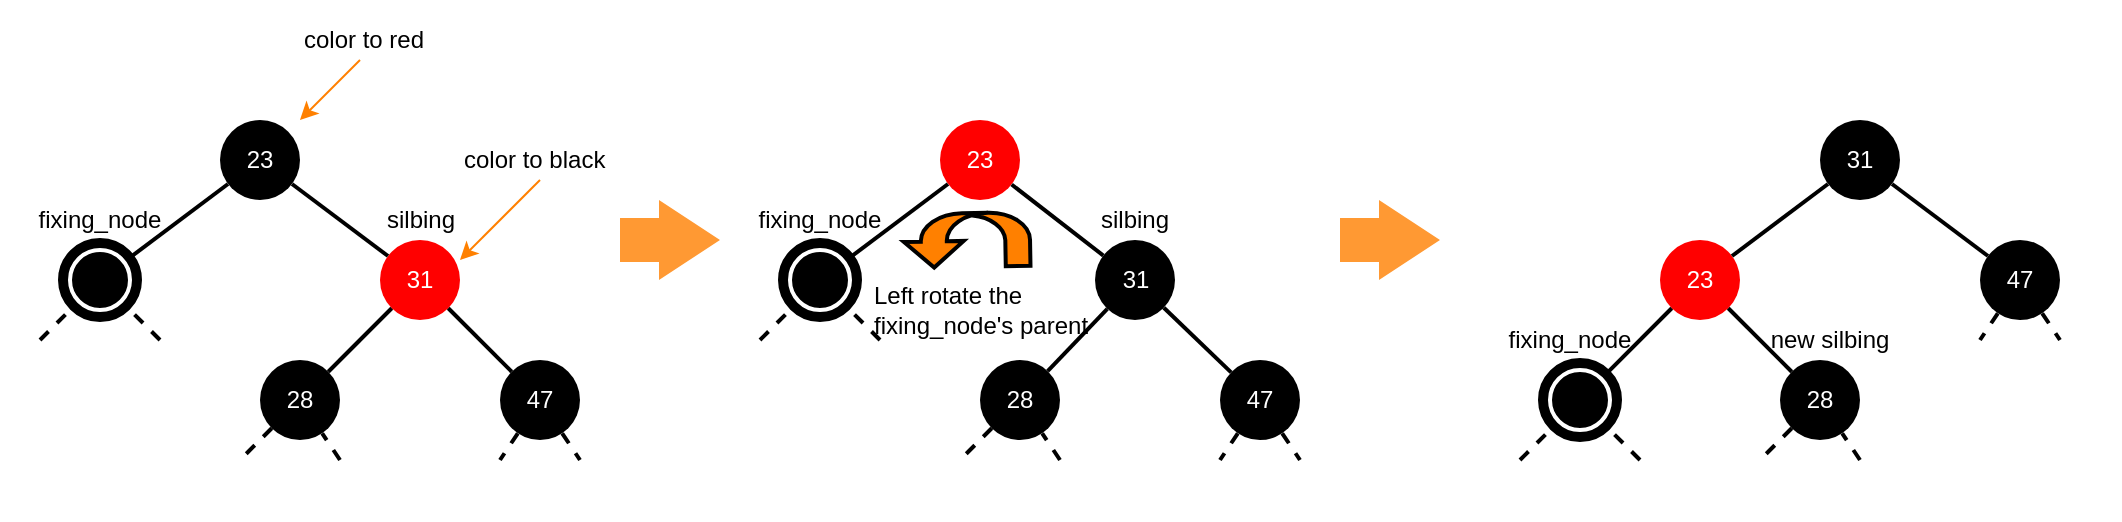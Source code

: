 <mxfile pages="8">
    <diagram id="6hGFLwfOUW9BJ-s0fimq" name="case_1">
        <mxGraphModel dx="1325" dy="679" grid="1" gridSize="10" guides="1" tooltips="1" connect="1" arrows="1" fold="1" page="1" pageScale="1" pageWidth="827" pageHeight="1169" math="0" shadow="0">
            <root>
                <mxCell id="0"/>
                <mxCell id="1" parent="0"/>
                <mxCell id="vPv1hy2DLTvfT90zdcNL-74" value="" style="rounded=0;whiteSpace=wrap;html=1;fillColor=#FFFFFF;strokeColor=none;" parent="1" vertex="1">
                    <mxGeometry x="50" y="60" width="1060" height="260" as="geometry"/>
                </mxCell>
                <mxCell id="2" value="23" style="ellipse;whiteSpace=wrap;html=1;aspect=fixed;strokeColor=none;strokeWidth=2;fillColor=#000000;fontColor=#ffffff;" parent="1" vertex="1">
                    <mxGeometry x="160" y="120" width="40" height="40" as="geometry"/>
                </mxCell>
                <mxCell id="3" value="31" style="ellipse;whiteSpace=wrap;html=1;aspect=fixed;strokeColor=none;strokeWidth=2;fillColor=#FF0000;fontColor=#ffffff;" parent="1" vertex="1">
                    <mxGeometry x="240" y="180" width="40" height="40" as="geometry"/>
                </mxCell>
                <mxCell id="4" value="" style="endArrow=none;html=1;strokeColor=#000000;strokeWidth=2;" parent="1" source="3" target="2" edge="1">
                    <mxGeometry width="50" height="50" relative="1" as="geometry">
                        <mxPoint x="124.142" y="145.858" as="sourcePoint"/>
                        <mxPoint x="215.858" y="94.142" as="targetPoint"/>
                    </mxGeometry>
                </mxCell>
                <mxCell id="5" value="" style="endArrow=none;html=1;strokeColor=#000000;strokeWidth=2;" parent="1" source="2" target="13" edge="1">
                    <mxGeometry width="50" height="50" relative="1" as="geometry">
                        <mxPoint x="134.142" y="155.858" as="sourcePoint"/>
                        <mxPoint x="134.142" y="185.858" as="targetPoint"/>
                    </mxGeometry>
                </mxCell>
                <mxCell id="8" value="" style="endArrow=none;dashed=1;html=1;strokeColor=#000000;strokeWidth=2;" parent="1" target="13" edge="1">
                    <mxGeometry width="50" height="50" relative="1" as="geometry">
                        <mxPoint x="130" y="230" as="sourcePoint"/>
                        <mxPoint x="134.142" y="214.142" as="targetPoint"/>
                    </mxGeometry>
                </mxCell>
                <mxCell id="9" value="" style="endArrow=none;dashed=1;html=1;strokeColor=#000000;strokeWidth=2;" parent="1" target="13" edge="1">
                    <mxGeometry width="50" height="50" relative="1" as="geometry">
                        <mxPoint x="70" y="230" as="sourcePoint"/>
                        <mxPoint x="105.858" y="214.142" as="targetPoint"/>
                    </mxGeometry>
                </mxCell>
                <mxCell id="10" value="&lt;font color=&quot;#000000&quot;&gt;fixing_node&lt;/font&gt;" style="text;html=1;strokeColor=none;fillColor=none;align=center;verticalAlign=middle;whiteSpace=wrap;rounded=0;" parent="1" vertex="1">
                    <mxGeometry x="65" y="160" width="70" height="20" as="geometry"/>
                </mxCell>
                <mxCell id="14" value="47" style="ellipse;whiteSpace=wrap;html=1;aspect=fixed;strokeColor=none;strokeWidth=2;fillColor=#000000;fontColor=#ffffff;" parent="1" vertex="1">
                    <mxGeometry x="300" y="240" width="40" height="40" as="geometry"/>
                </mxCell>
                <mxCell id="15" value="28" style="ellipse;whiteSpace=wrap;html=1;aspect=fixed;strokeColor=none;strokeWidth=2;fillColor=#000000;fontColor=#ffffff;" parent="1" vertex="1">
                    <mxGeometry x="180" y="240" width="40" height="40" as="geometry"/>
                </mxCell>
                <mxCell id="16" value="" style="endArrow=none;html=1;strokeColor=#000000;strokeWidth=2;" parent="1" source="15" target="3" edge="1">
                    <mxGeometry width="50" height="50" relative="1" as="geometry">
                        <mxPoint x="235.858" y="195.858" as="sourcePoint"/>
                        <mxPoint x="204.142" y="164.142" as="targetPoint"/>
                    </mxGeometry>
                </mxCell>
                <mxCell id="17" value="" style="endArrow=none;html=1;strokeColor=#000000;strokeWidth=2;" parent="1" source="14" target="3" edge="1">
                    <mxGeometry width="50" height="50" relative="1" as="geometry">
                        <mxPoint x="245.858" y="205.858" as="sourcePoint"/>
                        <mxPoint x="350" y="130" as="targetPoint"/>
                    </mxGeometry>
                </mxCell>
                <mxCell id="18" value="" style="endArrow=none;dashed=1;html=1;strokeColor=#000000;strokeWidth=2;" parent="1" source="15" edge="1">
                    <mxGeometry width="50" height="50" relative="1" as="geometry">
                        <mxPoint x="140" y="240" as="sourcePoint"/>
                        <mxPoint x="170" y="290" as="targetPoint"/>
                    </mxGeometry>
                </mxCell>
                <mxCell id="19" value="" style="endArrow=none;dashed=1;html=1;strokeColor=#000000;strokeWidth=2;" parent="1" target="15" edge="1">
                    <mxGeometry width="50" height="50" relative="1" as="geometry">
                        <mxPoint x="220" y="290" as="sourcePoint"/>
                        <mxPoint x="130.607" y="230.607" as="targetPoint"/>
                    </mxGeometry>
                </mxCell>
                <mxCell id="20" value="" style="endArrow=none;dashed=1;html=1;strokeColor=#000000;strokeWidth=2;" parent="1" source="14" edge="1">
                    <mxGeometry width="50" height="50" relative="1" as="geometry">
                        <mxPoint x="160" y="260" as="sourcePoint"/>
                        <mxPoint x="300" y="290" as="targetPoint"/>
                    </mxGeometry>
                </mxCell>
                <mxCell id="21" value="" style="endArrow=none;dashed=1;html=1;strokeColor=#000000;strokeWidth=2;" parent="1" source="14" edge="1">
                    <mxGeometry width="50" height="50" relative="1" as="geometry">
                        <mxPoint x="170" y="270" as="sourcePoint"/>
                        <mxPoint x="340" y="290" as="targetPoint"/>
                    </mxGeometry>
                </mxCell>
                <mxCell id="11" value="11" style="group;verticalAlign=middle;" parent="1" vertex="1" connectable="0">
                    <mxGeometry x="80" y="180" width="40" height="40" as="geometry"/>
                </mxCell>
                <mxCell id="12" value="" style="ellipse;whiteSpace=wrap;html=1;aspect=fixed;strokeColor=#000000;strokeWidth=2;fillColor=#000000;align=left;" parent="11" vertex="1">
                    <mxGeometry width="40" height="40" as="geometry"/>
                </mxCell>
                <mxCell id="13" value="" style="ellipse;whiteSpace=wrap;html=1;aspect=fixed;strokeColor=#FFFFFF;strokeWidth=2;fillColor=none;align=left;" parent="11" vertex="1">
                    <mxGeometry x="5" y="5" width="30" height="30" as="geometry"/>
                </mxCell>
                <mxCell id="22" value="11" style="text;html=1;strokeColor=none;fillColor=none;align=center;verticalAlign=middle;whiteSpace=wrap;rounded=0;" parent="11" vertex="1">
                    <mxGeometry y="10" width="40" height="20" as="geometry"/>
                </mxCell>
                <mxCell id="23" value="" style="html=1;shadow=0;dashed=0;align=center;verticalAlign=middle;shape=mxgraph.arrows2.arrow;dy=0.45;dx=30.5;notch=0;strokeColor=none;fillColor=#FF9933;rotation=0;" parent="1" vertex="1">
                    <mxGeometry x="360" y="160" width="50" height="40" as="geometry"/>
                </mxCell>
                <mxCell id="24" value="&lt;font color=&quot;#000000&quot;&gt;silbing&lt;/font&gt;" style="text;html=1;strokeColor=none;fillColor=none;align=center;verticalAlign=middle;whiteSpace=wrap;rounded=0;" parent="1" vertex="1">
                    <mxGeometry x="237.5" y="160" width="45" height="20" as="geometry"/>
                </mxCell>
                <mxCell id="25" value="" style="endArrow=classic;html=1;strokeColor=#FF8000;" parent="1" edge="1">
                    <mxGeometry width="50" height="50" relative="1" as="geometry">
                        <mxPoint x="320" y="150" as="sourcePoint"/>
                        <mxPoint x="280" y="190" as="targetPoint"/>
                    </mxGeometry>
                </mxCell>
                <mxCell id="26" value="" style="endArrow=classic;html=1;strokeColor=#FF8000;" parent="1" edge="1">
                    <mxGeometry width="50" height="50" relative="1" as="geometry">
                        <mxPoint x="230" y="90" as="sourcePoint"/>
                        <mxPoint x="200" y="120" as="targetPoint"/>
                    </mxGeometry>
                </mxCell>
                <mxCell id="27" value="&lt;font color=&quot;#000000&quot;&gt;color to black&lt;/font&gt;" style="text;html=1;strokeColor=none;fillColor=none;align=left;verticalAlign=middle;whiteSpace=wrap;rounded=0;" parent="1" vertex="1">
                    <mxGeometry x="280" y="130" width="80" height="20" as="geometry"/>
                </mxCell>
                <mxCell id="28" value="&lt;font color=&quot;#000000&quot;&gt;color to red&lt;/font&gt;" style="text;html=1;strokeColor=none;fillColor=none;align=left;verticalAlign=middle;whiteSpace=wrap;rounded=0;" parent="1" vertex="1">
                    <mxGeometry x="200" y="70" width="67.5" height="20" as="geometry"/>
                </mxCell>
                <mxCell id="29" value="23" style="ellipse;whiteSpace=wrap;html=1;aspect=fixed;strokeColor=none;strokeWidth=2;fillColor=#FF0000;fontColor=#ffffff;" parent="1" vertex="1">
                    <mxGeometry x="520" y="120" width="40" height="40" as="geometry"/>
                </mxCell>
                <mxCell id="30" value="31" style="ellipse;whiteSpace=wrap;html=1;aspect=fixed;strokeColor=none;strokeWidth=2;fillColor=#000000;fontColor=#ffffff;" parent="1" vertex="1">
                    <mxGeometry x="597.5" y="180" width="40" height="40" as="geometry"/>
                </mxCell>
                <mxCell id="31" value="" style="endArrow=none;html=1;strokeColor=#000000;strokeWidth=2;" parent="1" source="30" target="29" edge="1">
                    <mxGeometry width="50" height="50" relative="1" as="geometry">
                        <mxPoint x="479.142" y="145.858" as="sourcePoint"/>
                        <mxPoint x="570.858" y="94.142" as="targetPoint"/>
                    </mxGeometry>
                </mxCell>
                <mxCell id="32" value="" style="endArrow=none;html=1;strokeColor=#000000;strokeWidth=2;" parent="1" source="29" target="46" edge="1">
                    <mxGeometry width="50" height="50" relative="1" as="geometry">
                        <mxPoint x="489.142" y="155.858" as="sourcePoint"/>
                        <mxPoint x="489.142" y="185.858" as="targetPoint"/>
                    </mxGeometry>
                </mxCell>
                <mxCell id="33" value="" style="endArrow=none;dashed=1;html=1;strokeColor=#000000;strokeWidth=2;" parent="1" target="46" edge="1">
                    <mxGeometry width="50" height="50" relative="1" as="geometry">
                        <mxPoint x="490" y="230" as="sourcePoint"/>
                        <mxPoint x="494.142" y="214.142" as="targetPoint"/>
                    </mxGeometry>
                </mxCell>
                <mxCell id="34" value="" style="endArrow=none;dashed=1;html=1;strokeColor=#000000;strokeWidth=2;" parent="1" target="46" edge="1">
                    <mxGeometry width="50" height="50" relative="1" as="geometry">
                        <mxPoint x="430" y="230" as="sourcePoint"/>
                        <mxPoint x="465.858" y="214.142" as="targetPoint"/>
                    </mxGeometry>
                </mxCell>
                <mxCell id="35" value="&lt;font color=&quot;#000000&quot;&gt;fixing_node&lt;/font&gt;" style="text;html=1;strokeColor=none;fillColor=none;align=center;verticalAlign=middle;whiteSpace=wrap;rounded=0;" parent="1" vertex="1">
                    <mxGeometry x="425" y="160" width="70" height="20" as="geometry"/>
                </mxCell>
                <mxCell id="36" value="47" style="ellipse;whiteSpace=wrap;html=1;aspect=fixed;strokeColor=none;strokeWidth=2;fillColor=#000000;fontColor=#ffffff;" parent="1" vertex="1">
                    <mxGeometry x="660" y="240" width="40" height="40" as="geometry"/>
                </mxCell>
                <mxCell id="37" value="28" style="ellipse;whiteSpace=wrap;html=1;aspect=fixed;strokeColor=none;strokeWidth=2;fillColor=#000000;fontColor=#ffffff;" parent="1" vertex="1">
                    <mxGeometry x="540" y="240" width="40" height="40" as="geometry"/>
                </mxCell>
                <mxCell id="38" value="" style="endArrow=none;html=1;strokeColor=#000000;strokeWidth=2;" parent="1" source="37" target="30" edge="1">
                    <mxGeometry width="50" height="50" relative="1" as="geometry">
                        <mxPoint x="590.858" y="195.858" as="sourcePoint"/>
                        <mxPoint x="559.142" y="164.142" as="targetPoint"/>
                    </mxGeometry>
                </mxCell>
                <mxCell id="39" value="" style="endArrow=none;html=1;strokeColor=#000000;strokeWidth=2;" parent="1" source="36" target="30" edge="1">
                    <mxGeometry width="50" height="50" relative="1" as="geometry">
                        <mxPoint x="600.858" y="205.858" as="sourcePoint"/>
                        <mxPoint x="705" y="130" as="targetPoint"/>
                    </mxGeometry>
                </mxCell>
                <mxCell id="40" value="" style="endArrow=none;dashed=1;html=1;strokeColor=#000000;strokeWidth=2;" parent="1" source="37" edge="1">
                    <mxGeometry width="50" height="50" relative="1" as="geometry">
                        <mxPoint x="500" y="240" as="sourcePoint"/>
                        <mxPoint x="530" y="290" as="targetPoint"/>
                    </mxGeometry>
                </mxCell>
                <mxCell id="41" value="" style="endArrow=none;dashed=1;html=1;strokeColor=#000000;strokeWidth=2;" parent="1" target="37" edge="1">
                    <mxGeometry width="50" height="50" relative="1" as="geometry">
                        <mxPoint x="580" y="290" as="sourcePoint"/>
                        <mxPoint x="490.607" y="230.607" as="targetPoint"/>
                    </mxGeometry>
                </mxCell>
                <mxCell id="42" value="" style="endArrow=none;dashed=1;html=1;strokeColor=#000000;strokeWidth=2;" parent="1" source="36" edge="1">
                    <mxGeometry width="50" height="50" relative="1" as="geometry">
                        <mxPoint x="520" y="260" as="sourcePoint"/>
                        <mxPoint x="660" y="290" as="targetPoint"/>
                    </mxGeometry>
                </mxCell>
                <mxCell id="43" value="" style="endArrow=none;dashed=1;html=1;strokeColor=#000000;strokeWidth=2;" parent="1" source="36" edge="1">
                    <mxGeometry width="50" height="50" relative="1" as="geometry">
                        <mxPoint x="530" y="270" as="sourcePoint"/>
                        <mxPoint x="700" y="290" as="targetPoint"/>
                    </mxGeometry>
                </mxCell>
                <mxCell id="44" value="11" style="group;verticalAlign=middle;" parent="1" vertex="1" connectable="0">
                    <mxGeometry x="440" y="180" width="40" height="40" as="geometry"/>
                </mxCell>
                <mxCell id="45" value="" style="ellipse;whiteSpace=wrap;html=1;aspect=fixed;strokeColor=#000000;strokeWidth=2;fillColor=#000000;align=left;" parent="44" vertex="1">
                    <mxGeometry width="40" height="40" as="geometry"/>
                </mxCell>
                <mxCell id="46" value="" style="ellipse;whiteSpace=wrap;html=1;aspect=fixed;strokeColor=#FFFFFF;strokeWidth=2;fillColor=none;align=left;" parent="44" vertex="1">
                    <mxGeometry x="5" y="5" width="30" height="30" as="geometry"/>
                </mxCell>
                <mxCell id="47" value="11" style="text;html=1;strokeColor=none;fillColor=none;align=center;verticalAlign=middle;whiteSpace=wrap;rounded=0;" parent="44" vertex="1">
                    <mxGeometry y="10" width="40" height="20" as="geometry"/>
                </mxCell>
                <mxCell id="48" value="&lt;font color=&quot;#000000&quot;&gt;silbing&lt;/font&gt;" style="text;html=1;strokeColor=none;fillColor=none;align=center;verticalAlign=middle;whiteSpace=wrap;rounded=0;" parent="1" vertex="1">
                    <mxGeometry x="595" y="160" width="45" height="20" as="geometry"/>
                </mxCell>
                <mxCell id="50" value="" style="shape=mxgraph.arrows.u_turn_right_arrow;html=1;verticalLabelPosition=bottom;verticalAlign=top;strokeWidth=2;strokeColor=#000000;fillColor=#FF8000;fontColor=#000000;align=left;rotation=89;" parent="1" vertex="1">
                    <mxGeometry x="520" y="148.46" width="26.94" height="63.08" as="geometry"/>
                </mxCell>
                <mxCell id="51" value="Left rotate the fixing_node's parent" style="text;html=1;strokeColor=none;fillColor=none;align=left;verticalAlign=middle;whiteSpace=wrap;rounded=0;fontColor=#000000;" parent="1" vertex="1">
                    <mxGeometry x="485" y="200" width="110" height="30" as="geometry"/>
                </mxCell>
                <mxCell id="52" value="23" style="ellipse;whiteSpace=wrap;html=1;aspect=fixed;strokeColor=none;strokeWidth=2;fillColor=#FF0000;fontColor=#ffffff;" parent="1" vertex="1">
                    <mxGeometry x="880" y="180" width="40" height="40" as="geometry"/>
                </mxCell>
                <mxCell id="53" value="31" style="ellipse;whiteSpace=wrap;html=1;aspect=fixed;strokeColor=none;strokeWidth=2;fillColor=#000000;fontColor=#ffffff;" parent="1" vertex="1">
                    <mxGeometry x="960" y="120" width="40" height="40" as="geometry"/>
                </mxCell>
                <mxCell id="54" value="" style="endArrow=none;html=1;strokeColor=#000000;strokeWidth=2;" parent="1" source="53" target="52" edge="1">
                    <mxGeometry width="50" height="50" relative="1" as="geometry">
                        <mxPoint x="864.142" y="365.858" as="sourcePoint"/>
                        <mxPoint x="955.858" y="314.142" as="targetPoint"/>
                    </mxGeometry>
                </mxCell>
                <mxCell id="55" value="" style="endArrow=none;html=1;strokeColor=#000000;strokeWidth=2;" parent="1" source="52" target="69" edge="1">
                    <mxGeometry width="50" height="50" relative="1" as="geometry">
                        <mxPoint x="874.142" y="375.858" as="sourcePoint"/>
                        <mxPoint x="874.142" y="405.858" as="targetPoint"/>
                    </mxGeometry>
                </mxCell>
                <mxCell id="56" value="" style="endArrow=none;dashed=1;html=1;strokeColor=#000000;strokeWidth=2;" parent="1" target="69" edge="1">
                    <mxGeometry width="50" height="50" relative="1" as="geometry">
                        <mxPoint x="870" y="290" as="sourcePoint"/>
                        <mxPoint x="874.142" y="274.142" as="targetPoint"/>
                    </mxGeometry>
                </mxCell>
                <mxCell id="57" value="" style="endArrow=none;dashed=1;html=1;strokeColor=#000000;strokeWidth=2;" parent="1" target="69" edge="1">
                    <mxGeometry width="50" height="50" relative="1" as="geometry">
                        <mxPoint x="810" y="290" as="sourcePoint"/>
                        <mxPoint x="845.858" y="274.142" as="targetPoint"/>
                    </mxGeometry>
                </mxCell>
                <mxCell id="58" value="&lt;font color=&quot;#000000&quot;&gt;fixing_node&lt;/font&gt;" style="text;html=1;strokeColor=none;fillColor=none;align=center;verticalAlign=middle;whiteSpace=wrap;rounded=0;" parent="1" vertex="1">
                    <mxGeometry x="800" y="220" width="70" height="20" as="geometry"/>
                </mxCell>
                <mxCell id="59" value="47" style="ellipse;whiteSpace=wrap;html=1;aspect=fixed;strokeColor=none;strokeWidth=2;fillColor=#000000;fontColor=#ffffff;" parent="1" vertex="1">
                    <mxGeometry x="1040" y="180" width="40" height="40" as="geometry"/>
                </mxCell>
                <mxCell id="60" value="28" style="ellipse;whiteSpace=wrap;html=1;aspect=fixed;strokeColor=none;strokeWidth=2;fillColor=#000000;fontColor=#ffffff;" parent="1" vertex="1">
                    <mxGeometry x="940" y="240" width="40" height="40" as="geometry"/>
                </mxCell>
                <mxCell id="61" value="" style="endArrow=none;html=1;strokeColor=#000000;strokeWidth=2;" parent="1" source="60" target="52" edge="1">
                    <mxGeometry width="50" height="50" relative="1" as="geometry">
                        <mxPoint x="975.858" y="415.858" as="sourcePoint"/>
                        <mxPoint x="944.142" y="384.142" as="targetPoint"/>
                    </mxGeometry>
                </mxCell>
                <mxCell id="62" value="" style="endArrow=none;html=1;strokeColor=#000000;strokeWidth=2;" parent="1" source="59" target="53" edge="1">
                    <mxGeometry width="50" height="50" relative="1" as="geometry">
                        <mxPoint x="985.858" y="425.858" as="sourcePoint"/>
                        <mxPoint x="1090" y="350" as="targetPoint"/>
                    </mxGeometry>
                </mxCell>
                <mxCell id="63" value="" style="endArrow=none;dashed=1;html=1;strokeColor=#000000;strokeWidth=2;" parent="1" source="60" edge="1">
                    <mxGeometry width="50" height="50" relative="1" as="geometry">
                        <mxPoint x="900" y="240" as="sourcePoint"/>
                        <mxPoint x="930" y="290" as="targetPoint"/>
                    </mxGeometry>
                </mxCell>
                <mxCell id="64" value="" style="endArrow=none;dashed=1;html=1;strokeColor=#000000;strokeWidth=2;" parent="1" target="60" edge="1">
                    <mxGeometry width="50" height="50" relative="1" as="geometry">
                        <mxPoint x="980" y="290" as="sourcePoint"/>
                        <mxPoint x="890.607" y="230.607" as="targetPoint"/>
                    </mxGeometry>
                </mxCell>
                <mxCell id="65" value="" style="endArrow=none;dashed=1;html=1;strokeColor=#000000;strokeWidth=2;" parent="1" source="59" edge="1">
                    <mxGeometry width="50" height="50" relative="1" as="geometry">
                        <mxPoint x="900" y="200" as="sourcePoint"/>
                        <mxPoint x="1040" y="230" as="targetPoint"/>
                    </mxGeometry>
                </mxCell>
                <mxCell id="66" value="" style="endArrow=none;dashed=1;html=1;strokeColor=#000000;strokeWidth=2;" parent="1" source="59" edge="1">
                    <mxGeometry width="50" height="50" relative="1" as="geometry">
                        <mxPoint x="910" y="210" as="sourcePoint"/>
                        <mxPoint x="1080" y="230" as="targetPoint"/>
                    </mxGeometry>
                </mxCell>
                <mxCell id="67" value="11" style="group;verticalAlign=middle;" parent="1" vertex="1" connectable="0">
                    <mxGeometry x="820" y="240" width="40" height="40" as="geometry"/>
                </mxCell>
                <mxCell id="68" value="" style="ellipse;whiteSpace=wrap;html=1;aspect=fixed;strokeColor=#000000;strokeWidth=2;fillColor=#000000;align=left;" parent="67" vertex="1">
                    <mxGeometry width="40" height="40" as="geometry"/>
                </mxCell>
                <mxCell id="69" value="" style="ellipse;whiteSpace=wrap;html=1;aspect=fixed;strokeColor=#FFFFFF;strokeWidth=2;fillColor=none;align=left;" parent="67" vertex="1">
                    <mxGeometry x="5" y="5" width="30" height="30" as="geometry"/>
                </mxCell>
                <mxCell id="70" value="11" style="text;html=1;strokeColor=none;fillColor=none;align=center;verticalAlign=middle;whiteSpace=wrap;rounded=0;" parent="67" vertex="1">
                    <mxGeometry y="10" width="40" height="20" as="geometry"/>
                </mxCell>
                <mxCell id="71" value="&lt;font color=&quot;#000000&quot;&gt;new silbing&lt;/font&gt;" style="text;html=1;strokeColor=none;fillColor=none;align=center;verticalAlign=middle;whiteSpace=wrap;rounded=0;" parent="1" vertex="1">
                    <mxGeometry x="930" y="220" width="70" height="20" as="geometry"/>
                </mxCell>
                <mxCell id="74" value="" style="html=1;shadow=0;dashed=0;align=center;verticalAlign=middle;shape=mxgraph.arrows2.arrow;dy=0.45;dx=30.5;notch=0;strokeColor=none;fillColor=#FF9933;rotation=0;" parent="1" vertex="1">
                    <mxGeometry x="720" y="160" width="50" height="40" as="geometry"/>
                </mxCell>
            </root>
        </mxGraphModel>
    </diagram>
    <diagram name="case_2" id="o3g2mJf8tD7-u289cPwo">
        <mxGraphModel dx="2152" dy="679" grid="1" gridSize="10" guides="1" tooltips="1" connect="1" arrows="1" fold="1" page="1" pageScale="1" pageWidth="827" pageHeight="1169" math="0" shadow="0">
            <root>
                <mxCell id="K4V1L-MBiBQPKW_ehs9Z-0"/>
                <mxCell id="K4V1L-MBiBQPKW_ehs9Z-1" parent="K4V1L-MBiBQPKW_ehs9Z-0"/>
                <mxCell id="bTZ12xO8KjHQrSLWZc1E-0" value="" style="rounded=0;whiteSpace=wrap;html=1;fillColor=#FFFFFF;strokeColor=none;" parent="K4V1L-MBiBQPKW_ehs9Z-1" vertex="1">
                    <mxGeometry x="-760" y="120" width="740" height="221.54" as="geometry"/>
                </mxCell>
                <mxCell id="K4V1L-MBiBQPKW_ehs9Z-2" value="23" style="ellipse;whiteSpace=wrap;html=1;aspect=fixed;strokeColor=none;strokeWidth=2;fillColor=#000000;fontColor=#ffffff;" parent="K4V1L-MBiBQPKW_ehs9Z-1" vertex="1">
                    <mxGeometry x="-590" y="151.54" width="40" height="40" as="geometry"/>
                </mxCell>
                <mxCell id="K4V1L-MBiBQPKW_ehs9Z-3" value="31" style="ellipse;whiteSpace=wrap;html=1;aspect=fixed;strokeColor=none;strokeWidth=2;fillColor=#000000;fontColor=#ffffff;" parent="K4V1L-MBiBQPKW_ehs9Z-1" vertex="1">
                    <mxGeometry x="-510" y="211.54" width="40" height="40" as="geometry"/>
                </mxCell>
                <mxCell id="K4V1L-MBiBQPKW_ehs9Z-4" value="" style="endArrow=none;html=1;strokeColor=#000000;strokeWidth=2;" parent="K4V1L-MBiBQPKW_ehs9Z-1" source="K4V1L-MBiBQPKW_ehs9Z-3" target="K4V1L-MBiBQPKW_ehs9Z-2" edge="1">
                    <mxGeometry width="50" height="50" relative="1" as="geometry">
                        <mxPoint x="-625.858" y="177.398" as="sourcePoint"/>
                        <mxPoint x="-534.142" y="125.682" as="targetPoint"/>
                    </mxGeometry>
                </mxCell>
                <mxCell id="K4V1L-MBiBQPKW_ehs9Z-5" value="" style="endArrow=none;html=1;strokeColor=#000000;strokeWidth=2;" parent="K4V1L-MBiBQPKW_ehs9Z-1" source="K4V1L-MBiBQPKW_ehs9Z-2" target="K4V1L-MBiBQPKW_ehs9Z-19" edge="1">
                    <mxGeometry width="50" height="50" relative="1" as="geometry">
                        <mxPoint x="-615.858" y="187.398" as="sourcePoint"/>
                        <mxPoint x="-615.858" y="217.398" as="targetPoint"/>
                    </mxGeometry>
                </mxCell>
                <mxCell id="K4V1L-MBiBQPKW_ehs9Z-6" value="" style="endArrow=none;dashed=1;html=1;strokeColor=#000000;strokeWidth=2;" parent="K4V1L-MBiBQPKW_ehs9Z-1" target="K4V1L-MBiBQPKW_ehs9Z-19" edge="1">
                    <mxGeometry width="50" height="50" relative="1" as="geometry">
                        <mxPoint x="-620" y="261.54" as="sourcePoint"/>
                        <mxPoint x="-615.858" y="245.682" as="targetPoint"/>
                    </mxGeometry>
                </mxCell>
                <mxCell id="K4V1L-MBiBQPKW_ehs9Z-7" value="" style="endArrow=none;dashed=1;html=1;strokeColor=#000000;strokeWidth=2;" parent="K4V1L-MBiBQPKW_ehs9Z-1" target="K4V1L-MBiBQPKW_ehs9Z-19" edge="1">
                    <mxGeometry width="50" height="50" relative="1" as="geometry">
                        <mxPoint x="-680" y="261.54" as="sourcePoint"/>
                        <mxPoint x="-644.142" y="245.682" as="targetPoint"/>
                    </mxGeometry>
                </mxCell>
                <mxCell id="K4V1L-MBiBQPKW_ehs9Z-8" value="&lt;font color=&quot;#000000&quot;&gt;fixing_node&lt;/font&gt;" style="text;html=1;strokeColor=none;fillColor=none;align=center;verticalAlign=middle;whiteSpace=wrap;rounded=0;" parent="K4V1L-MBiBQPKW_ehs9Z-1" vertex="1">
                    <mxGeometry x="-630" y="221.54" width="70" height="20" as="geometry"/>
                </mxCell>
                <mxCell id="K4V1L-MBiBQPKW_ehs9Z-9" value="47" style="ellipse;whiteSpace=wrap;html=1;aspect=fixed;strokeColor=none;strokeWidth=2;fillColor=#000000;fontColor=#ffffff;" parent="K4V1L-MBiBQPKW_ehs9Z-1" vertex="1">
                    <mxGeometry x="-450" y="271.54" width="40" height="40" as="geometry"/>
                </mxCell>
                <mxCell id="K4V1L-MBiBQPKW_ehs9Z-10" value="28" style="ellipse;whiteSpace=wrap;html=1;aspect=fixed;strokeColor=none;strokeWidth=2;fillColor=#000000;fontColor=#ffffff;" parent="K4V1L-MBiBQPKW_ehs9Z-1" vertex="1">
                    <mxGeometry x="-570" y="271.54" width="40" height="40" as="geometry"/>
                </mxCell>
                <mxCell id="K4V1L-MBiBQPKW_ehs9Z-11" value="" style="endArrow=none;html=1;strokeColor=#000000;strokeWidth=2;" parent="K4V1L-MBiBQPKW_ehs9Z-1" source="K4V1L-MBiBQPKW_ehs9Z-10" target="K4V1L-MBiBQPKW_ehs9Z-3" edge="1">
                    <mxGeometry width="50" height="50" relative="1" as="geometry">
                        <mxPoint x="-514.142" y="227.398" as="sourcePoint"/>
                        <mxPoint x="-545.858" y="195.682" as="targetPoint"/>
                    </mxGeometry>
                </mxCell>
                <mxCell id="K4V1L-MBiBQPKW_ehs9Z-12" value="" style="endArrow=none;html=1;strokeColor=#000000;strokeWidth=2;" parent="K4V1L-MBiBQPKW_ehs9Z-1" source="K4V1L-MBiBQPKW_ehs9Z-9" target="K4V1L-MBiBQPKW_ehs9Z-3" edge="1">
                    <mxGeometry width="50" height="50" relative="1" as="geometry">
                        <mxPoint x="-504.142" y="237.398" as="sourcePoint"/>
                        <mxPoint x="-400" y="161.54" as="targetPoint"/>
                    </mxGeometry>
                </mxCell>
                <mxCell id="K4V1L-MBiBQPKW_ehs9Z-13" value="" style="endArrow=none;dashed=1;html=1;strokeColor=#000000;strokeWidth=2;" parent="K4V1L-MBiBQPKW_ehs9Z-1" source="K4V1L-MBiBQPKW_ehs9Z-10" edge="1">
                    <mxGeometry width="50" height="50" relative="1" as="geometry">
                        <mxPoint x="-610" y="271.54" as="sourcePoint"/>
                        <mxPoint x="-580" y="321.54" as="targetPoint"/>
                    </mxGeometry>
                </mxCell>
                <mxCell id="K4V1L-MBiBQPKW_ehs9Z-14" value="" style="endArrow=none;dashed=1;html=1;strokeColor=#000000;strokeWidth=2;" parent="K4V1L-MBiBQPKW_ehs9Z-1" target="K4V1L-MBiBQPKW_ehs9Z-10" edge="1">
                    <mxGeometry width="50" height="50" relative="1" as="geometry">
                        <mxPoint x="-530" y="321.54" as="sourcePoint"/>
                        <mxPoint x="-619.393" y="262.147" as="targetPoint"/>
                    </mxGeometry>
                </mxCell>
                <mxCell id="K4V1L-MBiBQPKW_ehs9Z-15" value="" style="endArrow=none;dashed=1;html=1;strokeColor=#000000;strokeWidth=2;" parent="K4V1L-MBiBQPKW_ehs9Z-1" source="K4V1L-MBiBQPKW_ehs9Z-9" edge="1">
                    <mxGeometry width="50" height="50" relative="1" as="geometry">
                        <mxPoint x="-590" y="291.54" as="sourcePoint"/>
                        <mxPoint x="-450" y="321.54" as="targetPoint"/>
                    </mxGeometry>
                </mxCell>
                <mxCell id="K4V1L-MBiBQPKW_ehs9Z-16" value="" style="endArrow=none;dashed=1;html=1;strokeColor=#000000;strokeWidth=2;" parent="K4V1L-MBiBQPKW_ehs9Z-1" source="K4V1L-MBiBQPKW_ehs9Z-9" edge="1">
                    <mxGeometry width="50" height="50" relative="1" as="geometry">
                        <mxPoint x="-580" y="301.54" as="sourcePoint"/>
                        <mxPoint x="-410" y="321.54" as="targetPoint"/>
                    </mxGeometry>
                </mxCell>
                <mxCell id="K4V1L-MBiBQPKW_ehs9Z-17" value="11" style="group;verticalAlign=middle;" parent="K4V1L-MBiBQPKW_ehs9Z-1" vertex="1" connectable="0">
                    <mxGeometry x="-670" y="211.54" width="40" height="40" as="geometry"/>
                </mxCell>
                <mxCell id="K4V1L-MBiBQPKW_ehs9Z-18" value="" style="ellipse;whiteSpace=wrap;html=1;aspect=fixed;strokeColor=#000000;strokeWidth=2;fillColor=#000000;align=left;" parent="K4V1L-MBiBQPKW_ehs9Z-17" vertex="1">
                    <mxGeometry width="40" height="40" as="geometry"/>
                </mxCell>
                <mxCell id="K4V1L-MBiBQPKW_ehs9Z-19" value="" style="ellipse;whiteSpace=wrap;html=1;aspect=fixed;strokeColor=#FFFFFF;strokeWidth=2;fillColor=none;align=left;" parent="K4V1L-MBiBQPKW_ehs9Z-17" vertex="1">
                    <mxGeometry x="5" y="5" width="30" height="30" as="geometry"/>
                </mxCell>
                <mxCell id="K4V1L-MBiBQPKW_ehs9Z-20" value="11" style="text;html=1;strokeColor=none;fillColor=none;align=center;verticalAlign=middle;whiteSpace=wrap;rounded=0;" parent="K4V1L-MBiBQPKW_ehs9Z-17" vertex="1">
                    <mxGeometry y="10" width="40" height="20" as="geometry"/>
                </mxCell>
                <mxCell id="K4V1L-MBiBQPKW_ehs9Z-21" value="" style="html=1;shadow=0;dashed=0;align=center;verticalAlign=middle;shape=mxgraph.arrows2.arrow;dy=0.45;dx=30.5;notch=0;strokeColor=none;fillColor=#FF9933;rotation=0;" parent="K4V1L-MBiBQPKW_ehs9Z-1" vertex="1">
                    <mxGeometry x="-390" y="191.54" width="50" height="40" as="geometry"/>
                </mxCell>
                <mxCell id="K4V1L-MBiBQPKW_ehs9Z-22" value="&lt;font color=&quot;#000000&quot;&gt;silbing&lt;/font&gt;" style="text;html=1;strokeColor=none;fillColor=none;align=center;verticalAlign=middle;whiteSpace=wrap;rounded=0;" parent="K4V1L-MBiBQPKW_ehs9Z-1" vertex="1">
                    <mxGeometry x="-512.5" y="191.54" width="45" height="20" as="geometry"/>
                </mxCell>
                <mxCell id="K4V1L-MBiBQPKW_ehs9Z-23" value="" style="endArrow=classic;html=1;strokeColor=#FF8000;" parent="K4V1L-MBiBQPKW_ehs9Z-1" edge="1">
                    <mxGeometry width="50" height="50" relative="1" as="geometry">
                        <mxPoint x="-430" y="181.54" as="sourcePoint"/>
                        <mxPoint x="-470" y="221.54" as="targetPoint"/>
                    </mxGeometry>
                </mxCell>
                <mxCell id="K4V1L-MBiBQPKW_ehs9Z-26" value="&lt;font color=&quot;#000000&quot;&gt;color to red&lt;/font&gt;" style="text;html=1;strokeColor=none;fillColor=none;align=left;verticalAlign=middle;whiteSpace=wrap;rounded=0;" parent="K4V1L-MBiBQPKW_ehs9Z-1" vertex="1">
                    <mxGeometry x="-463.75" y="160" width="67.5" height="20" as="geometry"/>
                </mxCell>
                <mxCell id="K4V1L-MBiBQPKW_ehs9Z-27" value="23" style="ellipse;whiteSpace=wrap;html=1;aspect=fixed;strokeColor=none;strokeWidth=2;fillColor=#000000;fontColor=#ffffff;" parent="K4V1L-MBiBQPKW_ehs9Z-1" vertex="1">
                    <mxGeometry x="-230" y="151.54" width="40" height="40" as="geometry"/>
                </mxCell>
                <mxCell id="K4V1L-MBiBQPKW_ehs9Z-28" value="31" style="ellipse;whiteSpace=wrap;html=1;aspect=fixed;strokeColor=none;strokeWidth=2;fillColor=#FF0000;fontColor=#ffffff;" parent="K4V1L-MBiBQPKW_ehs9Z-1" vertex="1">
                    <mxGeometry x="-152.5" y="211.54" width="40" height="40" as="geometry"/>
                </mxCell>
                <mxCell id="K4V1L-MBiBQPKW_ehs9Z-29" value="" style="endArrow=none;html=1;strokeColor=#000000;strokeWidth=2;" parent="K4V1L-MBiBQPKW_ehs9Z-1" source="K4V1L-MBiBQPKW_ehs9Z-28" target="K4V1L-MBiBQPKW_ehs9Z-27" edge="1">
                    <mxGeometry width="50" height="50" relative="1" as="geometry">
                        <mxPoint x="-270.858" y="177.398" as="sourcePoint"/>
                        <mxPoint x="-179.142" y="125.682" as="targetPoint"/>
                    </mxGeometry>
                </mxCell>
                <mxCell id="K4V1L-MBiBQPKW_ehs9Z-30" value="" style="endArrow=none;html=1;strokeColor=#000000;strokeWidth=2;" parent="K4V1L-MBiBQPKW_ehs9Z-1" source="K4V1L-MBiBQPKW_ehs9Z-27" target="K4V1L-MBiBQPKW_ehs9Z-74" edge="1">
                    <mxGeometry width="50" height="50" relative="1" as="geometry">
                        <mxPoint x="-260.858" y="187.398" as="sourcePoint"/>
                        <mxPoint x="-280" y="222.54" as="targetPoint"/>
                    </mxGeometry>
                </mxCell>
                <mxCell id="K4V1L-MBiBQPKW_ehs9Z-31" value="" style="endArrow=none;dashed=1;html=1;strokeColor=#000000;strokeWidth=2;" parent="K4V1L-MBiBQPKW_ehs9Z-1" edge="1">
                    <mxGeometry width="50" height="50" relative="1" as="geometry">
                        <mxPoint x="-260" y="261.54" as="sourcePoint"/>
                        <mxPoint x="-279.393" y="242.147" as="targetPoint"/>
                    </mxGeometry>
                </mxCell>
                <mxCell id="K4V1L-MBiBQPKW_ehs9Z-32" value="" style="endArrow=none;dashed=1;html=1;strokeColor=#000000;strokeWidth=2;" parent="K4V1L-MBiBQPKW_ehs9Z-1" edge="1">
                    <mxGeometry width="50" height="50" relative="1" as="geometry">
                        <mxPoint x="-320" y="261.54" as="sourcePoint"/>
                        <mxPoint x="-300.607" y="242.147" as="targetPoint"/>
                    </mxGeometry>
                </mxCell>
                <mxCell id="K4V1L-MBiBQPKW_ehs9Z-33" value="&lt;font color=&quot;#000000&quot;&gt;new fixing_node&lt;/font&gt;" style="text;html=1;strokeColor=none;fillColor=none;align=center;verticalAlign=middle;whiteSpace=wrap;rounded=0;" parent="K4V1L-MBiBQPKW_ehs9Z-1" vertex="1">
                    <mxGeometry x="-257.5" y="131.54" width="95" height="20" as="geometry"/>
                </mxCell>
                <mxCell id="K4V1L-MBiBQPKW_ehs9Z-34" value="47" style="ellipse;whiteSpace=wrap;html=1;aspect=fixed;strokeColor=none;strokeWidth=2;fillColor=#000000;fontColor=#ffffff;" parent="K4V1L-MBiBQPKW_ehs9Z-1" vertex="1">
                    <mxGeometry x="-90" y="271.54" width="40" height="40" as="geometry"/>
                </mxCell>
                <mxCell id="K4V1L-MBiBQPKW_ehs9Z-35" value="28" style="ellipse;whiteSpace=wrap;html=1;aspect=fixed;strokeColor=none;strokeWidth=2;fillColor=#000000;fontColor=#ffffff;" parent="K4V1L-MBiBQPKW_ehs9Z-1" vertex="1">
                    <mxGeometry x="-210" y="271.54" width="40" height="40" as="geometry"/>
                </mxCell>
                <mxCell id="K4V1L-MBiBQPKW_ehs9Z-36" value="" style="endArrow=none;html=1;strokeColor=#000000;strokeWidth=2;" parent="K4V1L-MBiBQPKW_ehs9Z-1" source="K4V1L-MBiBQPKW_ehs9Z-35" target="K4V1L-MBiBQPKW_ehs9Z-28" edge="1">
                    <mxGeometry width="50" height="50" relative="1" as="geometry">
                        <mxPoint x="-159.142" y="227.398" as="sourcePoint"/>
                        <mxPoint x="-190.858" y="195.682" as="targetPoint"/>
                    </mxGeometry>
                </mxCell>
                <mxCell id="K4V1L-MBiBQPKW_ehs9Z-37" value="" style="endArrow=none;html=1;strokeColor=#000000;strokeWidth=2;" parent="K4V1L-MBiBQPKW_ehs9Z-1" source="K4V1L-MBiBQPKW_ehs9Z-34" target="K4V1L-MBiBQPKW_ehs9Z-28" edge="1">
                    <mxGeometry width="50" height="50" relative="1" as="geometry">
                        <mxPoint x="-149.142" y="237.398" as="sourcePoint"/>
                        <mxPoint x="-45" y="161.54" as="targetPoint"/>
                    </mxGeometry>
                </mxCell>
                <mxCell id="K4V1L-MBiBQPKW_ehs9Z-38" value="" style="endArrow=none;dashed=1;html=1;strokeColor=#000000;strokeWidth=2;" parent="K4V1L-MBiBQPKW_ehs9Z-1" source="K4V1L-MBiBQPKW_ehs9Z-35" edge="1">
                    <mxGeometry width="50" height="50" relative="1" as="geometry">
                        <mxPoint x="-250" y="271.54" as="sourcePoint"/>
                        <mxPoint x="-220" y="321.54" as="targetPoint"/>
                    </mxGeometry>
                </mxCell>
                <mxCell id="K4V1L-MBiBQPKW_ehs9Z-39" value="" style="endArrow=none;dashed=1;html=1;strokeColor=#000000;strokeWidth=2;" parent="K4V1L-MBiBQPKW_ehs9Z-1" target="K4V1L-MBiBQPKW_ehs9Z-35" edge="1">
                    <mxGeometry width="50" height="50" relative="1" as="geometry">
                        <mxPoint x="-170" y="321.54" as="sourcePoint"/>
                        <mxPoint x="-259.393" y="262.147" as="targetPoint"/>
                    </mxGeometry>
                </mxCell>
                <mxCell id="K4V1L-MBiBQPKW_ehs9Z-40" value="" style="endArrow=none;dashed=1;html=1;strokeColor=#000000;strokeWidth=2;" parent="K4V1L-MBiBQPKW_ehs9Z-1" source="K4V1L-MBiBQPKW_ehs9Z-34" edge="1">
                    <mxGeometry width="50" height="50" relative="1" as="geometry">
                        <mxPoint x="-230" y="291.54" as="sourcePoint"/>
                        <mxPoint x="-90" y="321.54" as="targetPoint"/>
                    </mxGeometry>
                </mxCell>
                <mxCell id="K4V1L-MBiBQPKW_ehs9Z-41" value="" style="endArrow=none;dashed=1;html=1;strokeColor=#000000;strokeWidth=2;" parent="K4V1L-MBiBQPKW_ehs9Z-1" source="K4V1L-MBiBQPKW_ehs9Z-34" edge="1">
                    <mxGeometry width="50" height="50" relative="1" as="geometry">
                        <mxPoint x="-220" y="301.54" as="sourcePoint"/>
                        <mxPoint x="-50" y="321.54" as="targetPoint"/>
                    </mxGeometry>
                </mxCell>
                <mxCell id="K4V1L-MBiBQPKW_ehs9Z-72" value="" style="endArrow=classic;html=1;strokeColor=#FF8000;" parent="K4V1L-MBiBQPKW_ehs9Z-1" edge="1">
                    <mxGeometry width="50" height="50" relative="1" as="geometry">
                        <mxPoint x="-700" y="180" as="sourcePoint"/>
                        <mxPoint x="-670" y="210" as="targetPoint"/>
                    </mxGeometry>
                </mxCell>
                <mxCell id="K4V1L-MBiBQPKW_ehs9Z-73" value="&lt;font color=&quot;#000000&quot;&gt;remove one black&lt;/font&gt;" style="text;html=1;strokeColor=none;fillColor=none;align=left;verticalAlign=middle;whiteSpace=wrap;rounded=0;" parent="K4V1L-MBiBQPKW_ehs9Z-1" vertex="1">
                    <mxGeometry x="-750" y="160" width="100" height="20" as="geometry"/>
                </mxCell>
                <mxCell id="K4V1L-MBiBQPKW_ehs9Z-74" value="11" style="ellipse;whiteSpace=wrap;html=1;aspect=fixed;strokeColor=none;strokeWidth=2;fillColor=#000000;fontColor=#ffffff;" parent="K4V1L-MBiBQPKW_ehs9Z-1" vertex="1">
                    <mxGeometry x="-310" y="211.54" width="40" height="40" as="geometry"/>
                </mxCell>
            </root>
        </mxGraphModel>
    </diagram>
    <diagram name="case_3" id="iteZSJm8jgxQzpDT9BE3">
        <mxGraphModel dx="1325" dy="679" grid="1" gridSize="10" guides="1" tooltips="1" connect="1" arrows="1" fold="1" page="1" pageScale="1" pageWidth="827" pageHeight="1169" math="0" shadow="0">
            <root>
                <mxCell id="a0M3qnaLXpK8sJfZuJiZ-0"/>
                <mxCell id="a0M3qnaLXpK8sJfZuJiZ-1" parent="a0M3qnaLXpK8sJfZuJiZ-0"/>
                <mxCell id="zE5REK9XV4gaXRNJHdey-0" value="" style="rounded=0;whiteSpace=wrap;html=1;fillColor=#FFFFFF;strokeColor=none;" parent="a0M3qnaLXpK8sJfZuJiZ-1" vertex="1">
                    <mxGeometry x="50" y="100" width="1090" height="240" as="geometry"/>
                </mxCell>
                <mxCell id="a0M3qnaLXpK8sJfZuJiZ-2" value="23" style="ellipse;whiteSpace=wrap;html=1;aspect=fixed;strokeColor=none;strokeWidth=2;fillColor=#000000;fontColor=#ffffff;" parent="a0M3qnaLXpK8sJfZuJiZ-1" vertex="1">
                    <mxGeometry x="160" y="120" width="40" height="40" as="geometry"/>
                </mxCell>
                <mxCell id="a0M3qnaLXpK8sJfZuJiZ-3" value="31" style="ellipse;whiteSpace=wrap;html=1;aspect=fixed;strokeColor=none;strokeWidth=2;fillColor=#000000;fontColor=#ffffff;" parent="a0M3qnaLXpK8sJfZuJiZ-1" vertex="1">
                    <mxGeometry x="240" y="180" width="40" height="40" as="geometry"/>
                </mxCell>
                <mxCell id="a0M3qnaLXpK8sJfZuJiZ-4" value="" style="endArrow=none;html=1;strokeColor=#000000;strokeWidth=2;" parent="a0M3qnaLXpK8sJfZuJiZ-1" source="a0M3qnaLXpK8sJfZuJiZ-3" target="a0M3qnaLXpK8sJfZuJiZ-2" edge="1">
                    <mxGeometry width="50" height="50" relative="1" as="geometry">
                        <mxPoint x="124.142" y="145.858" as="sourcePoint"/>
                        <mxPoint x="215.858" y="94.142" as="targetPoint"/>
                    </mxGeometry>
                </mxCell>
                <mxCell id="a0M3qnaLXpK8sJfZuJiZ-5" value="" style="endArrow=none;html=1;strokeColor=#000000;strokeWidth=2;" parent="a0M3qnaLXpK8sJfZuJiZ-1" source="a0M3qnaLXpK8sJfZuJiZ-2" target="a0M3qnaLXpK8sJfZuJiZ-19" edge="1">
                    <mxGeometry width="50" height="50" relative="1" as="geometry">
                        <mxPoint x="134.142" y="155.858" as="sourcePoint"/>
                        <mxPoint x="134.142" y="185.858" as="targetPoint"/>
                    </mxGeometry>
                </mxCell>
                <mxCell id="a0M3qnaLXpK8sJfZuJiZ-6" value="" style="endArrow=none;dashed=1;html=1;strokeColor=#000000;strokeWidth=2;" parent="a0M3qnaLXpK8sJfZuJiZ-1" target="a0M3qnaLXpK8sJfZuJiZ-19" edge="1">
                    <mxGeometry width="50" height="50" relative="1" as="geometry">
                        <mxPoint x="130" y="230" as="sourcePoint"/>
                        <mxPoint x="134.142" y="214.142" as="targetPoint"/>
                    </mxGeometry>
                </mxCell>
                <mxCell id="a0M3qnaLXpK8sJfZuJiZ-7" value="" style="endArrow=none;dashed=1;html=1;strokeColor=#000000;strokeWidth=2;" parent="a0M3qnaLXpK8sJfZuJiZ-1" target="a0M3qnaLXpK8sJfZuJiZ-19" edge="1">
                    <mxGeometry width="50" height="50" relative="1" as="geometry">
                        <mxPoint x="70" y="230" as="sourcePoint"/>
                        <mxPoint x="105.858" y="214.142" as="targetPoint"/>
                    </mxGeometry>
                </mxCell>
                <mxCell id="a0M3qnaLXpK8sJfZuJiZ-8" value="&lt;font color=&quot;#000000&quot;&gt;fixing_node&lt;/font&gt;" style="text;html=1;strokeColor=none;fillColor=none;align=center;verticalAlign=middle;whiteSpace=wrap;rounded=0;" parent="a0M3qnaLXpK8sJfZuJiZ-1" vertex="1">
                    <mxGeometry x="65" y="160" width="70" height="20" as="geometry"/>
                </mxCell>
                <mxCell id="a0M3qnaLXpK8sJfZuJiZ-9" value="47" style="ellipse;whiteSpace=wrap;html=1;aspect=fixed;strokeColor=none;strokeWidth=2;fillColor=#000000;fontColor=#ffffff;" parent="a0M3qnaLXpK8sJfZuJiZ-1" vertex="1">
                    <mxGeometry x="300" y="240" width="40" height="40" as="geometry"/>
                </mxCell>
                <mxCell id="a0M3qnaLXpK8sJfZuJiZ-10" value="28" style="ellipse;whiteSpace=wrap;html=1;aspect=fixed;strokeColor=none;strokeWidth=2;fillColor=#FF0000;fontColor=#ffffff;" parent="a0M3qnaLXpK8sJfZuJiZ-1" vertex="1">
                    <mxGeometry x="180" y="240" width="40" height="40" as="geometry"/>
                </mxCell>
                <mxCell id="a0M3qnaLXpK8sJfZuJiZ-11" value="" style="endArrow=none;html=1;strokeColor=#000000;strokeWidth=2;" parent="a0M3qnaLXpK8sJfZuJiZ-1" source="a0M3qnaLXpK8sJfZuJiZ-10" target="a0M3qnaLXpK8sJfZuJiZ-3" edge="1">
                    <mxGeometry width="50" height="50" relative="1" as="geometry">
                        <mxPoint x="235.858" y="195.858" as="sourcePoint"/>
                        <mxPoint x="204.142" y="164.142" as="targetPoint"/>
                    </mxGeometry>
                </mxCell>
                <mxCell id="a0M3qnaLXpK8sJfZuJiZ-12" value="" style="endArrow=none;html=1;strokeColor=#000000;strokeWidth=2;" parent="a0M3qnaLXpK8sJfZuJiZ-1" source="a0M3qnaLXpK8sJfZuJiZ-9" target="a0M3qnaLXpK8sJfZuJiZ-3" edge="1">
                    <mxGeometry width="50" height="50" relative="1" as="geometry">
                        <mxPoint x="245.858" y="205.858" as="sourcePoint"/>
                        <mxPoint x="350" y="130" as="targetPoint"/>
                    </mxGeometry>
                </mxCell>
                <mxCell id="a0M3qnaLXpK8sJfZuJiZ-13" value="" style="endArrow=none;dashed=1;html=1;strokeColor=#000000;strokeWidth=2;" parent="a0M3qnaLXpK8sJfZuJiZ-1" source="a0M3qnaLXpK8sJfZuJiZ-10" edge="1">
                    <mxGeometry width="50" height="50" relative="1" as="geometry">
                        <mxPoint x="140" y="240" as="sourcePoint"/>
                        <mxPoint x="170" y="290" as="targetPoint"/>
                    </mxGeometry>
                </mxCell>
                <mxCell id="a0M3qnaLXpK8sJfZuJiZ-14" value="" style="endArrow=none;dashed=1;html=1;strokeColor=#000000;strokeWidth=2;" parent="a0M3qnaLXpK8sJfZuJiZ-1" target="a0M3qnaLXpK8sJfZuJiZ-10" edge="1">
                    <mxGeometry width="50" height="50" relative="1" as="geometry">
                        <mxPoint x="220" y="290" as="sourcePoint"/>
                        <mxPoint x="130.607" y="230.607" as="targetPoint"/>
                    </mxGeometry>
                </mxCell>
                <mxCell id="a0M3qnaLXpK8sJfZuJiZ-15" value="" style="endArrow=none;dashed=1;html=1;strokeColor=#000000;strokeWidth=2;" parent="a0M3qnaLXpK8sJfZuJiZ-1" source="a0M3qnaLXpK8sJfZuJiZ-9" edge="1">
                    <mxGeometry width="50" height="50" relative="1" as="geometry">
                        <mxPoint x="160" y="260" as="sourcePoint"/>
                        <mxPoint x="300" y="290" as="targetPoint"/>
                    </mxGeometry>
                </mxCell>
                <mxCell id="a0M3qnaLXpK8sJfZuJiZ-16" value="" style="endArrow=none;dashed=1;html=1;strokeColor=#000000;strokeWidth=2;" parent="a0M3qnaLXpK8sJfZuJiZ-1" source="a0M3qnaLXpK8sJfZuJiZ-9" edge="1">
                    <mxGeometry width="50" height="50" relative="1" as="geometry">
                        <mxPoint x="170" y="270" as="sourcePoint"/>
                        <mxPoint x="340" y="290" as="targetPoint"/>
                    </mxGeometry>
                </mxCell>
                <mxCell id="a0M3qnaLXpK8sJfZuJiZ-17" value="11" style="group;verticalAlign=middle;" parent="a0M3qnaLXpK8sJfZuJiZ-1" vertex="1" connectable="0">
                    <mxGeometry x="80" y="180" width="40" height="40" as="geometry"/>
                </mxCell>
                <mxCell id="a0M3qnaLXpK8sJfZuJiZ-18" value="" style="ellipse;whiteSpace=wrap;html=1;aspect=fixed;strokeColor=#000000;strokeWidth=2;fillColor=#000000;align=left;" parent="a0M3qnaLXpK8sJfZuJiZ-17" vertex="1">
                    <mxGeometry width="40" height="40" as="geometry"/>
                </mxCell>
                <mxCell id="a0M3qnaLXpK8sJfZuJiZ-19" value="" style="ellipse;whiteSpace=wrap;html=1;aspect=fixed;strokeColor=#FFFFFF;strokeWidth=2;fillColor=none;align=left;" parent="a0M3qnaLXpK8sJfZuJiZ-17" vertex="1">
                    <mxGeometry x="5" y="5" width="30" height="30" as="geometry"/>
                </mxCell>
                <mxCell id="a0M3qnaLXpK8sJfZuJiZ-20" value="11" style="text;html=1;strokeColor=none;fillColor=none;align=center;verticalAlign=middle;whiteSpace=wrap;rounded=0;" parent="a0M3qnaLXpK8sJfZuJiZ-17" vertex="1">
                    <mxGeometry y="10" width="40" height="20" as="geometry"/>
                </mxCell>
                <mxCell id="a0M3qnaLXpK8sJfZuJiZ-21" value="" style="html=1;shadow=0;dashed=0;align=center;verticalAlign=middle;shape=mxgraph.arrows2.arrow;dy=0.45;dx=30.5;notch=0;strokeColor=none;fillColor=#FF9933;rotation=0;" parent="a0M3qnaLXpK8sJfZuJiZ-1" vertex="1">
                    <mxGeometry x="360" y="160" width="50" height="40" as="geometry"/>
                </mxCell>
                <mxCell id="a0M3qnaLXpK8sJfZuJiZ-22" value="&lt;font color=&quot;#000000&quot;&gt;silbing&lt;/font&gt;" style="text;html=1;strokeColor=none;fillColor=none;align=center;verticalAlign=middle;whiteSpace=wrap;rounded=0;" parent="a0M3qnaLXpK8sJfZuJiZ-1" vertex="1">
                    <mxGeometry x="237.5" y="160" width="45" height="20" as="geometry"/>
                </mxCell>
                <mxCell id="a0M3qnaLXpK8sJfZuJiZ-23" value="" style="endArrow=classic;html=1;strokeColor=#FF8000;" parent="a0M3qnaLXpK8sJfZuJiZ-1" edge="1">
                    <mxGeometry width="50" height="50" relative="1" as="geometry">
                        <mxPoint x="250" y="310" as="sourcePoint"/>
                        <mxPoint x="227.5" y="270" as="targetPoint"/>
                    </mxGeometry>
                </mxCell>
                <mxCell id="a0M3qnaLXpK8sJfZuJiZ-24" value="" style="endArrow=classic;html=1;strokeColor=#FF8000;" parent="a0M3qnaLXpK8sJfZuJiZ-1" edge="1">
                    <mxGeometry width="50" height="50" relative="1" as="geometry">
                        <mxPoint x="312.5" y="155" as="sourcePoint"/>
                        <mxPoint x="282.5" y="185" as="targetPoint"/>
                    </mxGeometry>
                </mxCell>
                <mxCell id="a0M3qnaLXpK8sJfZuJiZ-25" value="&lt;font color=&quot;#000000&quot;&gt;color to black&lt;/font&gt;" style="text;html=1;strokeColor=none;fillColor=none;align=left;verticalAlign=middle;whiteSpace=wrap;rounded=0;" parent="a0M3qnaLXpK8sJfZuJiZ-1" vertex="1">
                    <mxGeometry x="210" y="310" width="80" height="20" as="geometry"/>
                </mxCell>
                <mxCell id="a0M3qnaLXpK8sJfZuJiZ-26" value="&lt;font color=&quot;#000000&quot;&gt;color to red&lt;/font&gt;" style="text;html=1;strokeColor=none;fillColor=none;align=left;verticalAlign=middle;whiteSpace=wrap;rounded=0;" parent="a0M3qnaLXpK8sJfZuJiZ-1" vertex="1">
                    <mxGeometry x="286.25" y="130" width="67.5" height="20" as="geometry"/>
                </mxCell>
                <mxCell id="a0M3qnaLXpK8sJfZuJiZ-27" value="23" style="ellipse;whiteSpace=wrap;html=1;aspect=fixed;strokeColor=none;strokeWidth=2;fillColor=#000000;fontColor=#ffffff;" parent="a0M3qnaLXpK8sJfZuJiZ-1" vertex="1">
                    <mxGeometry x="520" y="120" width="40" height="40" as="geometry"/>
                </mxCell>
                <mxCell id="a0M3qnaLXpK8sJfZuJiZ-28" value="31" style="ellipse;whiteSpace=wrap;html=1;aspect=fixed;strokeColor=none;strokeWidth=2;fillColor=#FF0000;fontColor=#ffffff;" parent="a0M3qnaLXpK8sJfZuJiZ-1" vertex="1">
                    <mxGeometry x="597.5" y="180" width="40" height="40" as="geometry"/>
                </mxCell>
                <mxCell id="a0M3qnaLXpK8sJfZuJiZ-29" value="" style="endArrow=none;html=1;strokeColor=#000000;strokeWidth=2;" parent="a0M3qnaLXpK8sJfZuJiZ-1" source="a0M3qnaLXpK8sJfZuJiZ-28" target="a0M3qnaLXpK8sJfZuJiZ-27" edge="1">
                    <mxGeometry width="50" height="50" relative="1" as="geometry">
                        <mxPoint x="479.142" y="145.858" as="sourcePoint"/>
                        <mxPoint x="570.858" y="94.142" as="targetPoint"/>
                    </mxGeometry>
                </mxCell>
                <mxCell id="a0M3qnaLXpK8sJfZuJiZ-30" value="" style="endArrow=none;html=1;strokeColor=#000000;strokeWidth=2;" parent="a0M3qnaLXpK8sJfZuJiZ-1" source="a0M3qnaLXpK8sJfZuJiZ-27" target="a0M3qnaLXpK8sJfZuJiZ-44" edge="1">
                    <mxGeometry width="50" height="50" relative="1" as="geometry">
                        <mxPoint x="489.142" y="155.858" as="sourcePoint"/>
                        <mxPoint x="489.142" y="185.858" as="targetPoint"/>
                    </mxGeometry>
                </mxCell>
                <mxCell id="a0M3qnaLXpK8sJfZuJiZ-31" value="" style="endArrow=none;dashed=1;html=1;strokeColor=#000000;strokeWidth=2;" parent="a0M3qnaLXpK8sJfZuJiZ-1" target="a0M3qnaLXpK8sJfZuJiZ-44" edge="1">
                    <mxGeometry width="50" height="50" relative="1" as="geometry">
                        <mxPoint x="490" y="230" as="sourcePoint"/>
                        <mxPoint x="494.142" y="214.142" as="targetPoint"/>
                    </mxGeometry>
                </mxCell>
                <mxCell id="a0M3qnaLXpK8sJfZuJiZ-32" value="" style="endArrow=none;dashed=1;html=1;strokeColor=#000000;strokeWidth=2;" parent="a0M3qnaLXpK8sJfZuJiZ-1" target="a0M3qnaLXpK8sJfZuJiZ-44" edge="1">
                    <mxGeometry width="50" height="50" relative="1" as="geometry">
                        <mxPoint x="430" y="230" as="sourcePoint"/>
                        <mxPoint x="465.858" y="214.142" as="targetPoint"/>
                    </mxGeometry>
                </mxCell>
                <mxCell id="a0M3qnaLXpK8sJfZuJiZ-33" value="&lt;font color=&quot;#000000&quot;&gt;fixing_node&lt;/font&gt;" style="text;html=1;strokeColor=none;fillColor=none;align=center;verticalAlign=middle;whiteSpace=wrap;rounded=0;" parent="a0M3qnaLXpK8sJfZuJiZ-1" vertex="1">
                    <mxGeometry x="425" y="160" width="70" height="20" as="geometry"/>
                </mxCell>
                <mxCell id="a0M3qnaLXpK8sJfZuJiZ-34" value="47" style="ellipse;whiteSpace=wrap;html=1;aspect=fixed;strokeColor=none;strokeWidth=2;fillColor=#000000;fontColor=#ffffff;" parent="a0M3qnaLXpK8sJfZuJiZ-1" vertex="1">
                    <mxGeometry x="660" y="240" width="40" height="40" as="geometry"/>
                </mxCell>
                <mxCell id="a0M3qnaLXpK8sJfZuJiZ-35" value="28" style="ellipse;whiteSpace=wrap;html=1;aspect=fixed;strokeColor=none;strokeWidth=2;fillColor=#000000;fontColor=#ffffff;" parent="a0M3qnaLXpK8sJfZuJiZ-1" vertex="1">
                    <mxGeometry x="540" y="240" width="40" height="40" as="geometry"/>
                </mxCell>
                <mxCell id="a0M3qnaLXpK8sJfZuJiZ-36" value="" style="endArrow=none;html=1;strokeColor=#000000;strokeWidth=2;" parent="a0M3qnaLXpK8sJfZuJiZ-1" source="a0M3qnaLXpK8sJfZuJiZ-35" target="a0M3qnaLXpK8sJfZuJiZ-28" edge="1">
                    <mxGeometry width="50" height="50" relative="1" as="geometry">
                        <mxPoint x="590.858" y="195.858" as="sourcePoint"/>
                        <mxPoint x="559.142" y="164.142" as="targetPoint"/>
                    </mxGeometry>
                </mxCell>
                <mxCell id="a0M3qnaLXpK8sJfZuJiZ-37" value="" style="endArrow=none;html=1;strokeColor=#000000;strokeWidth=2;" parent="a0M3qnaLXpK8sJfZuJiZ-1" source="a0M3qnaLXpK8sJfZuJiZ-34" target="a0M3qnaLXpK8sJfZuJiZ-28" edge="1">
                    <mxGeometry width="50" height="50" relative="1" as="geometry">
                        <mxPoint x="600.858" y="205.858" as="sourcePoint"/>
                        <mxPoint x="705" y="130" as="targetPoint"/>
                    </mxGeometry>
                </mxCell>
                <mxCell id="a0M3qnaLXpK8sJfZuJiZ-38" value="" style="endArrow=none;dashed=1;html=1;strokeColor=#000000;strokeWidth=2;" parent="a0M3qnaLXpK8sJfZuJiZ-1" source="a0M3qnaLXpK8sJfZuJiZ-35" edge="1">
                    <mxGeometry width="50" height="50" relative="1" as="geometry">
                        <mxPoint x="500" y="240" as="sourcePoint"/>
                        <mxPoint x="530" y="290" as="targetPoint"/>
                    </mxGeometry>
                </mxCell>
                <mxCell id="a0M3qnaLXpK8sJfZuJiZ-39" value="" style="endArrow=none;dashed=1;html=1;strokeColor=#000000;strokeWidth=2;" parent="a0M3qnaLXpK8sJfZuJiZ-1" target="a0M3qnaLXpK8sJfZuJiZ-35" edge="1">
                    <mxGeometry width="50" height="50" relative="1" as="geometry">
                        <mxPoint x="580" y="290" as="sourcePoint"/>
                        <mxPoint x="490.607" y="230.607" as="targetPoint"/>
                    </mxGeometry>
                </mxCell>
                <mxCell id="a0M3qnaLXpK8sJfZuJiZ-40" value="" style="endArrow=none;dashed=1;html=1;strokeColor=#000000;strokeWidth=2;" parent="a0M3qnaLXpK8sJfZuJiZ-1" source="a0M3qnaLXpK8sJfZuJiZ-34" edge="1">
                    <mxGeometry width="50" height="50" relative="1" as="geometry">
                        <mxPoint x="520" y="260" as="sourcePoint"/>
                        <mxPoint x="660" y="290" as="targetPoint"/>
                    </mxGeometry>
                </mxCell>
                <mxCell id="a0M3qnaLXpK8sJfZuJiZ-41" value="" style="endArrow=none;dashed=1;html=1;strokeColor=#000000;strokeWidth=2;" parent="a0M3qnaLXpK8sJfZuJiZ-1" source="a0M3qnaLXpK8sJfZuJiZ-34" edge="1">
                    <mxGeometry width="50" height="50" relative="1" as="geometry">
                        <mxPoint x="530" y="270" as="sourcePoint"/>
                        <mxPoint x="700" y="290" as="targetPoint"/>
                    </mxGeometry>
                </mxCell>
                <mxCell id="a0M3qnaLXpK8sJfZuJiZ-42" value="11" style="group;verticalAlign=middle;" parent="a0M3qnaLXpK8sJfZuJiZ-1" vertex="1" connectable="0">
                    <mxGeometry x="440" y="180" width="40" height="40" as="geometry"/>
                </mxCell>
                <mxCell id="a0M3qnaLXpK8sJfZuJiZ-43" value="" style="ellipse;whiteSpace=wrap;html=1;aspect=fixed;strokeColor=#000000;strokeWidth=2;fillColor=#000000;align=left;" parent="a0M3qnaLXpK8sJfZuJiZ-42" vertex="1">
                    <mxGeometry width="40" height="40" as="geometry"/>
                </mxCell>
                <mxCell id="a0M3qnaLXpK8sJfZuJiZ-44" value="" style="ellipse;whiteSpace=wrap;html=1;aspect=fixed;strokeColor=#FFFFFF;strokeWidth=2;fillColor=none;align=left;" parent="a0M3qnaLXpK8sJfZuJiZ-42" vertex="1">
                    <mxGeometry x="5" y="5" width="30" height="30" as="geometry"/>
                </mxCell>
                <mxCell id="a0M3qnaLXpK8sJfZuJiZ-45" value="11" style="text;html=1;strokeColor=none;fillColor=none;align=center;verticalAlign=middle;whiteSpace=wrap;rounded=0;" parent="a0M3qnaLXpK8sJfZuJiZ-42" vertex="1">
                    <mxGeometry y="10" width="40" height="20" as="geometry"/>
                </mxCell>
                <mxCell id="a0M3qnaLXpK8sJfZuJiZ-46" value="&lt;font color=&quot;#000000&quot;&gt;silbing&lt;/font&gt;" style="text;html=1;strokeColor=none;fillColor=none;align=center;verticalAlign=middle;whiteSpace=wrap;rounded=0;" parent="a0M3qnaLXpK8sJfZuJiZ-1" vertex="1">
                    <mxGeometry x="595" y="160" width="45" height="20" as="geometry"/>
                </mxCell>
                <mxCell id="a0M3qnaLXpK8sJfZuJiZ-69" value="" style="html=1;shadow=0;dashed=0;align=center;verticalAlign=middle;shape=mxgraph.arrows2.arrow;dy=0.45;dx=30.5;notch=0;strokeColor=none;fillColor=#FF9933;rotation=0;" parent="a0M3qnaLXpK8sJfZuJiZ-1" vertex="1">
                    <mxGeometry x="720" y="160" width="50" height="40" as="geometry"/>
                </mxCell>
                <mxCell id="a0M3qnaLXpK8sJfZuJiZ-70" value="" style="shape=mxgraph.arrows.u_turn_left_arrow;html=1;verticalLabelPosition=bottom;verticalAlign=top;strokeWidth=2;strokeColor=#000000;fillColor=#FF8000;fontColor=#000000;align=left;rotation=-90;" parent="a0M3qnaLXpK8sJfZuJiZ-1" vertex="1">
                    <mxGeometry x="605.5" y="220" width="32" height="70" as="geometry"/>
                </mxCell>
                <mxCell id="a0M3qnaLXpK8sJfZuJiZ-71" value="Right rotate the sibling node" style="text;html=1;strokeColor=none;fillColor=none;align=left;verticalAlign=middle;whiteSpace=wrap;rounded=0;fontColor=#000000;" parent="a0M3qnaLXpK8sJfZuJiZ-1" vertex="1">
                    <mxGeometry x="576.5" y="290" width="90" height="40" as="geometry"/>
                </mxCell>
                <mxCell id="a0M3qnaLXpK8sJfZuJiZ-72" value="23" style="ellipse;whiteSpace=wrap;html=1;aspect=fixed;strokeColor=none;strokeWidth=2;fillColor=#000000;fontColor=#ffffff;" parent="a0M3qnaLXpK8sJfZuJiZ-1" vertex="1">
                    <mxGeometry x="880" y="120" width="40" height="40" as="geometry"/>
                </mxCell>
                <mxCell id="a0M3qnaLXpK8sJfZuJiZ-73" value="31" style="ellipse;whiteSpace=wrap;html=1;aspect=fixed;strokeColor=none;strokeWidth=2;fillColor=#FF0000;fontColor=#ffffff;" parent="a0M3qnaLXpK8sJfZuJiZ-1" vertex="1">
                    <mxGeometry x="1021.5" y="220" width="40" height="40" as="geometry"/>
                </mxCell>
                <mxCell id="a0M3qnaLXpK8sJfZuJiZ-74" value="" style="endArrow=none;html=1;strokeColor=#000000;strokeWidth=2;" parent="a0M3qnaLXpK8sJfZuJiZ-1" source="a0M3qnaLXpK8sJfZuJiZ-80" target="a0M3qnaLXpK8sJfZuJiZ-72" edge="1">
                    <mxGeometry width="50" height="50" relative="1" as="geometry">
                        <mxPoint x="964.142" y="305.858" as="sourcePoint"/>
                        <mxPoint x="1055.858" y="254.142" as="targetPoint"/>
                    </mxGeometry>
                </mxCell>
                <mxCell id="a0M3qnaLXpK8sJfZuJiZ-75" value="" style="endArrow=none;html=1;strokeColor=#000000;strokeWidth=2;" parent="a0M3qnaLXpK8sJfZuJiZ-1" source="a0M3qnaLXpK8sJfZuJiZ-72" target="a0M3qnaLXpK8sJfZuJiZ-89" edge="1">
                    <mxGeometry width="50" height="50" relative="1" as="geometry">
                        <mxPoint x="974.142" y="315.858" as="sourcePoint"/>
                        <mxPoint x="974.142" y="345.858" as="targetPoint"/>
                    </mxGeometry>
                </mxCell>
                <mxCell id="a0M3qnaLXpK8sJfZuJiZ-76" value="" style="endArrow=none;dashed=1;html=1;strokeColor=#000000;strokeWidth=2;" parent="a0M3qnaLXpK8sJfZuJiZ-1" target="a0M3qnaLXpK8sJfZuJiZ-89" edge="1">
                    <mxGeometry width="50" height="50" relative="1" as="geometry">
                        <mxPoint x="845" y="230" as="sourcePoint"/>
                        <mxPoint x="849.142" y="214.142" as="targetPoint"/>
                    </mxGeometry>
                </mxCell>
                <mxCell id="a0M3qnaLXpK8sJfZuJiZ-77" value="" style="endArrow=none;dashed=1;html=1;strokeColor=#000000;strokeWidth=2;" parent="a0M3qnaLXpK8sJfZuJiZ-1" target="a0M3qnaLXpK8sJfZuJiZ-89" edge="1">
                    <mxGeometry width="50" height="50" relative="1" as="geometry">
                        <mxPoint x="785" y="230" as="sourcePoint"/>
                        <mxPoint x="820.858" y="214.142" as="targetPoint"/>
                    </mxGeometry>
                </mxCell>
                <mxCell id="a0M3qnaLXpK8sJfZuJiZ-78" value="&lt;font color=&quot;#000000&quot;&gt;fixing_node&lt;/font&gt;" style="text;html=1;strokeColor=none;fillColor=none;align=center;verticalAlign=middle;whiteSpace=wrap;rounded=0;" parent="a0M3qnaLXpK8sJfZuJiZ-1" vertex="1">
                    <mxGeometry x="780" y="160" width="70" height="20" as="geometry"/>
                </mxCell>
                <mxCell id="a0M3qnaLXpK8sJfZuJiZ-79" value="47" style="ellipse;whiteSpace=wrap;html=1;aspect=fixed;strokeColor=none;strokeWidth=2;fillColor=#000000;fontColor=#ffffff;" parent="a0M3qnaLXpK8sJfZuJiZ-1" vertex="1">
                    <mxGeometry x="1080" y="260" width="40" height="40" as="geometry"/>
                </mxCell>
                <mxCell id="a0M3qnaLXpK8sJfZuJiZ-80" value="28" style="ellipse;whiteSpace=wrap;html=1;aspect=fixed;strokeColor=none;strokeWidth=2;fillColor=#000000;fontColor=#ffffff;" parent="a0M3qnaLXpK8sJfZuJiZ-1" vertex="1">
                    <mxGeometry x="960" y="180" width="40" height="40" as="geometry"/>
                </mxCell>
                <mxCell id="a0M3qnaLXpK8sJfZuJiZ-81" value="" style="endArrow=none;html=1;strokeColor=#000000;strokeWidth=2;" parent="a0M3qnaLXpK8sJfZuJiZ-1" source="a0M3qnaLXpK8sJfZuJiZ-80" target="a0M3qnaLXpK8sJfZuJiZ-73" edge="1">
                    <mxGeometry width="50" height="50" relative="1" as="geometry">
                        <mxPoint x="1075.858" y="355.858" as="sourcePoint"/>
                        <mxPoint x="1044.142" y="324.142" as="targetPoint"/>
                    </mxGeometry>
                </mxCell>
                <mxCell id="a0M3qnaLXpK8sJfZuJiZ-82" value="" style="endArrow=none;html=1;strokeColor=#000000;strokeWidth=2;" parent="a0M3qnaLXpK8sJfZuJiZ-1" source="a0M3qnaLXpK8sJfZuJiZ-79" target="a0M3qnaLXpK8sJfZuJiZ-73" edge="1">
                    <mxGeometry width="50" height="50" relative="1" as="geometry">
                        <mxPoint x="1085.858" y="365.858" as="sourcePoint"/>
                        <mxPoint x="1190" y="290" as="targetPoint"/>
                    </mxGeometry>
                </mxCell>
                <mxCell id="a0M3qnaLXpK8sJfZuJiZ-83" value="" style="endArrow=none;dashed=1;html=1;strokeColor=#000000;strokeWidth=2;" parent="a0M3qnaLXpK8sJfZuJiZ-1" source="a0M3qnaLXpK8sJfZuJiZ-80" edge="1">
                    <mxGeometry width="50" height="50" relative="1" as="geometry">
                        <mxPoint x="985" y="400" as="sourcePoint"/>
                        <mxPoint x="950" y="230" as="targetPoint"/>
                    </mxGeometry>
                </mxCell>
                <mxCell id="a0M3qnaLXpK8sJfZuJiZ-85" value="" style="endArrow=none;dashed=1;html=1;strokeColor=#000000;strokeWidth=2;" parent="a0M3qnaLXpK8sJfZuJiZ-1" source="a0M3qnaLXpK8sJfZuJiZ-79" edge="1">
                    <mxGeometry width="50" height="50" relative="1" as="geometry">
                        <mxPoint x="1005" y="420" as="sourcePoint"/>
                        <mxPoint x="1080" y="320" as="targetPoint"/>
                    </mxGeometry>
                </mxCell>
                <mxCell id="a0M3qnaLXpK8sJfZuJiZ-86" value="" style="endArrow=none;dashed=1;html=1;strokeColor=#000000;strokeWidth=2;" parent="a0M3qnaLXpK8sJfZuJiZ-1" source="a0M3qnaLXpK8sJfZuJiZ-79" edge="1">
                    <mxGeometry width="50" height="50" relative="1" as="geometry">
                        <mxPoint x="1015" y="430" as="sourcePoint"/>
                        <mxPoint x="1120" y="320" as="targetPoint"/>
                    </mxGeometry>
                </mxCell>
                <mxCell id="a0M3qnaLXpK8sJfZuJiZ-87" value="11" style="group;verticalAlign=middle;" parent="a0M3qnaLXpK8sJfZuJiZ-1" vertex="1" connectable="0">
                    <mxGeometry x="795" y="180" width="40" height="40" as="geometry"/>
                </mxCell>
                <mxCell id="a0M3qnaLXpK8sJfZuJiZ-88" value="" style="ellipse;whiteSpace=wrap;html=1;aspect=fixed;strokeColor=#000000;strokeWidth=2;fillColor=#000000;align=left;" parent="a0M3qnaLXpK8sJfZuJiZ-87" vertex="1">
                    <mxGeometry width="40" height="40" as="geometry"/>
                </mxCell>
                <mxCell id="a0M3qnaLXpK8sJfZuJiZ-89" value="" style="ellipse;whiteSpace=wrap;html=1;aspect=fixed;strokeColor=#FFFFFF;strokeWidth=2;fillColor=none;align=left;" parent="a0M3qnaLXpK8sJfZuJiZ-87" vertex="1">
                    <mxGeometry x="5" y="5" width="30" height="30" as="geometry"/>
                </mxCell>
                <mxCell id="a0M3qnaLXpK8sJfZuJiZ-90" value="11" style="text;html=1;strokeColor=none;fillColor=none;align=center;verticalAlign=middle;whiteSpace=wrap;rounded=0;" parent="a0M3qnaLXpK8sJfZuJiZ-87" vertex="1">
                    <mxGeometry y="10" width="40" height="20" as="geometry"/>
                </mxCell>
                <mxCell id="a0M3qnaLXpK8sJfZuJiZ-91" value="&lt;font color=&quot;#000000&quot;&gt;new silbing&lt;/font&gt;" style="text;html=1;strokeColor=none;fillColor=none;align=center;verticalAlign=middle;whiteSpace=wrap;rounded=0;" parent="a0M3qnaLXpK8sJfZuJiZ-1" vertex="1">
                    <mxGeometry x="950" y="160" width="70" height="20" as="geometry"/>
                </mxCell>
                <mxCell id="a0M3qnaLXpK8sJfZuJiZ-94" value="" style="endArrow=none;dashed=1;html=1;strokeColor=#000000;strokeWidth=2;" parent="a0M3qnaLXpK8sJfZuJiZ-1" source="a0M3qnaLXpK8sJfZuJiZ-73" edge="1">
                    <mxGeometry width="50" height="50" relative="1" as="geometry">
                        <mxPoint x="1118.944" y="307.889" as="sourcePoint"/>
                        <mxPoint x="1010" y="270" as="targetPoint"/>
                    </mxGeometry>
                </mxCell>
            </root>
        </mxGraphModel>
    </diagram>
    <diagram name="case_4" id="OpwAaaHtJbhlr3b0YPfn">
        <mxGraphModel dx="1325" dy="679" grid="1" gridSize="10" guides="1" tooltips="1" connect="1" arrows="1" fold="1" page="1" pageScale="1" pageWidth="827" pageHeight="1169" math="0" shadow="0">
            <root>
                <mxCell id="TCzIAI1xcDocrDxf9Gtb-0"/>
                <mxCell id="TCzIAI1xcDocrDxf9Gtb-1" parent="TCzIAI1xcDocrDxf9Gtb-0"/>
                <mxCell id="LZR3_EcI7mA2LapEH5Mb-0" value="" style="rounded=0;whiteSpace=wrap;html=1;fillColor=#FFFFFF;strokeColor=none;" parent="TCzIAI1xcDocrDxf9Gtb-1" vertex="1">
                    <mxGeometry x="50" y="70" width="1010" height="260" as="geometry"/>
                </mxCell>
                <mxCell id="TCzIAI1xcDocrDxf9Gtb-2" value="23" style="ellipse;whiteSpace=wrap;html=1;aspect=fixed;strokeColor=none;strokeWidth=2;fillColor=#000000;fontColor=#ffffff;" parent="TCzIAI1xcDocrDxf9Gtb-1" vertex="1">
                    <mxGeometry x="160" y="120" width="40" height="40" as="geometry"/>
                </mxCell>
                <mxCell id="TCzIAI1xcDocrDxf9Gtb-3" value="31" style="ellipse;whiteSpace=wrap;html=1;aspect=fixed;strokeColor=none;strokeWidth=2;fillColor=#000000;fontColor=#ffffff;" parent="TCzIAI1xcDocrDxf9Gtb-1" vertex="1">
                    <mxGeometry x="240" y="180" width="40" height="40" as="geometry"/>
                </mxCell>
                <mxCell id="TCzIAI1xcDocrDxf9Gtb-4" value="" style="endArrow=none;html=1;strokeColor=#000000;strokeWidth=2;" parent="TCzIAI1xcDocrDxf9Gtb-1" source="TCzIAI1xcDocrDxf9Gtb-3" target="TCzIAI1xcDocrDxf9Gtb-2" edge="1">
                    <mxGeometry width="50" height="50" relative="1" as="geometry">
                        <mxPoint x="124.142" y="145.858" as="sourcePoint"/>
                        <mxPoint x="215.858" y="94.142" as="targetPoint"/>
                    </mxGeometry>
                </mxCell>
                <mxCell id="TCzIAI1xcDocrDxf9Gtb-5" value="" style="endArrow=none;html=1;strokeColor=#000000;strokeWidth=2;" parent="TCzIAI1xcDocrDxf9Gtb-1" source="TCzIAI1xcDocrDxf9Gtb-2" target="TCzIAI1xcDocrDxf9Gtb-19" edge="1">
                    <mxGeometry width="50" height="50" relative="1" as="geometry">
                        <mxPoint x="134.142" y="155.858" as="sourcePoint"/>
                        <mxPoint x="134.142" y="185.858" as="targetPoint"/>
                    </mxGeometry>
                </mxCell>
                <mxCell id="TCzIAI1xcDocrDxf9Gtb-6" value="" style="endArrow=none;dashed=1;html=1;strokeColor=#000000;strokeWidth=2;" parent="TCzIAI1xcDocrDxf9Gtb-1" target="TCzIAI1xcDocrDxf9Gtb-19" edge="1">
                    <mxGeometry width="50" height="50" relative="1" as="geometry">
                        <mxPoint x="130" y="230" as="sourcePoint"/>
                        <mxPoint x="134.142" y="214.142" as="targetPoint"/>
                    </mxGeometry>
                </mxCell>
                <mxCell id="TCzIAI1xcDocrDxf9Gtb-7" value="" style="endArrow=none;dashed=1;html=1;strokeColor=#000000;strokeWidth=2;" parent="TCzIAI1xcDocrDxf9Gtb-1" target="TCzIAI1xcDocrDxf9Gtb-19" edge="1">
                    <mxGeometry width="50" height="50" relative="1" as="geometry">
                        <mxPoint x="70" y="230" as="sourcePoint"/>
                        <mxPoint x="105.858" y="214.142" as="targetPoint"/>
                    </mxGeometry>
                </mxCell>
                <mxCell id="TCzIAI1xcDocrDxf9Gtb-8" value="&lt;font color=&quot;#000000&quot;&gt;fixing_node&lt;/font&gt;" style="text;html=1;strokeColor=none;fillColor=none;align=center;verticalAlign=middle;whiteSpace=wrap;rounded=0;" parent="TCzIAI1xcDocrDxf9Gtb-1" vertex="1">
                    <mxGeometry x="65" y="160" width="70" height="20" as="geometry"/>
                </mxCell>
                <mxCell id="TCzIAI1xcDocrDxf9Gtb-9" value="47" style="ellipse;whiteSpace=wrap;html=1;aspect=fixed;strokeColor=none;strokeWidth=2;fillColor=#FF0000;fontColor=#ffffff;" parent="TCzIAI1xcDocrDxf9Gtb-1" vertex="1">
                    <mxGeometry x="300" y="240" width="40" height="40" as="geometry"/>
                </mxCell>
                <mxCell id="TCzIAI1xcDocrDxf9Gtb-10" value="28" style="ellipse;whiteSpace=wrap;html=1;aspect=fixed;strokeColor=none;strokeWidth=2;fillColor=#000000;fontColor=#ffffff;" parent="TCzIAI1xcDocrDxf9Gtb-1" vertex="1">
                    <mxGeometry x="180" y="240" width="40" height="40" as="geometry"/>
                </mxCell>
                <mxCell id="TCzIAI1xcDocrDxf9Gtb-11" value="" style="endArrow=none;html=1;strokeColor=#000000;strokeWidth=2;" parent="TCzIAI1xcDocrDxf9Gtb-1" source="TCzIAI1xcDocrDxf9Gtb-10" target="TCzIAI1xcDocrDxf9Gtb-3" edge="1">
                    <mxGeometry width="50" height="50" relative="1" as="geometry">
                        <mxPoint x="235.858" y="195.858" as="sourcePoint"/>
                        <mxPoint x="204.142" y="164.142" as="targetPoint"/>
                    </mxGeometry>
                </mxCell>
                <mxCell id="TCzIAI1xcDocrDxf9Gtb-12" value="" style="endArrow=none;html=1;strokeColor=#000000;strokeWidth=2;" parent="TCzIAI1xcDocrDxf9Gtb-1" source="TCzIAI1xcDocrDxf9Gtb-9" target="TCzIAI1xcDocrDxf9Gtb-3" edge="1">
                    <mxGeometry width="50" height="50" relative="1" as="geometry">
                        <mxPoint x="245.858" y="205.858" as="sourcePoint"/>
                        <mxPoint x="350" y="130" as="targetPoint"/>
                    </mxGeometry>
                </mxCell>
                <mxCell id="TCzIAI1xcDocrDxf9Gtb-13" value="" style="endArrow=none;dashed=1;html=1;strokeColor=#000000;strokeWidth=2;" parent="TCzIAI1xcDocrDxf9Gtb-1" source="TCzIAI1xcDocrDxf9Gtb-10" edge="1">
                    <mxGeometry width="50" height="50" relative="1" as="geometry">
                        <mxPoint x="140" y="240" as="sourcePoint"/>
                        <mxPoint x="170" y="290" as="targetPoint"/>
                    </mxGeometry>
                </mxCell>
                <mxCell id="TCzIAI1xcDocrDxf9Gtb-14" value="" style="endArrow=none;dashed=1;html=1;strokeColor=#000000;strokeWidth=2;" parent="TCzIAI1xcDocrDxf9Gtb-1" target="TCzIAI1xcDocrDxf9Gtb-10" edge="1">
                    <mxGeometry width="50" height="50" relative="1" as="geometry">
                        <mxPoint x="220" y="290" as="sourcePoint"/>
                        <mxPoint x="130.607" y="230.607" as="targetPoint"/>
                    </mxGeometry>
                </mxCell>
                <mxCell id="TCzIAI1xcDocrDxf9Gtb-15" value="" style="endArrow=none;dashed=1;html=1;strokeColor=#000000;strokeWidth=2;" parent="TCzIAI1xcDocrDxf9Gtb-1" source="TCzIAI1xcDocrDxf9Gtb-9" edge="1">
                    <mxGeometry width="50" height="50" relative="1" as="geometry">
                        <mxPoint x="160" y="260" as="sourcePoint"/>
                        <mxPoint x="300" y="290" as="targetPoint"/>
                    </mxGeometry>
                </mxCell>
                <mxCell id="TCzIAI1xcDocrDxf9Gtb-16" value="" style="endArrow=none;dashed=1;html=1;strokeColor=#000000;strokeWidth=2;" parent="TCzIAI1xcDocrDxf9Gtb-1" source="TCzIAI1xcDocrDxf9Gtb-9" edge="1">
                    <mxGeometry width="50" height="50" relative="1" as="geometry">
                        <mxPoint x="170" y="270" as="sourcePoint"/>
                        <mxPoint x="340" y="290" as="targetPoint"/>
                    </mxGeometry>
                </mxCell>
                <mxCell id="TCzIAI1xcDocrDxf9Gtb-17" value="11" style="group;verticalAlign=middle;" parent="TCzIAI1xcDocrDxf9Gtb-1" vertex="1" connectable="0">
                    <mxGeometry x="80" y="180" width="40" height="40" as="geometry"/>
                </mxCell>
                <mxCell id="TCzIAI1xcDocrDxf9Gtb-18" value="" style="ellipse;whiteSpace=wrap;html=1;aspect=fixed;strokeColor=#000000;strokeWidth=2;fillColor=#000000;align=left;" parent="TCzIAI1xcDocrDxf9Gtb-17" vertex="1">
                    <mxGeometry width="40" height="40" as="geometry"/>
                </mxCell>
                <mxCell id="TCzIAI1xcDocrDxf9Gtb-19" value="" style="ellipse;whiteSpace=wrap;html=1;aspect=fixed;strokeColor=#FFFFFF;strokeWidth=2;fillColor=none;align=left;" parent="TCzIAI1xcDocrDxf9Gtb-17" vertex="1">
                    <mxGeometry x="5" y="5" width="30" height="30" as="geometry"/>
                </mxCell>
                <mxCell id="TCzIAI1xcDocrDxf9Gtb-20" value="11" style="text;html=1;strokeColor=none;fillColor=none;align=center;verticalAlign=middle;whiteSpace=wrap;rounded=0;" parent="TCzIAI1xcDocrDxf9Gtb-17" vertex="1">
                    <mxGeometry y="10" width="40" height="20" as="geometry"/>
                </mxCell>
                <mxCell id="TCzIAI1xcDocrDxf9Gtb-21" value="" style="html=1;shadow=0;dashed=0;align=center;verticalAlign=middle;shape=mxgraph.arrows2.arrow;dy=0.45;dx=30.5;notch=0;strokeColor=none;fillColor=#FF9933;rotation=0;" parent="TCzIAI1xcDocrDxf9Gtb-1" vertex="1">
                    <mxGeometry x="360" y="160" width="50" height="40" as="geometry"/>
                </mxCell>
                <mxCell id="TCzIAI1xcDocrDxf9Gtb-22" value="&lt;font color=&quot;#000000&quot;&gt;silbing&lt;/font&gt;" style="text;html=1;strokeColor=none;fillColor=none;align=center;verticalAlign=middle;whiteSpace=wrap;rounded=0;" parent="TCzIAI1xcDocrDxf9Gtb-1" vertex="1">
                    <mxGeometry x="237.5" y="160" width="45" height="20" as="geometry"/>
                </mxCell>
                <mxCell id="TCzIAI1xcDocrDxf9Gtb-23" value="" style="endArrow=classic;html=1;strokeColor=#FF8000;" parent="TCzIAI1xcDocrDxf9Gtb-1" edge="1">
                    <mxGeometry width="50" height="50" relative="1" as="geometry">
                        <mxPoint x="240" y="100" as="sourcePoint"/>
                        <mxPoint x="200" y="120" as="targetPoint"/>
                    </mxGeometry>
                </mxCell>
                <mxCell id="TCzIAI1xcDocrDxf9Gtb-24" value="" style="endArrow=classic;html=1;strokeColor=#FF8000;" parent="TCzIAI1xcDocrDxf9Gtb-1" edge="1">
                    <mxGeometry width="50" height="50" relative="1" as="geometry">
                        <mxPoint x="312.5" y="155" as="sourcePoint"/>
                        <mxPoint x="282.5" y="185" as="targetPoint"/>
                    </mxGeometry>
                </mxCell>
                <mxCell id="TCzIAI1xcDocrDxf9Gtb-25" value="&lt;font color=&quot;#000000&quot;&gt;color to black&lt;/font&gt;" style="text;html=1;strokeColor=none;fillColor=none;align=left;verticalAlign=middle;whiteSpace=wrap;rounded=0;" parent="TCzIAI1xcDocrDxf9Gtb-1" vertex="1">
                    <mxGeometry x="230" y="80" width="80" height="20" as="geometry"/>
                </mxCell>
                <mxCell id="TCzIAI1xcDocrDxf9Gtb-26" value="&lt;font color=&quot;#000000&quot;&gt;change to the same color&amp;nbsp;&lt;/font&gt;" style="text;html=1;strokeColor=none;fillColor=none;align=left;verticalAlign=middle;whiteSpace=wrap;rounded=0;" parent="TCzIAI1xcDocrDxf9Gtb-1" vertex="1">
                    <mxGeometry x="280" y="130" width="143.75" height="20" as="geometry"/>
                </mxCell>
                <mxCell id="TCzIAI1xcDocrDxf9Gtb-27" value="23" style="ellipse;whiteSpace=wrap;html=1;aspect=fixed;strokeColor=none;strokeWidth=2;fillColor=#000000;fontColor=#ffffff;" parent="TCzIAI1xcDocrDxf9Gtb-1" vertex="1">
                    <mxGeometry x="520" y="120" width="40" height="40" as="geometry"/>
                </mxCell>
                <mxCell id="TCzIAI1xcDocrDxf9Gtb-28" value="31" style="ellipse;whiteSpace=wrap;html=1;aspect=fixed;strokeColor=none;strokeWidth=2;fillColor=#000000;fontColor=#ffffff;" parent="TCzIAI1xcDocrDxf9Gtb-1" vertex="1">
                    <mxGeometry x="597.5" y="180" width="40" height="40" as="geometry"/>
                </mxCell>
                <mxCell id="TCzIAI1xcDocrDxf9Gtb-29" value="" style="endArrow=none;html=1;strokeColor=#000000;strokeWidth=2;" parent="TCzIAI1xcDocrDxf9Gtb-1" source="TCzIAI1xcDocrDxf9Gtb-28" target="TCzIAI1xcDocrDxf9Gtb-27" edge="1">
                    <mxGeometry width="50" height="50" relative="1" as="geometry">
                        <mxPoint x="479.142" y="145.858" as="sourcePoint"/>
                        <mxPoint x="570.858" y="94.142" as="targetPoint"/>
                    </mxGeometry>
                </mxCell>
                <mxCell id="TCzIAI1xcDocrDxf9Gtb-30" value="" style="endArrow=none;html=1;strokeColor=#000000;strokeWidth=2;" parent="TCzIAI1xcDocrDxf9Gtb-1" source="TCzIAI1xcDocrDxf9Gtb-27" target="TCzIAI1xcDocrDxf9Gtb-44" edge="1">
                    <mxGeometry width="50" height="50" relative="1" as="geometry">
                        <mxPoint x="489.142" y="155.858" as="sourcePoint"/>
                        <mxPoint x="489.142" y="185.858" as="targetPoint"/>
                    </mxGeometry>
                </mxCell>
                <mxCell id="TCzIAI1xcDocrDxf9Gtb-31" value="" style="endArrow=none;dashed=1;html=1;strokeColor=#000000;strokeWidth=2;" parent="TCzIAI1xcDocrDxf9Gtb-1" target="TCzIAI1xcDocrDxf9Gtb-44" edge="1">
                    <mxGeometry width="50" height="50" relative="1" as="geometry">
                        <mxPoint x="490" y="230" as="sourcePoint"/>
                        <mxPoint x="494.142" y="214.142" as="targetPoint"/>
                    </mxGeometry>
                </mxCell>
                <mxCell id="TCzIAI1xcDocrDxf9Gtb-32" value="" style="endArrow=none;dashed=1;html=1;strokeColor=#000000;strokeWidth=2;" parent="TCzIAI1xcDocrDxf9Gtb-1" target="TCzIAI1xcDocrDxf9Gtb-44" edge="1">
                    <mxGeometry width="50" height="50" relative="1" as="geometry">
                        <mxPoint x="430" y="230" as="sourcePoint"/>
                        <mxPoint x="465.858" y="214.142" as="targetPoint"/>
                    </mxGeometry>
                </mxCell>
                <mxCell id="TCzIAI1xcDocrDxf9Gtb-33" value="&lt;font color=&quot;#000000&quot;&gt;fixing_node&lt;/font&gt;" style="text;html=1;strokeColor=none;fillColor=none;align=center;verticalAlign=middle;whiteSpace=wrap;rounded=0;" parent="TCzIAI1xcDocrDxf9Gtb-1" vertex="1">
                    <mxGeometry x="425" y="160" width="70" height="20" as="geometry"/>
                </mxCell>
                <mxCell id="TCzIAI1xcDocrDxf9Gtb-34" value="47" style="ellipse;whiteSpace=wrap;html=1;aspect=fixed;strokeColor=none;strokeWidth=2;fillColor=#000000;fontColor=#ffffff;" parent="TCzIAI1xcDocrDxf9Gtb-1" vertex="1">
                    <mxGeometry x="660" y="240" width="40" height="40" as="geometry"/>
                </mxCell>
                <mxCell id="TCzIAI1xcDocrDxf9Gtb-35" value="28" style="ellipse;whiteSpace=wrap;html=1;aspect=fixed;strokeColor=none;strokeWidth=2;fillColor=#000000;fontColor=#ffffff;" parent="TCzIAI1xcDocrDxf9Gtb-1" vertex="1">
                    <mxGeometry x="540" y="240" width="40" height="40" as="geometry"/>
                </mxCell>
                <mxCell id="TCzIAI1xcDocrDxf9Gtb-36" value="" style="endArrow=none;html=1;strokeColor=#000000;strokeWidth=2;" parent="TCzIAI1xcDocrDxf9Gtb-1" source="TCzIAI1xcDocrDxf9Gtb-35" target="TCzIAI1xcDocrDxf9Gtb-28" edge="1">
                    <mxGeometry width="50" height="50" relative="1" as="geometry">
                        <mxPoint x="590.858" y="195.858" as="sourcePoint"/>
                        <mxPoint x="559.142" y="164.142" as="targetPoint"/>
                    </mxGeometry>
                </mxCell>
                <mxCell id="TCzIAI1xcDocrDxf9Gtb-37" value="" style="endArrow=none;html=1;strokeColor=#000000;strokeWidth=2;" parent="TCzIAI1xcDocrDxf9Gtb-1" source="TCzIAI1xcDocrDxf9Gtb-34" target="TCzIAI1xcDocrDxf9Gtb-28" edge="1">
                    <mxGeometry width="50" height="50" relative="1" as="geometry">
                        <mxPoint x="600.858" y="205.858" as="sourcePoint"/>
                        <mxPoint x="705" y="130" as="targetPoint"/>
                    </mxGeometry>
                </mxCell>
                <mxCell id="TCzIAI1xcDocrDxf9Gtb-38" value="" style="endArrow=none;dashed=1;html=1;strokeColor=#000000;strokeWidth=2;" parent="TCzIAI1xcDocrDxf9Gtb-1" source="TCzIAI1xcDocrDxf9Gtb-35" edge="1">
                    <mxGeometry width="50" height="50" relative="1" as="geometry">
                        <mxPoint x="500" y="240" as="sourcePoint"/>
                        <mxPoint x="530" y="290" as="targetPoint"/>
                    </mxGeometry>
                </mxCell>
                <mxCell id="TCzIAI1xcDocrDxf9Gtb-39" value="" style="endArrow=none;dashed=1;html=1;strokeColor=#000000;strokeWidth=2;" parent="TCzIAI1xcDocrDxf9Gtb-1" target="TCzIAI1xcDocrDxf9Gtb-35" edge="1">
                    <mxGeometry width="50" height="50" relative="1" as="geometry">
                        <mxPoint x="580" y="290" as="sourcePoint"/>
                        <mxPoint x="490.607" y="230.607" as="targetPoint"/>
                    </mxGeometry>
                </mxCell>
                <mxCell id="TCzIAI1xcDocrDxf9Gtb-40" value="" style="endArrow=none;dashed=1;html=1;strokeColor=#000000;strokeWidth=2;" parent="TCzIAI1xcDocrDxf9Gtb-1" source="TCzIAI1xcDocrDxf9Gtb-34" edge="1">
                    <mxGeometry width="50" height="50" relative="1" as="geometry">
                        <mxPoint x="520" y="260" as="sourcePoint"/>
                        <mxPoint x="660" y="290" as="targetPoint"/>
                    </mxGeometry>
                </mxCell>
                <mxCell id="TCzIAI1xcDocrDxf9Gtb-41" value="" style="endArrow=none;dashed=1;html=1;strokeColor=#000000;strokeWidth=2;" parent="TCzIAI1xcDocrDxf9Gtb-1" source="TCzIAI1xcDocrDxf9Gtb-34" edge="1">
                    <mxGeometry width="50" height="50" relative="1" as="geometry">
                        <mxPoint x="530" y="270" as="sourcePoint"/>
                        <mxPoint x="700" y="290" as="targetPoint"/>
                    </mxGeometry>
                </mxCell>
                <mxCell id="TCzIAI1xcDocrDxf9Gtb-42" value="11" style="group;verticalAlign=middle;" parent="TCzIAI1xcDocrDxf9Gtb-1" vertex="1" connectable="0">
                    <mxGeometry x="440" y="180" width="40" height="40" as="geometry"/>
                </mxCell>
                <mxCell id="TCzIAI1xcDocrDxf9Gtb-43" value="" style="ellipse;whiteSpace=wrap;html=1;aspect=fixed;strokeColor=#000000;strokeWidth=2;fillColor=#000000;align=left;" parent="TCzIAI1xcDocrDxf9Gtb-42" vertex="1">
                    <mxGeometry width="40" height="40" as="geometry"/>
                </mxCell>
                <mxCell id="TCzIAI1xcDocrDxf9Gtb-44" value="" style="ellipse;whiteSpace=wrap;html=1;aspect=fixed;strokeColor=#FFFFFF;strokeWidth=2;fillColor=none;align=left;" parent="TCzIAI1xcDocrDxf9Gtb-42" vertex="1">
                    <mxGeometry x="5" y="5" width="30" height="30" as="geometry"/>
                </mxCell>
                <mxCell id="TCzIAI1xcDocrDxf9Gtb-45" value="11" style="text;html=1;strokeColor=none;fillColor=none;align=center;verticalAlign=middle;whiteSpace=wrap;rounded=0;" parent="TCzIAI1xcDocrDxf9Gtb-42" vertex="1">
                    <mxGeometry y="10" width="40" height="20" as="geometry"/>
                </mxCell>
                <mxCell id="TCzIAI1xcDocrDxf9Gtb-46" value="&lt;font color=&quot;#000000&quot;&gt;silbing&lt;/font&gt;" style="text;html=1;strokeColor=none;fillColor=none;align=center;verticalAlign=middle;whiteSpace=wrap;rounded=0;" parent="TCzIAI1xcDocrDxf9Gtb-1" vertex="1">
                    <mxGeometry x="595" y="160" width="45" height="20" as="geometry"/>
                </mxCell>
                <mxCell id="TCzIAI1xcDocrDxf9Gtb-47" value="" style="html=1;shadow=0;dashed=0;align=center;verticalAlign=middle;shape=mxgraph.arrows2.arrow;dy=0.45;dx=30.5;notch=0;strokeColor=none;fillColor=#FF9933;rotation=0;" parent="TCzIAI1xcDocrDxf9Gtb-1" vertex="1">
                    <mxGeometry x="720" y="160" width="50" height="40" as="geometry"/>
                </mxCell>
                <mxCell id="TCzIAI1xcDocrDxf9Gtb-50" value="23" style="ellipse;whiteSpace=wrap;html=1;aspect=fixed;strokeColor=none;strokeWidth=2;fillColor=#000000;fontColor=#ffffff;" parent="TCzIAI1xcDocrDxf9Gtb-1" vertex="1">
                    <mxGeometry x="840" y="180" width="40" height="40" as="geometry"/>
                </mxCell>
                <mxCell id="TCzIAI1xcDocrDxf9Gtb-51" value="31" style="ellipse;whiteSpace=wrap;html=1;aspect=fixed;strokeColor=none;strokeWidth=2;fillColor=#000000;fontColor=#ffffff;" parent="TCzIAI1xcDocrDxf9Gtb-1" vertex="1">
                    <mxGeometry x="920" y="120" width="40" height="40" as="geometry"/>
                </mxCell>
                <mxCell id="TCzIAI1xcDocrDxf9Gtb-52" value="" style="endArrow=none;html=1;strokeColor=#000000;strokeWidth=2;" parent="TCzIAI1xcDocrDxf9Gtb-1" source="TCzIAI1xcDocrDxf9Gtb-51" target="TCzIAI1xcDocrDxf9Gtb-50" edge="1">
                    <mxGeometry width="50" height="50" relative="1" as="geometry">
                        <mxPoint x="890" y="150" as="sourcePoint"/>
                        <mxPoint x="1055.858" y="254.142" as="targetPoint"/>
                    </mxGeometry>
                </mxCell>
                <mxCell id="TCzIAI1xcDocrDxf9Gtb-53" value="" style="endArrow=none;html=1;strokeColor=#000000;strokeWidth=2;" parent="TCzIAI1xcDocrDxf9Gtb-1" source="TCzIAI1xcDocrDxf9Gtb-50" target="tRGu0oqxW0k3T5QyWU_4-1" edge="1">
                    <mxGeometry width="50" height="50" relative="1" as="geometry">
                        <mxPoint x="974.142" y="315.858" as="sourcePoint"/>
                        <mxPoint x="827.255" y="191.35" as="targetPoint"/>
                    </mxGeometry>
                </mxCell>
                <mxCell id="TCzIAI1xcDocrDxf9Gtb-54" value="" style="endArrow=none;dashed=1;html=1;strokeColor=#000000;strokeWidth=2;" parent="TCzIAI1xcDocrDxf9Gtb-1" target="tRGu0oqxW0k3T5QyWU_4-1" edge="1">
                    <mxGeometry width="50" height="50" relative="1" as="geometry">
                        <mxPoint x="827.39" y="289.7" as="sourcePoint"/>
                        <mxPoint x="807.997" y="270.307" as="targetPoint"/>
                    </mxGeometry>
                </mxCell>
                <mxCell id="TCzIAI1xcDocrDxf9Gtb-55" value="" style="endArrow=none;dashed=1;html=1;strokeColor=#000000;strokeWidth=2;" parent="TCzIAI1xcDocrDxf9Gtb-1" target="tRGu0oqxW0k3T5QyWU_4-1" edge="1">
                    <mxGeometry width="50" height="50" relative="1" as="geometry">
                        <mxPoint x="770" y="289.7" as="sourcePoint"/>
                        <mxPoint x="789.393" y="270.307" as="targetPoint"/>
                    </mxGeometry>
                </mxCell>
                <mxCell id="TCzIAI1xcDocrDxf9Gtb-56" value="&lt;font color=&quot;#000000&quot;&gt;fixing_node&lt;/font&gt;" style="text;html=1;strokeColor=none;fillColor=none;align=center;verticalAlign=middle;whiteSpace=wrap;rounded=0;" parent="TCzIAI1xcDocrDxf9Gtb-1" vertex="1">
                    <mxGeometry x="765" y="220" width="70" height="20" as="geometry"/>
                </mxCell>
                <mxCell id="TCzIAI1xcDocrDxf9Gtb-57" value="47" style="ellipse;whiteSpace=wrap;html=1;aspect=fixed;strokeColor=none;strokeWidth=2;fillColor=#000000;fontColor=#ffffff;" parent="TCzIAI1xcDocrDxf9Gtb-1" vertex="1">
                    <mxGeometry x="1000" y="180" width="40" height="40" as="geometry"/>
                </mxCell>
                <mxCell id="TCzIAI1xcDocrDxf9Gtb-58" value="28" style="ellipse;whiteSpace=wrap;html=1;aspect=fixed;strokeColor=none;strokeWidth=2;fillColor=#000000;fontColor=#ffffff;" parent="TCzIAI1xcDocrDxf9Gtb-1" vertex="1">
                    <mxGeometry x="900" y="240" width="40" height="40" as="geometry"/>
                </mxCell>
                <mxCell id="TCzIAI1xcDocrDxf9Gtb-59" value="" style="endArrow=none;html=1;strokeColor=#000000;strokeWidth=2;" parent="TCzIAI1xcDocrDxf9Gtb-1" source="TCzIAI1xcDocrDxf9Gtb-58" target="TCzIAI1xcDocrDxf9Gtb-50" edge="1">
                    <mxGeometry width="50" height="50" relative="1" as="geometry">
                        <mxPoint x="1075.858" y="355.858" as="sourcePoint"/>
                        <mxPoint x="1040" y="370" as="targetPoint"/>
                    </mxGeometry>
                </mxCell>
                <mxCell id="TCzIAI1xcDocrDxf9Gtb-60" value="" style="endArrow=none;html=1;strokeColor=#000000;strokeWidth=2;" parent="TCzIAI1xcDocrDxf9Gtb-1" source="TCzIAI1xcDocrDxf9Gtb-57" target="TCzIAI1xcDocrDxf9Gtb-51" edge="1">
                    <mxGeometry width="50" height="50" relative="1" as="geometry">
                        <mxPoint x="1085.858" y="365.858" as="sourcePoint"/>
                        <mxPoint x="1190" y="290" as="targetPoint"/>
                    </mxGeometry>
                </mxCell>
                <mxCell id="TCzIAI1xcDocrDxf9Gtb-61" value="" style="endArrow=none;dashed=1;html=1;strokeColor=#000000;strokeWidth=2;" parent="TCzIAI1xcDocrDxf9Gtb-1" source="TCzIAI1xcDocrDxf9Gtb-58" edge="1">
                    <mxGeometry width="50" height="50" relative="1" as="geometry">
                        <mxPoint x="985" y="400" as="sourcePoint"/>
                        <mxPoint x="900" y="290" as="targetPoint"/>
                    </mxGeometry>
                </mxCell>
                <mxCell id="TCzIAI1xcDocrDxf9Gtb-62" value="" style="endArrow=none;dashed=1;html=1;strokeColor=#000000;strokeWidth=2;" parent="TCzIAI1xcDocrDxf9Gtb-1" source="TCzIAI1xcDocrDxf9Gtb-57" edge="1">
                    <mxGeometry width="50" height="50" relative="1" as="geometry">
                        <mxPoint x="925" y="340" as="sourcePoint"/>
                        <mxPoint x="1000" y="240" as="targetPoint"/>
                    </mxGeometry>
                </mxCell>
                <mxCell id="TCzIAI1xcDocrDxf9Gtb-63" value="" style="endArrow=none;dashed=1;html=1;strokeColor=#000000;strokeWidth=2;" parent="TCzIAI1xcDocrDxf9Gtb-1" source="TCzIAI1xcDocrDxf9Gtb-57" edge="1">
                    <mxGeometry width="50" height="50" relative="1" as="geometry">
                        <mxPoint x="935" y="350" as="sourcePoint"/>
                        <mxPoint x="1040" y="240" as="targetPoint"/>
                    </mxGeometry>
                </mxCell>
                <mxCell id="TCzIAI1xcDocrDxf9Gtb-70" value="" style="endArrow=classic;html=1;strokeColor=#FF8000;" parent="TCzIAI1xcDocrDxf9Gtb-1" edge="1">
                    <mxGeometry width="50" height="50" relative="1" as="geometry">
                        <mxPoint x="270" y="140" as="sourcePoint"/>
                        <mxPoint x="210" y="140" as="targetPoint"/>
                    </mxGeometry>
                </mxCell>
                <mxCell id="TCzIAI1xcDocrDxf9Gtb-71" value="" style="endArrow=classic;html=1;strokeColor=#FF8000;exitX=0.5;exitY=0;exitDx=0;exitDy=0;" parent="TCzIAI1xcDocrDxf9Gtb-1" source="TCzIAI1xcDocrDxf9Gtb-72" edge="1">
                    <mxGeometry width="50" height="50" relative="1" as="geometry">
                        <mxPoint x="380" y="290" as="sourcePoint"/>
                        <mxPoint x="350" y="270" as="targetPoint"/>
                    </mxGeometry>
                </mxCell>
                <mxCell id="TCzIAI1xcDocrDxf9Gtb-72" value="&lt;font color=&quot;#000000&quot;&gt;color to black&lt;/font&gt;" style="text;html=1;strokeColor=none;fillColor=none;align=left;verticalAlign=middle;whiteSpace=wrap;rounded=0;" parent="TCzIAI1xcDocrDxf9Gtb-1" vertex="1">
                    <mxGeometry x="340" y="300" width="80" height="20" as="geometry"/>
                </mxCell>
                <mxCell id="rAOAeKCf3Dx7UQykthSR-0" value="" style="shape=mxgraph.arrows.u_turn_right_arrow;html=1;verticalLabelPosition=bottom;verticalAlign=top;strokeWidth=2;strokeColor=#000000;fillColor=#FF8000;fontColor=#000000;align=left;rotation=89;" parent="TCzIAI1xcDocrDxf9Gtb-1" vertex="1">
                    <mxGeometry x="520" y="148.46" width="26.94" height="63.08" as="geometry"/>
                </mxCell>
                <mxCell id="tRGu0oqxW0k3T5QyWU_4-0" value="Left rotate the fixing_node's parent" style="text;html=1;strokeColor=none;fillColor=none;align=left;verticalAlign=middle;whiteSpace=wrap;rounded=0;fontColor=#000000;" parent="TCzIAI1xcDocrDxf9Gtb-1" vertex="1">
                    <mxGeometry x="485" y="200" width="110" height="30" as="geometry"/>
                </mxCell>
                <mxCell id="tRGu0oqxW0k3T5QyWU_4-1" value="11" style="ellipse;whiteSpace=wrap;html=1;aspect=fixed;strokeColor=none;strokeWidth=2;fillColor=#000000;fontColor=#ffffff;" parent="TCzIAI1xcDocrDxf9Gtb-1" vertex="1">
                    <mxGeometry x="780" y="240" width="40" height="40" as="geometry"/>
                </mxCell>
                <mxCell id="tRGu0oqxW0k3T5QyWU_4-4" value="" style="endArrow=none;dashed=1;html=1;strokeColor=#000000;strokeWidth=2;" parent="TCzIAI1xcDocrDxf9Gtb-1" source="TCzIAI1xcDocrDxf9Gtb-58" edge="1">
                    <mxGeometry width="50" height="50" relative="1" as="geometry">
                        <mxPoint x="918.906" y="286.641" as="sourcePoint"/>
                        <mxPoint x="940" y="290" as="targetPoint"/>
                    </mxGeometry>
                </mxCell>
                <mxCell id="botWOkXQj5LDJdzlpx0S-0" value="" style="endArrow=classic;html=1;strokeColor=#FF8000;" parent="TCzIAI1xcDocrDxf9Gtb-1" edge="1">
                    <mxGeometry width="50" height="50" relative="1" as="geometry">
                        <mxPoint x="470" y="270.0" as="sourcePoint"/>
                        <mxPoint x="460" y="230" as="targetPoint"/>
                    </mxGeometry>
                </mxCell>
                <mxCell id="botWOkXQj5LDJdzlpx0S-1" value="&lt;font color=&quot;#000000&quot;&gt;remove one black&lt;/font&gt;" style="text;html=1;strokeColor=none;fillColor=none;align=left;verticalAlign=middle;whiteSpace=wrap;rounded=0;" parent="TCzIAI1xcDocrDxf9Gtb-1" vertex="1">
                    <mxGeometry x="420" y="270" width="100" height="20" as="geometry"/>
                </mxCell>
            </root>
        </mxGraphModel>
    </diagram>
    <diagram name="case_5" id="LwFgtEDcgEuyHeSzbDmo">
        <mxGraphModel dx="2152" dy="679" grid="1" gridSize="10" guides="1" tooltips="1" connect="1" arrows="1" fold="1" page="1" pageScale="1" pageWidth="827" pageHeight="1169" math="0" shadow="0">
            <root>
                <mxCell id="H2rrS4nD1ZN3RmbxJmD0-0"/>
                <mxCell id="H2rrS4nD1ZN3RmbxJmD0-1" parent="H2rrS4nD1ZN3RmbxJmD0-0"/>
                <mxCell id="jl46pGRdV-tW57RVtu04-0" value="" style="rounded=0;whiteSpace=wrap;html=1;fillColor=#FFFFFF;strokeColor=none;" parent="H2rrS4nD1ZN3RmbxJmD0-1" vertex="1">
                    <mxGeometry x="-720" y="160" width="1020" height="240" as="geometry"/>
                </mxCell>
                <mxCell id="H2rrS4nD1ZN3RmbxJmD0-2" value="23" style="ellipse;whiteSpace=wrap;html=1;aspect=fixed;strokeColor=none;strokeWidth=2;fillColor=#000000;fontColor=#ffffff;" parent="H2rrS4nD1ZN3RmbxJmD0-1" vertex="1">
                    <mxGeometry x="-550" y="210" width="40" height="40" as="geometry"/>
                </mxCell>
                <mxCell id="H2rrS4nD1ZN3RmbxJmD0-3" value="11" style="ellipse;whiteSpace=wrap;html=1;aspect=fixed;strokeColor=none;strokeWidth=2;fillColor=#FF0000;fontColor=#ffffff;" parent="H2rrS4nD1ZN3RmbxJmD0-1" vertex="1">
                    <mxGeometry x="-630" y="270" width="40" height="40" as="geometry"/>
                </mxCell>
                <mxCell id="H2rrS4nD1ZN3RmbxJmD0-4" value="" style="endArrow=none;html=1;strokeColor=#000000;strokeWidth=2;" parent="H2rrS4nD1ZN3RmbxJmD0-1" source="H2rrS4nD1ZN3RmbxJmD0-3" target="H2rrS4nD1ZN3RmbxJmD0-2" edge="1">
                    <mxGeometry width="50" height="50" relative="1" as="geometry">
                        <mxPoint x="-585.858" y="235.858" as="sourcePoint"/>
                        <mxPoint x="-494.142" y="184.142" as="targetPoint"/>
                    </mxGeometry>
                </mxCell>
                <mxCell id="H2rrS4nD1ZN3RmbxJmD0-5" value="" style="endArrow=none;html=1;strokeColor=#000000;strokeWidth=2;" parent="H2rrS4nD1ZN3RmbxJmD0-1" source="H2rrS4nD1ZN3RmbxJmD0-2" target="H2rrS4nD1ZN3RmbxJmD0-19" edge="1">
                    <mxGeometry width="50" height="50" relative="1" as="geometry">
                        <mxPoint x="-575.858" y="245.858" as="sourcePoint"/>
                        <mxPoint x="-575.858" y="275.858" as="targetPoint"/>
                    </mxGeometry>
                </mxCell>
                <mxCell id="H2rrS4nD1ZN3RmbxJmD0-6" value="" style="endArrow=none;dashed=1;html=1;strokeColor=#000000;strokeWidth=2;" parent="H2rrS4nD1ZN3RmbxJmD0-1" target="H2rrS4nD1ZN3RmbxJmD0-19" edge="1">
                    <mxGeometry width="50" height="50" relative="1" as="geometry">
                        <mxPoint x="-480" y="320" as="sourcePoint"/>
                        <mxPoint x="-575.858" y="304.142" as="targetPoint"/>
                    </mxGeometry>
                </mxCell>
                <mxCell id="H2rrS4nD1ZN3RmbxJmD0-7" value="" style="endArrow=none;dashed=1;html=1;strokeColor=#000000;strokeWidth=2;" parent="H2rrS4nD1ZN3RmbxJmD0-1" target="H2rrS4nD1ZN3RmbxJmD0-19" edge="1">
                    <mxGeometry width="50" height="50" relative="1" as="geometry">
                        <mxPoint x="-420" y="320" as="sourcePoint"/>
                        <mxPoint x="-604.142" y="304.142" as="targetPoint"/>
                    </mxGeometry>
                </mxCell>
                <mxCell id="H2rrS4nD1ZN3RmbxJmD0-8" value="&lt;font color=&quot;#000000&quot;&gt;fixing_node&lt;/font&gt;" style="text;html=1;strokeColor=none;fillColor=none;align=center;verticalAlign=middle;whiteSpace=wrap;rounded=0;" parent="H2rrS4nD1ZN3RmbxJmD0-1" vertex="1">
                    <mxGeometry x="-485" y="250" width="70" height="20" as="geometry"/>
                </mxCell>
                <mxCell id="H2rrS4nD1ZN3RmbxJmD0-9" value="19" style="ellipse;whiteSpace=wrap;html=1;aspect=fixed;strokeColor=none;strokeWidth=2;fillColor=#000000;fontColor=#ffffff;" parent="H2rrS4nD1ZN3RmbxJmD0-1" vertex="1">
                    <mxGeometry x="-590" y="330" width="40" height="40" as="geometry"/>
                </mxCell>
                <mxCell id="H2rrS4nD1ZN3RmbxJmD0-10" value="7" style="ellipse;whiteSpace=wrap;html=1;aspect=fixed;strokeColor=none;strokeWidth=2;fillColor=#000000;fontColor=#ffffff;" parent="H2rrS4nD1ZN3RmbxJmD0-1" vertex="1">
                    <mxGeometry x="-670" y="330" width="40" height="40" as="geometry"/>
                </mxCell>
                <mxCell id="H2rrS4nD1ZN3RmbxJmD0-11" value="" style="endArrow=none;html=1;strokeColor=#000000;strokeWidth=2;" parent="H2rrS4nD1ZN3RmbxJmD0-1" source="H2rrS4nD1ZN3RmbxJmD0-10" target="H2rrS4nD1ZN3RmbxJmD0-3" edge="1">
                    <mxGeometry width="50" height="50" relative="1" as="geometry">
                        <mxPoint x="-474.142" y="285.858" as="sourcePoint"/>
                        <mxPoint x="-505.858" y="254.142" as="targetPoint"/>
                    </mxGeometry>
                </mxCell>
                <mxCell id="H2rrS4nD1ZN3RmbxJmD0-12" value="" style="endArrow=none;html=1;strokeColor=#000000;strokeWidth=2;" parent="H2rrS4nD1ZN3RmbxJmD0-1" source="H2rrS4nD1ZN3RmbxJmD0-9" target="H2rrS4nD1ZN3RmbxJmD0-3" edge="1">
                    <mxGeometry width="50" height="50" relative="1" as="geometry">
                        <mxPoint x="-464.142" y="295.858" as="sourcePoint"/>
                        <mxPoint x="-360" y="220" as="targetPoint"/>
                    </mxGeometry>
                </mxCell>
                <mxCell id="H2rrS4nD1ZN3RmbxJmD0-13" value="" style="endArrow=none;dashed=1;html=1;strokeColor=#000000;strokeWidth=2;" parent="H2rrS4nD1ZN3RmbxJmD0-1" source="H2rrS4nD1ZN3RmbxJmD0-10" edge="1">
                    <mxGeometry width="50" height="50" relative="1" as="geometry">
                        <mxPoint x="-570" y="330" as="sourcePoint"/>
                        <mxPoint x="-680" y="380" as="targetPoint"/>
                    </mxGeometry>
                </mxCell>
                <mxCell id="H2rrS4nD1ZN3RmbxJmD0-14" value="" style="endArrow=none;dashed=1;html=1;strokeColor=#000000;strokeWidth=2;" parent="H2rrS4nD1ZN3RmbxJmD0-1" target="H2rrS4nD1ZN3RmbxJmD0-10" edge="1">
                    <mxGeometry width="50" height="50" relative="1" as="geometry">
                        <mxPoint x="-620" y="380" as="sourcePoint"/>
                        <mxPoint x="-579.393" y="320.607" as="targetPoint"/>
                    </mxGeometry>
                </mxCell>
                <mxCell id="H2rrS4nD1ZN3RmbxJmD0-15" value="" style="endArrow=none;dashed=1;html=1;strokeColor=#000000;strokeWidth=2;" parent="H2rrS4nD1ZN3RmbxJmD0-1" source="H2rrS4nD1ZN3RmbxJmD0-9" edge="1">
                    <mxGeometry width="50" height="50" relative="1" as="geometry">
                        <mxPoint x="-550" y="350" as="sourcePoint"/>
                        <mxPoint x="-540" y="380" as="targetPoint"/>
                    </mxGeometry>
                </mxCell>
                <mxCell id="H2rrS4nD1ZN3RmbxJmD0-16" value="" style="endArrow=none;dashed=1;html=1;strokeColor=#000000;strokeWidth=2;" parent="H2rrS4nD1ZN3RmbxJmD0-1" source="H2rrS4nD1ZN3RmbxJmD0-9" edge="1">
                    <mxGeometry width="50" height="50" relative="1" as="geometry">
                        <mxPoint x="-540" y="360" as="sourcePoint"/>
                        <mxPoint x="-600" y="380" as="targetPoint"/>
                    </mxGeometry>
                </mxCell>
                <mxCell id="H2rrS4nD1ZN3RmbxJmD0-17" value="11" style="group;verticalAlign=middle;" parent="H2rrS4nD1ZN3RmbxJmD0-1" vertex="1" connectable="0">
                    <mxGeometry x="-470" y="270" width="40" height="40" as="geometry"/>
                </mxCell>
                <mxCell id="H2rrS4nD1ZN3RmbxJmD0-18" value="" style="ellipse;whiteSpace=wrap;html=1;aspect=fixed;strokeColor=#000000;strokeWidth=2;fillColor=#000000;align=left;" parent="H2rrS4nD1ZN3RmbxJmD0-17" vertex="1">
                    <mxGeometry width="40" height="40" as="geometry"/>
                </mxCell>
                <mxCell id="H2rrS4nD1ZN3RmbxJmD0-19" value="" style="ellipse;whiteSpace=wrap;html=1;aspect=fixed;strokeColor=#FFFFFF;strokeWidth=2;fillColor=none;align=left;" parent="H2rrS4nD1ZN3RmbxJmD0-17" vertex="1">
                    <mxGeometry x="5" y="5" width="30" height="30" as="geometry"/>
                </mxCell>
                <mxCell id="H2rrS4nD1ZN3RmbxJmD0-20" value="31" style="text;html=1;strokeColor=none;fillColor=none;align=center;verticalAlign=middle;whiteSpace=wrap;rounded=0;" parent="H2rrS4nD1ZN3RmbxJmD0-17" vertex="1">
                    <mxGeometry y="10" width="40" height="20" as="geometry"/>
                </mxCell>
                <mxCell id="H2rrS4nD1ZN3RmbxJmD0-21" value="" style="html=1;shadow=0;dashed=0;align=center;verticalAlign=middle;shape=mxgraph.arrows2.arrow;dy=0.45;dx=30.5;notch=0;strokeColor=none;fillColor=#FF9933;rotation=0;" parent="H2rrS4nD1ZN3RmbxJmD0-1" vertex="1">
                    <mxGeometry x="-390" y="250" width="50" height="40" as="geometry"/>
                </mxCell>
                <mxCell id="H2rrS4nD1ZN3RmbxJmD0-23" value="" style="endArrow=classic;html=1;strokeColor=#FF8000;entryX=0.08;entryY=1.48;entryDx=0;entryDy=0;entryPerimeter=0;" parent="H2rrS4nD1ZN3RmbxJmD0-1" target="H2rrS4nD1ZN3RmbxJmD0-22" edge="1">
                    <mxGeometry width="50" height="50" relative="1" as="geometry">
                        <mxPoint x="-670" y="250" as="sourcePoint"/>
                        <mxPoint x="-430" y="280" as="targetPoint"/>
                    </mxGeometry>
                </mxCell>
                <mxCell id="H2rrS4nD1ZN3RmbxJmD0-24" value="" style="endArrow=classic;html=1;strokeColor=#FF8000;" parent="H2rrS4nD1ZN3RmbxJmD0-1" edge="1">
                    <mxGeometry width="50" height="50" relative="1" as="geometry">
                        <mxPoint x="-590" y="180" as="sourcePoint"/>
                        <mxPoint x="-550" y="210" as="targetPoint"/>
                    </mxGeometry>
                </mxCell>
                <mxCell id="H2rrS4nD1ZN3RmbxJmD0-25" value="&lt;font color=&quot;#000000&quot;&gt;color to black&lt;/font&gt;" style="text;html=1;strokeColor=none;fillColor=none;align=left;verticalAlign=middle;whiteSpace=wrap;rounded=0;" parent="H2rrS4nD1ZN3RmbxJmD0-1" vertex="1">
                    <mxGeometry x="-710" y="230" width="80" height="20" as="geometry"/>
                </mxCell>
                <mxCell id="H2rrS4nD1ZN3RmbxJmD0-26" value="&lt;font color=&quot;#000000&quot;&gt;color to red&lt;/font&gt;" style="text;html=1;strokeColor=none;fillColor=none;align=left;verticalAlign=middle;whiteSpace=wrap;rounded=0;" parent="H2rrS4nD1ZN3RmbxJmD0-1" vertex="1">
                    <mxGeometry x="-660" y="170" width="67.5" height="20" as="geometry"/>
                </mxCell>
                <mxCell id="H2rrS4nD1ZN3RmbxJmD0-22" value="&lt;font color=&quot;#000000&quot;&gt;silbing&lt;/font&gt;" style="text;html=1;strokeColor=none;fillColor=none;align=center;verticalAlign=middle;whiteSpace=wrap;rounded=0;" parent="H2rrS4nD1ZN3RmbxJmD0-1" vertex="1">
                    <mxGeometry x="-635" y="250" width="45" height="20" as="geometry"/>
                </mxCell>
                <mxCell id="H2rrS4nD1ZN3RmbxJmD0-71" value="" style="endArrow=none;html=1;strokeColor=#000000;strokeWidth=2;" parent="H2rrS4nD1ZN3RmbxJmD0-1" source="H2rrS4nD1ZN3RmbxJmD0-3" target="H2rrS4nD1ZN3RmbxJmD0-22" edge="1">
                    <mxGeometry width="50" height="50" relative="1" as="geometry">
                        <mxPoint x="-594" y="278" as="sourcePoint"/>
                        <mxPoint x="-546" y="242" as="targetPoint"/>
                    </mxGeometry>
                </mxCell>
                <mxCell id="H2rrS4nD1ZN3RmbxJmD0-72" value="23" style="ellipse;whiteSpace=wrap;html=1;aspect=fixed;strokeColor=none;strokeWidth=2;fillColor=#FF0000;fontColor=#ffffff;" parent="H2rrS4nD1ZN3RmbxJmD0-1" vertex="1">
                    <mxGeometry x="-210" y="210" width="40" height="40" as="geometry"/>
                </mxCell>
                <mxCell id="H2rrS4nD1ZN3RmbxJmD0-73" value="11" style="ellipse;whiteSpace=wrap;html=1;aspect=fixed;strokeColor=none;strokeWidth=2;fillColor=#000000;fontColor=#ffffff;" parent="H2rrS4nD1ZN3RmbxJmD0-1" vertex="1">
                    <mxGeometry x="-290" y="270" width="40" height="40" as="geometry"/>
                </mxCell>
                <mxCell id="H2rrS4nD1ZN3RmbxJmD0-74" value="" style="endArrow=none;html=1;strokeColor=#000000;strokeWidth=2;" parent="H2rrS4nD1ZN3RmbxJmD0-1" source="H2rrS4nD1ZN3RmbxJmD0-73" target="H2rrS4nD1ZN3RmbxJmD0-72" edge="1">
                    <mxGeometry width="50" height="50" relative="1" as="geometry">
                        <mxPoint x="-260" y="241.833" as="sourcePoint"/>
                        <mxPoint x="-164.142" y="174.142" as="targetPoint"/>
                    </mxGeometry>
                </mxCell>
                <mxCell id="H2rrS4nD1ZN3RmbxJmD0-75" value="" style="endArrow=none;html=1;strokeColor=#000000;strokeWidth=2;" parent="H2rrS4nD1ZN3RmbxJmD0-1" source="H2rrS4nD1ZN3RmbxJmD0-72" target="H2rrS4nD1ZN3RmbxJmD0-89" edge="1">
                    <mxGeometry width="50" height="50" relative="1" as="geometry">
                        <mxPoint x="-245.858" y="235.858" as="sourcePoint"/>
                        <mxPoint x="-245.858" y="265.858" as="targetPoint"/>
                    </mxGeometry>
                </mxCell>
                <mxCell id="H2rrS4nD1ZN3RmbxJmD0-76" value="" style="endArrow=none;dashed=1;html=1;strokeColor=#000000;strokeWidth=2;" parent="H2rrS4nD1ZN3RmbxJmD0-1" target="H2rrS4nD1ZN3RmbxJmD0-89" edge="1">
                    <mxGeometry width="50" height="50" relative="1" as="geometry">
                        <mxPoint x="-130" y="320" as="sourcePoint"/>
                        <mxPoint x="-245.858" y="294.142" as="targetPoint"/>
                    </mxGeometry>
                </mxCell>
                <mxCell id="H2rrS4nD1ZN3RmbxJmD0-77" value="" style="endArrow=none;dashed=1;html=1;strokeColor=#000000;strokeWidth=2;" parent="H2rrS4nD1ZN3RmbxJmD0-1" target="H2rrS4nD1ZN3RmbxJmD0-89" edge="1">
                    <mxGeometry width="50" height="50" relative="1" as="geometry">
                        <mxPoint x="-90" y="320" as="sourcePoint"/>
                        <mxPoint x="-274.142" y="294.142" as="targetPoint"/>
                    </mxGeometry>
                </mxCell>
                <mxCell id="H2rrS4nD1ZN3RmbxJmD0-78" value="&lt;font color=&quot;#000000&quot;&gt;fixing_node&lt;/font&gt;" style="text;html=1;strokeColor=none;fillColor=none;align=center;verticalAlign=middle;whiteSpace=wrap;rounded=0;" parent="H2rrS4nD1ZN3RmbxJmD0-1" vertex="1">
                    <mxGeometry x="-145" y="250" width="70" height="20" as="geometry"/>
                </mxCell>
                <mxCell id="H2rrS4nD1ZN3RmbxJmD0-79" value="19" style="ellipse;whiteSpace=wrap;html=1;aspect=fixed;strokeColor=none;strokeWidth=2;fillColor=#000000;fontColor=#ffffff;" parent="H2rrS4nD1ZN3RmbxJmD0-1" vertex="1">
                    <mxGeometry x="-250" y="330" width="40" height="40" as="geometry"/>
                </mxCell>
                <mxCell id="H2rrS4nD1ZN3RmbxJmD0-80" value="7" style="ellipse;whiteSpace=wrap;html=1;aspect=fixed;strokeColor=none;strokeWidth=2;fillColor=#000000;fontColor=#ffffff;" parent="H2rrS4nD1ZN3RmbxJmD0-1" vertex="1">
                    <mxGeometry x="-330" y="330" width="40" height="40" as="geometry"/>
                </mxCell>
                <mxCell id="H2rrS4nD1ZN3RmbxJmD0-81" value="" style="endArrow=none;html=1;strokeColor=#000000;strokeWidth=2;" parent="H2rrS4nD1ZN3RmbxJmD0-1" source="H2rrS4nD1ZN3RmbxJmD0-80" target="H2rrS4nD1ZN3RmbxJmD0-73" edge="1">
                    <mxGeometry width="50" height="50" relative="1" as="geometry">
                        <mxPoint x="-144.142" y="275.858" as="sourcePoint"/>
                        <mxPoint x="-175.858" y="244.142" as="targetPoint"/>
                    </mxGeometry>
                </mxCell>
                <mxCell id="H2rrS4nD1ZN3RmbxJmD0-82" value="" style="endArrow=none;html=1;strokeColor=#000000;strokeWidth=2;" parent="H2rrS4nD1ZN3RmbxJmD0-1" source="H2rrS4nD1ZN3RmbxJmD0-79" target="H2rrS4nD1ZN3RmbxJmD0-73" edge="1">
                    <mxGeometry width="50" height="50" relative="1" as="geometry">
                        <mxPoint x="-134.142" y="285.858" as="sourcePoint"/>
                        <mxPoint x="-30" y="210" as="targetPoint"/>
                    </mxGeometry>
                </mxCell>
                <mxCell id="H2rrS4nD1ZN3RmbxJmD0-83" value="" style="endArrow=none;dashed=1;html=1;strokeColor=#000000;strokeWidth=2;" parent="H2rrS4nD1ZN3RmbxJmD0-1" source="H2rrS4nD1ZN3RmbxJmD0-80" edge="1">
                    <mxGeometry width="50" height="50" relative="1" as="geometry">
                        <mxPoint x="-240" y="320" as="sourcePoint"/>
                        <mxPoint x="-330" y="380" as="targetPoint"/>
                    </mxGeometry>
                </mxCell>
                <mxCell id="H2rrS4nD1ZN3RmbxJmD0-84" value="" style="endArrow=none;dashed=1;html=1;strokeColor=#000000;strokeWidth=2;" parent="H2rrS4nD1ZN3RmbxJmD0-1" target="H2rrS4nD1ZN3RmbxJmD0-80" edge="1">
                    <mxGeometry width="50" height="50" relative="1" as="geometry">
                        <mxPoint x="-290" y="380" as="sourcePoint"/>
                        <mxPoint x="-249.393" y="310.607" as="targetPoint"/>
                    </mxGeometry>
                </mxCell>
                <mxCell id="H2rrS4nD1ZN3RmbxJmD0-85" value="" style="endArrow=none;dashed=1;html=1;strokeColor=#000000;strokeWidth=2;" parent="H2rrS4nD1ZN3RmbxJmD0-1" source="H2rrS4nD1ZN3RmbxJmD0-79" edge="1">
                    <mxGeometry width="50" height="50" relative="1" as="geometry">
                        <mxPoint x="-220" y="340" as="sourcePoint"/>
                        <mxPoint x="-210" y="380" as="targetPoint"/>
                    </mxGeometry>
                </mxCell>
                <mxCell id="H2rrS4nD1ZN3RmbxJmD0-86" value="" style="endArrow=none;dashed=1;html=1;strokeColor=#000000;strokeWidth=2;" parent="H2rrS4nD1ZN3RmbxJmD0-1" source="H2rrS4nD1ZN3RmbxJmD0-79" edge="1">
                    <mxGeometry width="50" height="50" relative="1" as="geometry">
                        <mxPoint x="-210" y="350" as="sourcePoint"/>
                        <mxPoint x="-250" y="380" as="targetPoint"/>
                    </mxGeometry>
                </mxCell>
                <mxCell id="H2rrS4nD1ZN3RmbxJmD0-87" value="11" style="group;verticalAlign=middle;" parent="H2rrS4nD1ZN3RmbxJmD0-1" vertex="1" connectable="0">
                    <mxGeometry x="-130" y="270" width="40" height="40" as="geometry"/>
                </mxCell>
                <mxCell id="H2rrS4nD1ZN3RmbxJmD0-88" value="" style="ellipse;whiteSpace=wrap;html=1;aspect=fixed;strokeColor=#000000;strokeWidth=2;fillColor=#000000;align=left;" parent="H2rrS4nD1ZN3RmbxJmD0-87" vertex="1">
                    <mxGeometry width="40" height="40" as="geometry"/>
                </mxCell>
                <mxCell id="H2rrS4nD1ZN3RmbxJmD0-89" value="" style="ellipse;whiteSpace=wrap;html=1;aspect=fixed;strokeColor=#FFFFFF;strokeWidth=2;fillColor=none;align=left;" parent="H2rrS4nD1ZN3RmbxJmD0-87" vertex="1">
                    <mxGeometry x="5" y="5" width="30" height="30" as="geometry"/>
                </mxCell>
                <mxCell id="H2rrS4nD1ZN3RmbxJmD0-90" value="31" style="text;html=1;strokeColor=none;fillColor=none;align=center;verticalAlign=middle;whiteSpace=wrap;rounded=0;" parent="H2rrS4nD1ZN3RmbxJmD0-87" vertex="1">
                    <mxGeometry y="10" width="40" height="20" as="geometry"/>
                </mxCell>
                <mxCell id="H2rrS4nD1ZN3RmbxJmD0-99" value="&lt;font color=&quot;#000000&quot;&gt;silbing&lt;/font&gt;" style="text;html=1;strokeColor=none;fillColor=none;align=center;verticalAlign=middle;whiteSpace=wrap;rounded=0;" parent="H2rrS4nD1ZN3RmbxJmD0-1" vertex="1">
                    <mxGeometry x="-296" y="250" width="45" height="20" as="geometry"/>
                </mxCell>
                <mxCell id="E5nrU71Nw1fLEzey1OaT-0" value="" style="shape=mxgraph.arrows.u_turn_left_arrow;html=1;verticalLabelPosition=bottom;verticalAlign=top;strokeWidth=2;strokeColor=#000000;fillColor=#FF8000;fontColor=#000000;align=left;rotation=-90;" parent="H2rrS4nD1ZN3RmbxJmD0-1" vertex="1">
                    <mxGeometry x="-206" y="240" width="32" height="70" as="geometry"/>
                </mxCell>
                <mxCell id="8oyzbWC7uMKJQ5YmCVSm-0" value="Right rotate the fixing_node's parent" style="text;html=1;strokeColor=none;fillColor=none;align=left;verticalAlign=middle;whiteSpace=wrap;rounded=0;fontColor=#000000;" parent="H2rrS4nD1ZN3RmbxJmD0-1" vertex="1">
                    <mxGeometry x="-245" y="300" width="110" height="30" as="geometry"/>
                </mxCell>
                <mxCell id="8oyzbWC7uMKJQ5YmCVSm-1" value="" style="html=1;shadow=0;dashed=0;align=center;verticalAlign=middle;shape=mxgraph.arrows2.arrow;dy=0.45;dx=30.5;notch=0;strokeColor=none;fillColor=#FF9933;rotation=0;" parent="H2rrS4nD1ZN3RmbxJmD0-1" vertex="1">
                    <mxGeometry x="-70" y="250" width="50" height="40" as="geometry"/>
                </mxCell>
                <mxCell id="8oyzbWC7uMKJQ5YmCVSm-2" value="23" style="ellipse;whiteSpace=wrap;html=1;aspect=fixed;strokeColor=none;strokeWidth=2;fillColor=#FF0000;fontColor=#ffffff;" parent="H2rrS4nD1ZN3RmbxJmD0-1" vertex="1">
                    <mxGeometry x="170" y="270" width="40" height="40" as="geometry"/>
                </mxCell>
                <mxCell id="8oyzbWC7uMKJQ5YmCVSm-3" value="11" style="ellipse;whiteSpace=wrap;html=1;aspect=fixed;strokeColor=none;strokeWidth=2;fillColor=#000000;fontColor=#ffffff;" parent="H2rrS4nD1ZN3RmbxJmD0-1" vertex="1">
                    <mxGeometry x="90" y="210" width="40" height="40" as="geometry"/>
                </mxCell>
                <mxCell id="8oyzbWC7uMKJQ5YmCVSm-4" value="" style="endArrow=none;html=1;strokeColor=#000000;strokeWidth=2;" parent="H2rrS4nD1ZN3RmbxJmD0-1" source="8oyzbWC7uMKJQ5YmCVSm-3" target="8oyzbWC7uMKJQ5YmCVSm-2" edge="1">
                    <mxGeometry width="50" height="50" relative="1" as="geometry">
                        <mxPoint x="70" y="241.833" as="sourcePoint"/>
                        <mxPoint x="165.858" y="174.142" as="targetPoint"/>
                    </mxGeometry>
                </mxCell>
                <mxCell id="8oyzbWC7uMKJQ5YmCVSm-5" value="" style="endArrow=none;html=1;strokeColor=#000000;strokeWidth=2;" parent="H2rrS4nD1ZN3RmbxJmD0-1" source="8oyzbWC7uMKJQ5YmCVSm-2" target="8oyzbWC7uMKJQ5YmCVSm-18" edge="1">
                    <mxGeometry width="50" height="50" relative="1" as="geometry">
                        <mxPoint x="234.142" y="365.858" as="sourcePoint"/>
                        <mxPoint x="234.142" y="395.858" as="targetPoint"/>
                    </mxGeometry>
                </mxCell>
                <mxCell id="8oyzbWC7uMKJQ5YmCVSm-6" value="" style="endArrow=none;dashed=1;html=1;strokeColor=#000000;strokeWidth=2;" parent="H2rrS4nD1ZN3RmbxJmD0-1" target="8oyzbWC7uMKJQ5YmCVSm-18" edge="1">
                    <mxGeometry width="50" height="50" relative="1" as="geometry">
                        <mxPoint x="230" y="360" as="sourcePoint"/>
                        <mxPoint x="114.142" y="334.142" as="targetPoint"/>
                    </mxGeometry>
                </mxCell>
                <mxCell id="8oyzbWC7uMKJQ5YmCVSm-7" value="" style="endArrow=none;dashed=1;html=1;strokeColor=#000000;strokeWidth=2;" parent="H2rrS4nD1ZN3RmbxJmD0-1" target="8oyzbWC7uMKJQ5YmCVSm-18" edge="1">
                    <mxGeometry width="50" height="50" relative="1" as="geometry">
                        <mxPoint x="270" y="360" as="sourcePoint"/>
                        <mxPoint x="85.858" y="334.142" as="targetPoint"/>
                    </mxGeometry>
                </mxCell>
                <mxCell id="8oyzbWC7uMKJQ5YmCVSm-8" value="19" style="ellipse;whiteSpace=wrap;html=1;aspect=fixed;strokeColor=none;strokeWidth=2;fillColor=#000000;fontColor=#ffffff;" parent="H2rrS4nD1ZN3RmbxJmD0-1" vertex="1">
                    <mxGeometry x="110" y="310" width="40" height="40" as="geometry"/>
                </mxCell>
                <mxCell id="8oyzbWC7uMKJQ5YmCVSm-9" value="7" style="ellipse;whiteSpace=wrap;html=1;aspect=fixed;strokeColor=none;strokeWidth=2;fillColor=#000000;fontColor=#ffffff;" parent="H2rrS4nD1ZN3RmbxJmD0-1" vertex="1">
                    <mxGeometry x="10" y="270" width="40" height="40" as="geometry"/>
                </mxCell>
                <mxCell id="8oyzbWC7uMKJQ5YmCVSm-10" value="" style="endArrow=none;html=1;strokeColor=#000000;strokeWidth=2;" parent="H2rrS4nD1ZN3RmbxJmD0-1" source="8oyzbWC7uMKJQ5YmCVSm-9" target="8oyzbWC7uMKJQ5YmCVSm-3" edge="1">
                    <mxGeometry width="50" height="50" relative="1" as="geometry">
                        <mxPoint x="185.858" y="275.858" as="sourcePoint"/>
                        <mxPoint x="20" y="307" as="targetPoint"/>
                    </mxGeometry>
                </mxCell>
                <mxCell id="8oyzbWC7uMKJQ5YmCVSm-11" value="" style="endArrow=none;html=1;strokeColor=#000000;strokeWidth=2;" parent="H2rrS4nD1ZN3RmbxJmD0-1" source="8oyzbWC7uMKJQ5YmCVSm-8" target="8oyzbWC7uMKJQ5YmCVSm-2" edge="1">
                    <mxGeometry width="50" height="50" relative="1" as="geometry">
                        <mxPoint x="195.858" y="285.858" as="sourcePoint"/>
                        <mxPoint x="100" y="307" as="targetPoint"/>
                    </mxGeometry>
                </mxCell>
                <mxCell id="8oyzbWC7uMKJQ5YmCVSm-12" value="" style="endArrow=none;dashed=1;html=1;strokeColor=#000000;strokeWidth=2;" parent="H2rrS4nD1ZN3RmbxJmD0-1" source="8oyzbWC7uMKJQ5YmCVSm-9" edge="1">
                    <mxGeometry width="50" height="50" relative="1" as="geometry">
                        <mxPoint x="90" y="320" as="sourcePoint"/>
                        <mxPoint y="320" as="targetPoint"/>
                    </mxGeometry>
                </mxCell>
                <mxCell id="8oyzbWC7uMKJQ5YmCVSm-13" value="" style="endArrow=none;dashed=1;html=1;strokeColor=#000000;strokeWidth=2;" parent="H2rrS4nD1ZN3RmbxJmD0-1" target="8oyzbWC7uMKJQ5YmCVSm-9" edge="1">
                    <mxGeometry width="50" height="50" relative="1" as="geometry">
                        <mxPoint x="60" y="320" as="sourcePoint"/>
                        <mxPoint x="80.607" y="310.607" as="targetPoint"/>
                    </mxGeometry>
                </mxCell>
                <mxCell id="8oyzbWC7uMKJQ5YmCVSm-14" value="" style="endArrow=none;dashed=1;html=1;strokeColor=#000000;strokeWidth=2;" parent="H2rrS4nD1ZN3RmbxJmD0-1" source="8oyzbWC7uMKJQ5YmCVSm-8" edge="1">
                    <mxGeometry width="50" height="50" relative="1" as="geometry">
                        <mxPoint x="110" y="340" as="sourcePoint"/>
                        <mxPoint x="150" y="360" as="targetPoint"/>
                    </mxGeometry>
                </mxCell>
                <mxCell id="8oyzbWC7uMKJQ5YmCVSm-15" value="" style="endArrow=none;dashed=1;html=1;strokeColor=#000000;strokeWidth=2;" parent="H2rrS4nD1ZN3RmbxJmD0-1" source="8oyzbWC7uMKJQ5YmCVSm-8" edge="1">
                    <mxGeometry width="50" height="50" relative="1" as="geometry">
                        <mxPoint x="120" y="350" as="sourcePoint"/>
                        <mxPoint x="110" y="360" as="targetPoint"/>
                    </mxGeometry>
                </mxCell>
                <mxCell id="8oyzbWC7uMKJQ5YmCVSm-16" value="11" style="group;verticalAlign=middle;" parent="H2rrS4nD1ZN3RmbxJmD0-1" vertex="1" connectable="0">
                    <mxGeometry x="230" y="310" width="40" height="40" as="geometry"/>
                </mxCell>
                <mxCell id="8oyzbWC7uMKJQ5YmCVSm-17" value="" style="ellipse;whiteSpace=wrap;html=1;aspect=fixed;strokeColor=#000000;strokeWidth=2;fillColor=#000000;align=left;" parent="8oyzbWC7uMKJQ5YmCVSm-16" vertex="1">
                    <mxGeometry width="40" height="40" as="geometry"/>
                </mxCell>
                <mxCell id="8oyzbWC7uMKJQ5YmCVSm-18" value="" style="ellipse;whiteSpace=wrap;html=1;aspect=fixed;strokeColor=#FFFFFF;strokeWidth=2;fillColor=none;align=left;" parent="8oyzbWC7uMKJQ5YmCVSm-16" vertex="1">
                    <mxGeometry x="5" y="5" width="30" height="30" as="geometry"/>
                </mxCell>
                <mxCell id="8oyzbWC7uMKJQ5YmCVSm-19" value="31" style="text;html=1;strokeColor=none;fillColor=none;align=center;verticalAlign=middle;whiteSpace=wrap;rounded=0;" parent="8oyzbWC7uMKJQ5YmCVSm-16" vertex="1">
                    <mxGeometry y="10" width="40" height="20" as="geometry"/>
                </mxCell>
                <mxCell id="aGVVN3zVoxIpbs27ye3s-0" value="&lt;font color=&quot;#000000&quot;&gt;fixing_node&lt;/font&gt;" style="text;html=1;strokeColor=none;fillColor=none;align=center;verticalAlign=middle;whiteSpace=wrap;rounded=0;" parent="H2rrS4nD1ZN3RmbxJmD0-1" vertex="1">
                    <mxGeometry x="220" y="290" width="70" height="20" as="geometry"/>
                </mxCell>
                <mxCell id="M6vw-cKD8xhgZAqeRNAI-0" value="&lt;font color=&quot;#000000&quot;&gt;new silbing&lt;/font&gt;" style="text;html=1;strokeColor=none;fillColor=none;align=center;verticalAlign=middle;whiteSpace=wrap;rounded=0;" parent="H2rrS4nD1ZN3RmbxJmD0-1" vertex="1">
                    <mxGeometry x="95" y="290" width="70" height="20" as="geometry"/>
                </mxCell>
            </root>
        </mxGraphModel>
    </diagram>
    <diagram name="case_6" id="H0fK5mFaHqBfiSoOzWMc">
        <mxGraphModel dx="1325" dy="679" grid="1" gridSize="10" guides="1" tooltips="1" connect="1" arrows="1" fold="1" page="1" pageScale="1" pageWidth="827" pageHeight="1169" math="0" shadow="0">
            <root>
                <mxCell id="FlnE90shT0dEUWgamvFq-0"/>
                <mxCell id="FlnE90shT0dEUWgamvFq-1" parent="FlnE90shT0dEUWgamvFq-0"/>
                <mxCell id="JnL_tYCBQ3UrzkKVz4Yl-0" value="" style="rounded=0;whiteSpace=wrap;html=1;fillColor=#FFFFFF;strokeColor=none;" parent="FlnE90shT0dEUWgamvFq-1" vertex="1">
                    <mxGeometry y="90" width="640" height="220" as="geometry"/>
                </mxCell>
                <mxCell id="FlnE90shT0dEUWgamvFq-2" value="23" style="ellipse;whiteSpace=wrap;html=1;aspect=fixed;strokeColor=none;strokeWidth=2;fillColor=#000000;fontColor=#ffffff;" parent="FlnE90shT0dEUWgamvFq-1" vertex="1">
                    <mxGeometry x="160" y="120" width="40" height="40" as="geometry"/>
                </mxCell>
                <mxCell id="FlnE90shT0dEUWgamvFq-3" value="11" style="ellipse;whiteSpace=wrap;html=1;aspect=fixed;strokeColor=none;strokeWidth=2;fillColor=#000000;fontColor=#ffffff;" parent="FlnE90shT0dEUWgamvFq-1" vertex="1">
                    <mxGeometry x="80" y="180" width="40" height="40" as="geometry"/>
                </mxCell>
                <mxCell id="FlnE90shT0dEUWgamvFq-4" value="" style="endArrow=none;html=1;strokeColor=#000000;strokeWidth=2;" parent="FlnE90shT0dEUWgamvFq-1" source="FlnE90shT0dEUWgamvFq-3" target="FlnE90shT0dEUWgamvFq-2" edge="1">
                    <mxGeometry width="50" height="50" relative="1" as="geometry">
                        <mxPoint x="124.142" y="145.858" as="sourcePoint"/>
                        <mxPoint x="215.858" y="94.142" as="targetPoint"/>
                    </mxGeometry>
                </mxCell>
                <mxCell id="FlnE90shT0dEUWgamvFq-5" value="" style="endArrow=none;html=1;strokeColor=#000000;strokeWidth=2;" parent="FlnE90shT0dEUWgamvFq-1" source="FlnE90shT0dEUWgamvFq-2" target="FlnE90shT0dEUWgamvFq-19" edge="1">
                    <mxGeometry width="50" height="50" relative="1" as="geometry">
                        <mxPoint x="134.142" y="155.858" as="sourcePoint"/>
                        <mxPoint x="134.142" y="185.858" as="targetPoint"/>
                    </mxGeometry>
                </mxCell>
                <mxCell id="FlnE90shT0dEUWgamvFq-6" value="" style="endArrow=none;dashed=1;html=1;strokeColor=#000000;strokeWidth=2;" parent="FlnE90shT0dEUWgamvFq-1" target="FlnE90shT0dEUWgamvFq-19" edge="1">
                    <mxGeometry width="50" height="50" relative="1" as="geometry">
                        <mxPoint x="230" y="230" as="sourcePoint"/>
                        <mxPoint x="134.142" y="214.142" as="targetPoint"/>
                    </mxGeometry>
                </mxCell>
                <mxCell id="FlnE90shT0dEUWgamvFq-7" value="" style="endArrow=none;dashed=1;html=1;strokeColor=#000000;strokeWidth=2;" parent="FlnE90shT0dEUWgamvFq-1" target="FlnE90shT0dEUWgamvFq-19" edge="1">
                    <mxGeometry width="50" height="50" relative="1" as="geometry">
                        <mxPoint x="290" y="230" as="sourcePoint"/>
                        <mxPoint x="105.858" y="214.142" as="targetPoint"/>
                    </mxGeometry>
                </mxCell>
                <mxCell id="FlnE90shT0dEUWgamvFq-8" value="&lt;font color=&quot;#000000&quot;&gt;fixing_node&lt;/font&gt;" style="text;html=1;strokeColor=none;fillColor=none;align=center;verticalAlign=middle;whiteSpace=wrap;rounded=0;" parent="FlnE90shT0dEUWgamvFq-1" vertex="1">
                    <mxGeometry x="170" y="190" width="70" height="20" as="geometry"/>
                </mxCell>
                <mxCell id="FlnE90shT0dEUWgamvFq-9" value="19" style="ellipse;whiteSpace=wrap;html=1;aspect=fixed;strokeColor=none;strokeWidth=2;fillColor=#000000;fontColor=#ffffff;" parent="FlnE90shT0dEUWgamvFq-1" vertex="1">
                    <mxGeometry x="120" y="240" width="40" height="40" as="geometry"/>
                </mxCell>
                <mxCell id="FlnE90shT0dEUWgamvFq-10" value="7" style="ellipse;whiteSpace=wrap;html=1;aspect=fixed;strokeColor=none;strokeWidth=2;fillColor=#000000;fontColor=#ffffff;" parent="FlnE90shT0dEUWgamvFq-1" vertex="1">
                    <mxGeometry x="40" y="240" width="40" height="40" as="geometry"/>
                </mxCell>
                <mxCell id="FlnE90shT0dEUWgamvFq-11" value="" style="endArrow=none;html=1;strokeColor=#000000;strokeWidth=2;" parent="FlnE90shT0dEUWgamvFq-1" source="FlnE90shT0dEUWgamvFq-10" target="FlnE90shT0dEUWgamvFq-3" edge="1">
                    <mxGeometry width="50" height="50" relative="1" as="geometry">
                        <mxPoint x="235.858" y="195.858" as="sourcePoint"/>
                        <mxPoint x="204.142" y="164.142" as="targetPoint"/>
                    </mxGeometry>
                </mxCell>
                <mxCell id="FlnE90shT0dEUWgamvFq-12" value="" style="endArrow=none;html=1;strokeColor=#000000;strokeWidth=2;" parent="FlnE90shT0dEUWgamvFq-1" source="FlnE90shT0dEUWgamvFq-9" target="FlnE90shT0dEUWgamvFq-3" edge="1">
                    <mxGeometry width="50" height="50" relative="1" as="geometry">
                        <mxPoint x="245.858" y="205.858" as="sourcePoint"/>
                        <mxPoint x="350" y="130" as="targetPoint"/>
                    </mxGeometry>
                </mxCell>
                <mxCell id="FlnE90shT0dEUWgamvFq-13" value="" style="endArrow=none;dashed=1;html=1;strokeColor=#000000;strokeWidth=2;" parent="FlnE90shT0dEUWgamvFq-1" source="FlnE90shT0dEUWgamvFq-10" edge="1">
                    <mxGeometry width="50" height="50" relative="1" as="geometry">
                        <mxPoint x="140" y="240" as="sourcePoint"/>
                        <mxPoint x="30" y="290" as="targetPoint"/>
                    </mxGeometry>
                </mxCell>
                <mxCell id="FlnE90shT0dEUWgamvFq-14" value="" style="endArrow=none;dashed=1;html=1;strokeColor=#000000;strokeWidth=2;" parent="FlnE90shT0dEUWgamvFq-1" target="FlnE90shT0dEUWgamvFq-10" edge="1">
                    <mxGeometry width="50" height="50" relative="1" as="geometry">
                        <mxPoint x="90" y="290" as="sourcePoint"/>
                        <mxPoint x="130.607" y="230.607" as="targetPoint"/>
                    </mxGeometry>
                </mxCell>
                <mxCell id="FlnE90shT0dEUWgamvFq-15" value="" style="endArrow=none;dashed=1;html=1;strokeColor=#000000;strokeWidth=2;" parent="FlnE90shT0dEUWgamvFq-1" source="FlnE90shT0dEUWgamvFq-9" edge="1">
                    <mxGeometry width="50" height="50" relative="1" as="geometry">
                        <mxPoint x="160" y="260" as="sourcePoint"/>
                        <mxPoint x="170" y="290" as="targetPoint"/>
                    </mxGeometry>
                </mxCell>
                <mxCell id="FlnE90shT0dEUWgamvFq-16" value="" style="endArrow=none;dashed=1;html=1;strokeColor=#000000;strokeWidth=2;" parent="FlnE90shT0dEUWgamvFq-1" source="FlnE90shT0dEUWgamvFq-9" edge="1">
                    <mxGeometry width="50" height="50" relative="1" as="geometry">
                        <mxPoint x="170" y="270" as="sourcePoint"/>
                        <mxPoint x="110" y="290" as="targetPoint"/>
                    </mxGeometry>
                </mxCell>
                <mxCell id="FlnE90shT0dEUWgamvFq-17" value="11" style="group;verticalAlign=middle;" parent="FlnE90shT0dEUWgamvFq-1" vertex="1" connectable="0">
                    <mxGeometry x="240" y="180" width="40" height="40" as="geometry"/>
                </mxCell>
                <mxCell id="FlnE90shT0dEUWgamvFq-18" value="" style="ellipse;whiteSpace=wrap;html=1;aspect=fixed;strokeColor=#000000;strokeWidth=2;fillColor=#000000;align=left;" parent="FlnE90shT0dEUWgamvFq-17" vertex="1">
                    <mxGeometry width="40" height="40" as="geometry"/>
                </mxCell>
                <mxCell id="FlnE90shT0dEUWgamvFq-19" value="" style="ellipse;whiteSpace=wrap;html=1;aspect=fixed;strokeColor=#FFFFFF;strokeWidth=2;fillColor=none;align=left;" parent="FlnE90shT0dEUWgamvFq-17" vertex="1">
                    <mxGeometry x="5" y="5" width="30" height="30" as="geometry"/>
                </mxCell>
                <mxCell id="FlnE90shT0dEUWgamvFq-20" value="31" style="text;html=1;strokeColor=none;fillColor=none;align=center;verticalAlign=middle;whiteSpace=wrap;rounded=0;" parent="FlnE90shT0dEUWgamvFq-17" vertex="1">
                    <mxGeometry y="10" width="40" height="20" as="geometry"/>
                </mxCell>
                <mxCell id="FlnE90shT0dEUWgamvFq-21" value="" style="html=1;shadow=0;dashed=0;align=center;verticalAlign=middle;shape=mxgraph.arrows2.arrow;dy=0.45;dx=30.5;notch=0;strokeColor=none;fillColor=#FF9933;rotation=0;" parent="FlnE90shT0dEUWgamvFq-1" vertex="1">
                    <mxGeometry x="320" y="160" width="50" height="40" as="geometry"/>
                </mxCell>
                <mxCell id="FlnE90shT0dEUWgamvFq-22" value="" style="endArrow=classic;html=1;strokeColor=#FF8000;entryX=0.08;entryY=1.48;entryDx=0;entryDy=0;entryPerimeter=0;" parent="FlnE90shT0dEUWgamvFq-1" target="FlnE90shT0dEUWgamvFq-26" edge="1">
                    <mxGeometry width="50" height="50" relative="1" as="geometry">
                        <mxPoint x="40" y="160" as="sourcePoint"/>
                        <mxPoint x="280" y="190" as="targetPoint"/>
                    </mxGeometry>
                </mxCell>
                <mxCell id="FlnE90shT0dEUWgamvFq-23" value="" style="endArrow=classic;html=1;strokeColor=#FF8000;entryX=0.925;entryY=-0.08;entryDx=0;entryDy=0;entryPerimeter=0;exitX=0.5;exitY=1;exitDx=0;exitDy=0;" parent="FlnE90shT0dEUWgamvFq-1" source="gW_329WRFJQOumZ_4gQu-0" target="FlnE90shT0dEUWgamvFq-18" edge="1">
                    <mxGeometry width="50" height="50" relative="1" as="geometry">
                        <mxPoint x="120" y="90" as="sourcePoint"/>
                        <mxPoint x="160" y="120" as="targetPoint"/>
                    </mxGeometry>
                </mxCell>
                <mxCell id="FlnE90shT0dEUWgamvFq-25" value="&lt;font color=&quot;#000000&quot;&gt;color to red&lt;/font&gt;" style="text;html=1;strokeColor=none;fillColor=none;align=left;verticalAlign=middle;whiteSpace=wrap;rounded=0;" parent="FlnE90shT0dEUWgamvFq-1" vertex="1">
                    <mxGeometry x="7.5" y="140" width="67.5" height="20" as="geometry"/>
                </mxCell>
                <mxCell id="FlnE90shT0dEUWgamvFq-26" value="&lt;font color=&quot;#000000&quot;&gt;silbing&lt;/font&gt;" style="text;html=1;strokeColor=none;fillColor=none;align=center;verticalAlign=middle;whiteSpace=wrap;rounded=0;" parent="FlnE90shT0dEUWgamvFq-1" vertex="1">
                    <mxGeometry x="75" y="160" width="45" height="20" as="geometry"/>
                </mxCell>
                <mxCell id="FlnE90shT0dEUWgamvFq-27" value="" style="endArrow=none;html=1;strokeColor=#000000;strokeWidth=2;" parent="FlnE90shT0dEUWgamvFq-1" source="FlnE90shT0dEUWgamvFq-3" target="FlnE90shT0dEUWgamvFq-26" edge="1">
                    <mxGeometry width="50" height="50" relative="1" as="geometry">
                        <mxPoint x="116" y="188" as="sourcePoint"/>
                        <mxPoint x="164" y="152" as="targetPoint"/>
                    </mxGeometry>
                </mxCell>
                <mxCell id="FlnE90shT0dEUWgamvFq-28" value="23" style="ellipse;whiteSpace=wrap;html=1;aspect=fixed;strokeColor=none;strokeWidth=2;fillColor=#000000;fontColor=#ffffff;" parent="FlnE90shT0dEUWgamvFq-1" vertex="1">
                    <mxGeometry x="500" y="120" width="40" height="40" as="geometry"/>
                </mxCell>
                <mxCell id="FlnE90shT0dEUWgamvFq-29" value="11" style="ellipse;whiteSpace=wrap;html=1;aspect=fixed;strokeColor=none;strokeWidth=2;fillColor=#FF0000;fontColor=#ffffff;" parent="FlnE90shT0dEUWgamvFq-1" vertex="1">
                    <mxGeometry x="420" y="180" width="40" height="40" as="geometry"/>
                </mxCell>
                <mxCell id="FlnE90shT0dEUWgamvFq-30" value="" style="endArrow=none;html=1;strokeColor=#000000;strokeWidth=2;" parent="FlnE90shT0dEUWgamvFq-1" source="FlnE90shT0dEUWgamvFq-29" target="FlnE90shT0dEUWgamvFq-28" edge="1">
                    <mxGeometry width="50" height="50" relative="1" as="geometry">
                        <mxPoint x="450" y="151.833" as="sourcePoint"/>
                        <mxPoint x="545.858" y="84.142" as="targetPoint"/>
                    </mxGeometry>
                </mxCell>
                <mxCell id="FlnE90shT0dEUWgamvFq-31" value="" style="endArrow=none;html=1;strokeColor=#000000;strokeWidth=2;" parent="FlnE90shT0dEUWgamvFq-1" source="FlnE90shT0dEUWgamvFq-28" edge="1">
                    <mxGeometry width="50" height="50" relative="1" as="geometry">
                        <mxPoint x="464.142" y="145.858" as="sourcePoint"/>
                        <mxPoint x="588" y="191" as="targetPoint"/>
                    </mxGeometry>
                </mxCell>
                <mxCell id="FlnE90shT0dEUWgamvFq-32" value="" style="endArrow=none;dashed=1;html=1;strokeColor=#000000;strokeWidth=2;" parent="FlnE90shT0dEUWgamvFq-1" edge="1">
                    <mxGeometry width="50" height="50" relative="1" as="geometry">
                        <mxPoint x="580" y="230" as="sourcePoint"/>
                        <mxPoint x="591.679" y="212.481" as="targetPoint"/>
                    </mxGeometry>
                </mxCell>
                <mxCell id="FlnE90shT0dEUWgamvFq-33" value="" style="endArrow=none;dashed=1;html=1;strokeColor=#000000;strokeWidth=2;" parent="FlnE90shT0dEUWgamvFq-1" edge="1">
                    <mxGeometry width="50" height="50" relative="1" as="geometry">
                        <mxPoint x="620" y="230" as="sourcePoint"/>
                        <mxPoint x="608.321" y="212.481" as="targetPoint"/>
                    </mxGeometry>
                </mxCell>
                <mxCell id="FlnE90shT0dEUWgamvFq-35" value="19" style="ellipse;whiteSpace=wrap;html=1;aspect=fixed;strokeColor=none;strokeWidth=2;fillColor=#000000;fontColor=#ffffff;" parent="FlnE90shT0dEUWgamvFq-1" vertex="1">
                    <mxGeometry x="460" y="240" width="40" height="40" as="geometry"/>
                </mxCell>
                <mxCell id="FlnE90shT0dEUWgamvFq-36" value="7" style="ellipse;whiteSpace=wrap;html=1;aspect=fixed;strokeColor=none;strokeWidth=2;fillColor=#000000;fontColor=#ffffff;" parent="FlnE90shT0dEUWgamvFq-1" vertex="1">
                    <mxGeometry x="380" y="240" width="40" height="40" as="geometry"/>
                </mxCell>
                <mxCell id="FlnE90shT0dEUWgamvFq-37" value="" style="endArrow=none;html=1;strokeColor=#000000;strokeWidth=2;" parent="FlnE90shT0dEUWgamvFq-1" source="FlnE90shT0dEUWgamvFq-36" target="FlnE90shT0dEUWgamvFq-29" edge="1">
                    <mxGeometry width="50" height="50" relative="1" as="geometry">
                        <mxPoint x="565.858" y="185.858" as="sourcePoint"/>
                        <mxPoint x="534.142" y="154.142" as="targetPoint"/>
                    </mxGeometry>
                </mxCell>
                <mxCell id="FlnE90shT0dEUWgamvFq-38" value="" style="endArrow=none;html=1;strokeColor=#000000;strokeWidth=2;" parent="FlnE90shT0dEUWgamvFq-1" source="FlnE90shT0dEUWgamvFq-35" target="FlnE90shT0dEUWgamvFq-29" edge="1">
                    <mxGeometry width="50" height="50" relative="1" as="geometry">
                        <mxPoint x="575.858" y="195.858" as="sourcePoint"/>
                        <mxPoint x="680" y="120" as="targetPoint"/>
                    </mxGeometry>
                </mxCell>
                <mxCell id="FlnE90shT0dEUWgamvFq-39" value="" style="endArrow=none;dashed=1;html=1;strokeColor=#000000;strokeWidth=2;" parent="FlnE90shT0dEUWgamvFq-1" source="FlnE90shT0dEUWgamvFq-36" edge="1">
                    <mxGeometry width="50" height="50" relative="1" as="geometry">
                        <mxPoint x="470" y="230" as="sourcePoint"/>
                        <mxPoint x="380" y="290" as="targetPoint"/>
                    </mxGeometry>
                </mxCell>
                <mxCell id="FlnE90shT0dEUWgamvFq-40" value="" style="endArrow=none;dashed=1;html=1;strokeColor=#000000;strokeWidth=2;" parent="FlnE90shT0dEUWgamvFq-1" target="FlnE90shT0dEUWgamvFq-36" edge="1">
                    <mxGeometry width="50" height="50" relative="1" as="geometry">
                        <mxPoint x="420" y="290" as="sourcePoint"/>
                        <mxPoint x="460.607" y="220.607" as="targetPoint"/>
                    </mxGeometry>
                </mxCell>
                <mxCell id="FlnE90shT0dEUWgamvFq-41" value="" style="endArrow=none;dashed=1;html=1;strokeColor=#000000;strokeWidth=2;" parent="FlnE90shT0dEUWgamvFq-1" source="FlnE90shT0dEUWgamvFq-35" edge="1">
                    <mxGeometry width="50" height="50" relative="1" as="geometry">
                        <mxPoint x="490" y="250" as="sourcePoint"/>
                        <mxPoint x="500" y="290" as="targetPoint"/>
                    </mxGeometry>
                </mxCell>
                <mxCell id="FlnE90shT0dEUWgamvFq-42" value="" style="endArrow=none;dashed=1;html=1;strokeColor=#000000;strokeWidth=2;" parent="FlnE90shT0dEUWgamvFq-1" source="FlnE90shT0dEUWgamvFq-35" edge="1">
                    <mxGeometry width="50" height="50" relative="1" as="geometry">
                        <mxPoint x="500" y="260" as="sourcePoint"/>
                        <mxPoint x="460" y="290" as="targetPoint"/>
                    </mxGeometry>
                </mxCell>
                <mxCell id="gW_329WRFJQOumZ_4gQu-0" value="&lt;font color=&quot;#000000&quot;&gt;remove one black&lt;/font&gt;" style="text;html=1;strokeColor=none;fillColor=none;align=left;verticalAlign=middle;whiteSpace=wrap;rounded=0;" parent="FlnE90shT0dEUWgamvFq-1" vertex="1">
                    <mxGeometry x="250" y="120" width="100" height="20" as="geometry"/>
                </mxCell>
                <mxCell id="nBhVHz9IpyKFy8XyD50C-0" value="31" style="ellipse;whiteSpace=wrap;html=1;aspect=fixed;strokeColor=none;strokeWidth=2;fillColor=#000000;fontColor=#ffffff;" parent="FlnE90shT0dEUWgamvFq-1" vertex="1">
                    <mxGeometry x="580" y="180" width="40" height="40" as="geometry"/>
                </mxCell>
                <mxCell id="1n8xtVotXD8eMT6kuKqe-0" value="&lt;font color=&quot;#000000&quot;&gt;new fixing_node&lt;/font&gt;" style="text;html=1;strokeColor=none;fillColor=none;align=center;verticalAlign=middle;whiteSpace=wrap;rounded=0;" parent="FlnE90shT0dEUWgamvFq-1" vertex="1">
                    <mxGeometry x="472.5" y="100" width="95" height="20" as="geometry"/>
                </mxCell>
            </root>
        </mxGraphModel>
    </diagram>
    <diagram name="case_7" id="xn_YDgnZeSgvhXhAyaXu">
        <mxGraphModel dx="2152" dy="679" grid="1" gridSize="10" guides="1" tooltips="1" connect="1" arrows="1" fold="1" page="1" pageScale="1" pageWidth="827" pageHeight="1169" math="0" shadow="0">
            <root>
                <mxCell id="wKFPDn39qdg0tnQLwyhy-0"/>
                <mxCell id="wKFPDn39qdg0tnQLwyhy-1" parent="wKFPDn39qdg0tnQLwyhy-0"/>
                <mxCell id="xVDgukg0y4mZ-zjOyK3M-0" value="" style="rounded=0;whiteSpace=wrap;html=1;fillColor=#FFFFFF;strokeColor=none;" parent="wKFPDn39qdg0tnQLwyhy-1" vertex="1">
                    <mxGeometry x="-760" y="120" width="1010" height="260" as="geometry"/>
                </mxCell>
                <mxCell id="wKFPDn39qdg0tnQLwyhy-2" value="23" style="ellipse;whiteSpace=wrap;html=1;aspect=fixed;strokeColor=none;strokeWidth=2;fillColor=#000000;fontColor=#ffffff;" parent="wKFPDn39qdg0tnQLwyhy-1" vertex="1">
                    <mxGeometry x="-590" y="140" width="40" height="40" as="geometry"/>
                </mxCell>
                <mxCell id="wKFPDn39qdg0tnQLwyhy-3" value="11" style="ellipse;whiteSpace=wrap;html=1;aspect=fixed;strokeColor=none;strokeWidth=2;fillColor=#000000;fontColor=#ffffff;" parent="wKFPDn39qdg0tnQLwyhy-1" vertex="1">
                    <mxGeometry x="-670" y="200" width="40" height="40" as="geometry"/>
                </mxCell>
                <mxCell id="wKFPDn39qdg0tnQLwyhy-4" value="" style="endArrow=none;html=1;strokeColor=#000000;strokeWidth=2;" parent="wKFPDn39qdg0tnQLwyhy-1" source="wKFPDn39qdg0tnQLwyhy-3" target="wKFPDn39qdg0tnQLwyhy-2" edge="1">
                    <mxGeometry width="50" height="50" relative="1" as="geometry">
                        <mxPoint x="-625.858" y="165.858" as="sourcePoint"/>
                        <mxPoint x="-534.142" y="114.142" as="targetPoint"/>
                    </mxGeometry>
                </mxCell>
                <mxCell id="wKFPDn39qdg0tnQLwyhy-5" value="" style="endArrow=none;html=1;strokeColor=#000000;strokeWidth=2;" parent="wKFPDn39qdg0tnQLwyhy-1" source="wKFPDn39qdg0tnQLwyhy-2" target="wKFPDn39qdg0tnQLwyhy-19" edge="1">
                    <mxGeometry width="50" height="50" relative="1" as="geometry">
                        <mxPoint x="-615.858" y="175.858" as="sourcePoint"/>
                        <mxPoint x="-615.858" y="205.858" as="targetPoint"/>
                    </mxGeometry>
                </mxCell>
                <mxCell id="wKFPDn39qdg0tnQLwyhy-6" value="" style="endArrow=none;dashed=1;html=1;strokeColor=#000000;strokeWidth=2;" parent="wKFPDn39qdg0tnQLwyhy-1" target="wKFPDn39qdg0tnQLwyhy-19" edge="1">
                    <mxGeometry width="50" height="50" relative="1" as="geometry">
                        <mxPoint x="-520" y="250" as="sourcePoint"/>
                        <mxPoint x="-615.858" y="234.142" as="targetPoint"/>
                    </mxGeometry>
                </mxCell>
                <mxCell id="wKFPDn39qdg0tnQLwyhy-7" value="" style="endArrow=none;dashed=1;html=1;strokeColor=#000000;strokeWidth=2;" parent="wKFPDn39qdg0tnQLwyhy-1" target="wKFPDn39qdg0tnQLwyhy-19" edge="1">
                    <mxGeometry width="50" height="50" relative="1" as="geometry">
                        <mxPoint x="-460" y="250" as="sourcePoint"/>
                        <mxPoint x="-644.142" y="234.142" as="targetPoint"/>
                    </mxGeometry>
                </mxCell>
                <mxCell id="wKFPDn39qdg0tnQLwyhy-8" value="&lt;font color=&quot;#000000&quot;&gt;fixing_node&lt;/font&gt;" style="text;html=1;strokeColor=none;fillColor=none;align=center;verticalAlign=middle;whiteSpace=wrap;rounded=0;" parent="wKFPDn39qdg0tnQLwyhy-1" vertex="1">
                    <mxGeometry x="-525" y="180" width="70" height="20" as="geometry"/>
                </mxCell>
                <mxCell id="wKFPDn39qdg0tnQLwyhy-9" value="19" style="ellipse;whiteSpace=wrap;html=1;aspect=fixed;strokeColor=none;strokeWidth=2;fillColor=#FF0000;fontColor=#ffffff;" parent="wKFPDn39qdg0tnQLwyhy-1" vertex="1">
                    <mxGeometry x="-610" y="260" width="40" height="40" as="geometry"/>
                </mxCell>
                <mxCell id="wKFPDn39qdg0tnQLwyhy-10" value="7" style="ellipse;whiteSpace=wrap;html=1;aspect=fixed;strokeColor=none;strokeWidth=2;fillColor=#000000;fontColor=#ffffff;" parent="wKFPDn39qdg0tnQLwyhy-1" vertex="1">
                    <mxGeometry x="-732.5" y="260" width="40" height="40" as="geometry"/>
                </mxCell>
                <mxCell id="wKFPDn39qdg0tnQLwyhy-11" value="" style="endArrow=none;html=1;strokeColor=#000000;strokeWidth=2;" parent="wKFPDn39qdg0tnQLwyhy-1" source="wKFPDn39qdg0tnQLwyhy-10" target="wKFPDn39qdg0tnQLwyhy-3" edge="1">
                    <mxGeometry width="50" height="50" relative="1" as="geometry">
                        <mxPoint x="-514.142" y="215.858" as="sourcePoint"/>
                        <mxPoint x="-545.858" y="184.142" as="targetPoint"/>
                    </mxGeometry>
                </mxCell>
                <mxCell id="wKFPDn39qdg0tnQLwyhy-12" value="" style="endArrow=none;html=1;strokeColor=#000000;strokeWidth=2;" parent="wKFPDn39qdg0tnQLwyhy-1" source="wKFPDn39qdg0tnQLwyhy-9" target="wKFPDn39qdg0tnQLwyhy-3" edge="1">
                    <mxGeometry width="50" height="50" relative="1" as="geometry">
                        <mxPoint x="-504.142" y="225.858" as="sourcePoint"/>
                        <mxPoint x="-400" y="150" as="targetPoint"/>
                    </mxGeometry>
                </mxCell>
                <mxCell id="wKFPDn39qdg0tnQLwyhy-13" value="" style="endArrow=none;dashed=1;html=1;strokeColor=#000000;strokeWidth=2;" parent="wKFPDn39qdg0tnQLwyhy-1" source="wKFPDn39qdg0tnQLwyhy-10" edge="1">
                    <mxGeometry width="50" height="50" relative="1" as="geometry">
                        <mxPoint x="-632.5" y="260" as="sourcePoint"/>
                        <mxPoint x="-742.5" y="310" as="targetPoint"/>
                    </mxGeometry>
                </mxCell>
                <mxCell id="wKFPDn39qdg0tnQLwyhy-14" value="" style="endArrow=none;dashed=1;html=1;strokeColor=#000000;strokeWidth=2;" parent="wKFPDn39qdg0tnQLwyhy-1" target="wKFPDn39qdg0tnQLwyhy-10" edge="1">
                    <mxGeometry width="50" height="50" relative="1" as="geometry">
                        <mxPoint x="-682.5" y="310" as="sourcePoint"/>
                        <mxPoint x="-641.893" y="250.607" as="targetPoint"/>
                    </mxGeometry>
                </mxCell>
                <mxCell id="wKFPDn39qdg0tnQLwyhy-15" value="" style="endArrow=none;dashed=1;html=1;strokeColor=#000000;strokeWidth=2;" parent="wKFPDn39qdg0tnQLwyhy-1" source="wKFPDn39qdg0tnQLwyhy-9" edge="1">
                    <mxGeometry width="50" height="50" relative="1" as="geometry">
                        <mxPoint x="-575" y="280" as="sourcePoint"/>
                        <mxPoint x="-565" y="310" as="targetPoint"/>
                    </mxGeometry>
                </mxCell>
                <mxCell id="wKFPDn39qdg0tnQLwyhy-16" value="" style="endArrow=none;dashed=1;html=1;strokeColor=#000000;strokeWidth=2;" parent="wKFPDn39qdg0tnQLwyhy-1" source="wKFPDn39qdg0tnQLwyhy-9" edge="1">
                    <mxGeometry width="50" height="50" relative="1" as="geometry">
                        <mxPoint x="-565" y="290" as="sourcePoint"/>
                        <mxPoint x="-610" y="310" as="targetPoint"/>
                    </mxGeometry>
                </mxCell>
                <mxCell id="wKFPDn39qdg0tnQLwyhy-17" value="11" style="group;verticalAlign=middle;" parent="wKFPDn39qdg0tnQLwyhy-1" vertex="1" connectable="0">
                    <mxGeometry x="-510" y="200" width="40" height="40" as="geometry"/>
                </mxCell>
                <mxCell id="wKFPDn39qdg0tnQLwyhy-18" value="" style="ellipse;whiteSpace=wrap;html=1;aspect=fixed;strokeColor=#000000;strokeWidth=2;fillColor=#000000;align=left;" parent="wKFPDn39qdg0tnQLwyhy-17" vertex="1">
                    <mxGeometry width="40" height="40" as="geometry"/>
                </mxCell>
                <mxCell id="wKFPDn39qdg0tnQLwyhy-19" value="" style="ellipse;whiteSpace=wrap;html=1;aspect=fixed;strokeColor=#FFFFFF;strokeWidth=2;fillColor=none;align=left;" parent="wKFPDn39qdg0tnQLwyhy-17" vertex="1">
                    <mxGeometry x="5" y="5" width="30" height="30" as="geometry"/>
                </mxCell>
                <mxCell id="wKFPDn39qdg0tnQLwyhy-20" value="31" style="text;html=1;strokeColor=none;fillColor=none;align=center;verticalAlign=middle;whiteSpace=wrap;rounded=0;" parent="wKFPDn39qdg0tnQLwyhy-17" vertex="1">
                    <mxGeometry y="10" width="40" height="20" as="geometry"/>
                </mxCell>
                <mxCell id="wKFPDn39qdg0tnQLwyhy-21" value="" style="html=1;shadow=0;dashed=0;align=center;verticalAlign=middle;shape=mxgraph.arrows2.arrow;dy=0.45;dx=30.5;notch=0;strokeColor=none;fillColor=#FF9933;rotation=0;" parent="wKFPDn39qdg0tnQLwyhy-1" vertex="1">
                    <mxGeometry x="-430" y="180" width="50" height="40" as="geometry"/>
                </mxCell>
                <mxCell id="wKFPDn39qdg0tnQLwyhy-22" value="" style="endArrow=classic;html=1;strokeColor=#FF8000;exitX=0;exitY=0.5;exitDx=0;exitDy=0;" parent="wKFPDn39qdg0tnQLwyhy-1" source="wKFPDn39qdg0tnQLwyhy-24" edge="1">
                    <mxGeometry width="50" height="50" relative="1" as="geometry">
                        <mxPoint x="-695" y="180" as="sourcePoint"/>
                        <mxPoint x="-575" y="278" as="targetPoint"/>
                    </mxGeometry>
                </mxCell>
                <mxCell id="wKFPDn39qdg0tnQLwyhy-23" value="" style="endArrow=classic;html=1;strokeColor=#FF8000;entryX=0;entryY=0.25;entryDx=0;entryDy=0;entryPerimeter=0;exitX=0.5;exitY=1;exitDx=0;exitDy=0;" parent="wKFPDn39qdg0tnQLwyhy-1" source="wKFPDn39qdg0tnQLwyhy-25" target="wKFPDn39qdg0tnQLwyhy-3" edge="1">
                    <mxGeometry width="50" height="50" relative="1" as="geometry">
                        <mxPoint x="-630" y="110" as="sourcePoint"/>
                        <mxPoint x="-590" y="140" as="targetPoint"/>
                    </mxGeometry>
                </mxCell>
                <mxCell id="wKFPDn39qdg0tnQLwyhy-24" value="&lt;font color=&quot;#000000&quot;&gt;color to black&lt;/font&gt;" style="text;html=1;strokeColor=none;fillColor=none;align=left;verticalAlign=middle;whiteSpace=wrap;rounded=0;" parent="wKFPDn39qdg0tnQLwyhy-1" vertex="1">
                    <mxGeometry x="-535" y="280" width="80" height="20" as="geometry"/>
                </mxCell>
                <mxCell id="wKFPDn39qdg0tnQLwyhy-25" value="&lt;font color=&quot;#000000&quot;&gt;color to red&lt;/font&gt;" style="text;html=1;strokeColor=none;fillColor=none;align=left;verticalAlign=middle;whiteSpace=wrap;rounded=0;" parent="wKFPDn39qdg0tnQLwyhy-1" vertex="1">
                    <mxGeometry x="-750" y="160" width="67.5" height="20" as="geometry"/>
                </mxCell>
                <mxCell id="wKFPDn39qdg0tnQLwyhy-26" value="&lt;font color=&quot;#000000&quot;&gt;silbing&lt;/font&gt;" style="text;html=1;strokeColor=none;fillColor=none;align=center;verticalAlign=middle;whiteSpace=wrap;rounded=0;" parent="wKFPDn39qdg0tnQLwyhy-1" vertex="1">
                    <mxGeometry x="-675" y="180" width="45" height="20" as="geometry"/>
                </mxCell>
                <mxCell id="wKFPDn39qdg0tnQLwyhy-27" value="" style="endArrow=none;html=1;strokeColor=#000000;strokeWidth=2;" parent="wKFPDn39qdg0tnQLwyhy-1" source="wKFPDn39qdg0tnQLwyhy-3" target="wKFPDn39qdg0tnQLwyhy-26" edge="1">
                    <mxGeometry width="50" height="50" relative="1" as="geometry">
                        <mxPoint x="-634" y="208" as="sourcePoint"/>
                        <mxPoint x="-586" y="172" as="targetPoint"/>
                    </mxGeometry>
                </mxCell>
                <mxCell id="wKFPDn39qdg0tnQLwyhy-28" value="23" style="ellipse;whiteSpace=wrap;html=1;aspect=fixed;strokeColor=none;strokeWidth=2;fillColor=#000000;fontColor=#ffffff;" parent="wKFPDn39qdg0tnQLwyhy-1" vertex="1">
                    <mxGeometry x="-250" y="140" width="40" height="40" as="geometry"/>
                </mxCell>
                <mxCell id="wKFPDn39qdg0tnQLwyhy-29" value="11" style="ellipse;whiteSpace=wrap;html=1;aspect=fixed;strokeColor=none;strokeWidth=2;fillColor=#FF0000;fontColor=#ffffff;" parent="wKFPDn39qdg0tnQLwyhy-1" vertex="1">
                    <mxGeometry x="-330" y="200" width="40" height="40" as="geometry"/>
                </mxCell>
                <mxCell id="wKFPDn39qdg0tnQLwyhy-30" value="" style="endArrow=none;html=1;strokeColor=#000000;strokeWidth=2;" parent="wKFPDn39qdg0tnQLwyhy-1" source="wKFPDn39qdg0tnQLwyhy-29" target="wKFPDn39qdg0tnQLwyhy-28" edge="1">
                    <mxGeometry width="50" height="50" relative="1" as="geometry">
                        <mxPoint x="-300" y="171.833" as="sourcePoint"/>
                        <mxPoint x="-204.142" y="104.142" as="targetPoint"/>
                    </mxGeometry>
                </mxCell>
                <mxCell id="wKFPDn39qdg0tnQLwyhy-31" value="" style="endArrow=none;html=1;strokeColor=#000000;strokeWidth=2;" parent="wKFPDn39qdg0tnQLwyhy-1" source="wKFPDn39qdg0tnQLwyhy-28" target="wKFPDn39qdg0tnQLwyhy-45" edge="1">
                    <mxGeometry width="50" height="50" relative="1" as="geometry">
                        <mxPoint x="-285.858" y="165.858" as="sourcePoint"/>
                        <mxPoint x="-285.858" y="195.858" as="targetPoint"/>
                    </mxGeometry>
                </mxCell>
                <mxCell id="wKFPDn39qdg0tnQLwyhy-32" value="" style="endArrow=none;dashed=1;html=1;strokeColor=#000000;strokeWidth=2;" parent="wKFPDn39qdg0tnQLwyhy-1" target="wKFPDn39qdg0tnQLwyhy-45" edge="1">
                    <mxGeometry width="50" height="50" relative="1" as="geometry">
                        <mxPoint x="-170" y="250" as="sourcePoint"/>
                        <mxPoint x="-285.858" y="224.142" as="targetPoint"/>
                    </mxGeometry>
                </mxCell>
                <mxCell id="wKFPDn39qdg0tnQLwyhy-33" value="" style="endArrow=none;dashed=1;html=1;strokeColor=#000000;strokeWidth=2;" parent="wKFPDn39qdg0tnQLwyhy-1" target="wKFPDn39qdg0tnQLwyhy-45" edge="1">
                    <mxGeometry width="50" height="50" relative="1" as="geometry">
                        <mxPoint x="-130" y="250" as="sourcePoint"/>
                        <mxPoint x="-314.142" y="224.142" as="targetPoint"/>
                    </mxGeometry>
                </mxCell>
                <mxCell id="wKFPDn39qdg0tnQLwyhy-34" value="&lt;font color=&quot;#000000&quot;&gt;fixing_node&lt;/font&gt;" style="text;html=1;strokeColor=none;fillColor=none;align=center;verticalAlign=middle;whiteSpace=wrap;rounded=0;" parent="wKFPDn39qdg0tnQLwyhy-1" vertex="1">
                    <mxGeometry x="-185" y="180" width="70" height="20" as="geometry"/>
                </mxCell>
                <mxCell id="wKFPDn39qdg0tnQLwyhy-35" value="19" style="ellipse;whiteSpace=wrap;html=1;aspect=fixed;strokeColor=none;strokeWidth=2;fillColor=#000000;fontColor=#ffffff;" parent="wKFPDn39qdg0tnQLwyhy-1" vertex="1">
                    <mxGeometry x="-270" y="260" width="40" height="40" as="geometry"/>
                </mxCell>
                <mxCell id="wKFPDn39qdg0tnQLwyhy-36" value="7" style="ellipse;whiteSpace=wrap;html=1;aspect=fixed;strokeColor=none;strokeWidth=2;fillColor=#000000;fontColor=#ffffff;" parent="wKFPDn39qdg0tnQLwyhy-1" vertex="1">
                    <mxGeometry x="-390" y="260" width="40" height="40" as="geometry"/>
                </mxCell>
                <mxCell id="wKFPDn39qdg0tnQLwyhy-37" value="" style="endArrow=none;html=1;strokeColor=#000000;strokeWidth=2;" parent="wKFPDn39qdg0tnQLwyhy-1" source="wKFPDn39qdg0tnQLwyhy-36" target="wKFPDn39qdg0tnQLwyhy-29" edge="1">
                    <mxGeometry width="50" height="50" relative="1" as="geometry">
                        <mxPoint x="-184.142" y="205.858" as="sourcePoint"/>
                        <mxPoint x="-215.858" y="174.142" as="targetPoint"/>
                    </mxGeometry>
                </mxCell>
                <mxCell id="wKFPDn39qdg0tnQLwyhy-38" value="" style="endArrow=none;html=1;strokeColor=#000000;strokeWidth=2;" parent="wKFPDn39qdg0tnQLwyhy-1" source="wKFPDn39qdg0tnQLwyhy-35" target="wKFPDn39qdg0tnQLwyhy-29" edge="1">
                    <mxGeometry width="50" height="50" relative="1" as="geometry">
                        <mxPoint x="-174.142" y="215.858" as="sourcePoint"/>
                        <mxPoint x="-70" y="140" as="targetPoint"/>
                    </mxGeometry>
                </mxCell>
                <mxCell id="wKFPDn39qdg0tnQLwyhy-39" value="" style="endArrow=none;dashed=1;html=1;strokeColor=#000000;strokeWidth=2;" parent="wKFPDn39qdg0tnQLwyhy-1" source="wKFPDn39qdg0tnQLwyhy-36" edge="1">
                    <mxGeometry width="50" height="50" relative="1" as="geometry">
                        <mxPoint x="-300" y="250" as="sourcePoint"/>
                        <mxPoint x="-390" y="310" as="targetPoint"/>
                    </mxGeometry>
                </mxCell>
                <mxCell id="wKFPDn39qdg0tnQLwyhy-40" value="" style="endArrow=none;dashed=1;html=1;strokeColor=#000000;strokeWidth=2;" parent="wKFPDn39qdg0tnQLwyhy-1" target="wKFPDn39qdg0tnQLwyhy-36" edge="1">
                    <mxGeometry width="50" height="50" relative="1" as="geometry">
                        <mxPoint x="-350" y="310" as="sourcePoint"/>
                        <mxPoint x="-309.393" y="240.607" as="targetPoint"/>
                    </mxGeometry>
                </mxCell>
                <mxCell id="wKFPDn39qdg0tnQLwyhy-41" value="" style="endArrow=none;dashed=1;html=1;strokeColor=#000000;strokeWidth=2;" parent="wKFPDn39qdg0tnQLwyhy-1" source="wKFPDn39qdg0tnQLwyhy-35" edge="1">
                    <mxGeometry width="50" height="50" relative="1" as="geometry">
                        <mxPoint x="-240" y="270" as="sourcePoint"/>
                        <mxPoint x="-230" y="310" as="targetPoint"/>
                    </mxGeometry>
                </mxCell>
                <mxCell id="wKFPDn39qdg0tnQLwyhy-42" value="" style="endArrow=none;dashed=1;html=1;strokeColor=#000000;strokeWidth=2;" parent="wKFPDn39qdg0tnQLwyhy-1" source="wKFPDn39qdg0tnQLwyhy-35" edge="1">
                    <mxGeometry width="50" height="50" relative="1" as="geometry">
                        <mxPoint x="-230" y="280" as="sourcePoint"/>
                        <mxPoint x="-270" y="310" as="targetPoint"/>
                    </mxGeometry>
                </mxCell>
                <mxCell id="wKFPDn39qdg0tnQLwyhy-43" value="11" style="group;verticalAlign=middle;" parent="wKFPDn39qdg0tnQLwyhy-1" vertex="1" connectable="0">
                    <mxGeometry x="-170" y="200" width="40" height="40" as="geometry"/>
                </mxCell>
                <mxCell id="wKFPDn39qdg0tnQLwyhy-44" value="" style="ellipse;whiteSpace=wrap;html=1;aspect=fixed;strokeColor=#000000;strokeWidth=2;fillColor=#000000;align=left;" parent="wKFPDn39qdg0tnQLwyhy-43" vertex="1">
                    <mxGeometry width="40" height="40" as="geometry"/>
                </mxCell>
                <mxCell id="wKFPDn39qdg0tnQLwyhy-45" value="" style="ellipse;whiteSpace=wrap;html=1;aspect=fixed;strokeColor=#FFFFFF;strokeWidth=2;fillColor=none;align=left;" parent="wKFPDn39qdg0tnQLwyhy-43" vertex="1">
                    <mxGeometry x="5" y="5" width="30" height="30" as="geometry"/>
                </mxCell>
                <mxCell id="wKFPDn39qdg0tnQLwyhy-46" value="31" style="text;html=1;strokeColor=none;fillColor=none;align=center;verticalAlign=middle;whiteSpace=wrap;rounded=0;" parent="wKFPDn39qdg0tnQLwyhy-43" vertex="1">
                    <mxGeometry y="10" width="40" height="20" as="geometry"/>
                </mxCell>
                <mxCell id="wKFPDn39qdg0tnQLwyhy-47" value="&lt;font color=&quot;#000000&quot;&gt;silbing&lt;/font&gt;" style="text;html=1;strokeColor=none;fillColor=none;align=center;verticalAlign=middle;whiteSpace=wrap;rounded=0;" parent="wKFPDn39qdg0tnQLwyhy-1" vertex="1">
                    <mxGeometry x="-336" y="180" width="45" height="20" as="geometry"/>
                </mxCell>
                <mxCell id="wKFPDn39qdg0tnQLwyhy-50" value="" style="html=1;shadow=0;dashed=0;align=center;verticalAlign=middle;shape=mxgraph.arrows2.arrow;dy=0.45;dx=30.5;notch=0;strokeColor=none;fillColor=#FF9933;rotation=0;" parent="wKFPDn39qdg0tnQLwyhy-1" vertex="1">
                    <mxGeometry x="-110" y="180" width="50" height="40" as="geometry"/>
                </mxCell>
                <mxCell id="eSPtnk4pn39zmqK6E-U2-0" value="" style="shape=mxgraph.arrows.u_turn_right_arrow;html=1;verticalLabelPosition=bottom;verticalAlign=top;strokeWidth=2;strokeColor=#000000;fillColor=#FF8000;fontColor=#000000;align=left;rotation=89;" parent="wKFPDn39qdg0tnQLwyhy-1" vertex="1">
                    <mxGeometry x="-323.47" y="240" width="26.94" height="63.08" as="geometry"/>
                </mxCell>
                <mxCell id="2m_yTmotKQSzkluvVLRk-0" value="Left rotate the sibling node" style="text;html=1;strokeColor=none;fillColor=none;align=left;verticalAlign=middle;whiteSpace=wrap;rounded=0;fontColor=#000000;" parent="wKFPDn39qdg0tnQLwyhy-1" vertex="1">
                    <mxGeometry x="-350" y="300" width="90" height="40" as="geometry"/>
                </mxCell>
                <mxCell id="2m_yTmotKQSzkluvVLRk-1" value="23" style="ellipse;whiteSpace=wrap;html=1;aspect=fixed;strokeColor=none;strokeWidth=2;fillColor=#000000;fontColor=#ffffff;" parent="wKFPDn39qdg0tnQLwyhy-1" vertex="1">
                    <mxGeometry x="110" y="140" width="40" height="40" as="geometry"/>
                </mxCell>
                <mxCell id="2m_yTmotKQSzkluvVLRk-2" value="11" style="ellipse;whiteSpace=wrap;html=1;aspect=fixed;strokeColor=none;strokeWidth=2;fillColor=#FF0000;fontColor=#ffffff;" parent="wKFPDn39qdg0tnQLwyhy-1" vertex="1">
                    <mxGeometry x="-30" y="260" width="40" height="40" as="geometry"/>
                </mxCell>
                <mxCell id="2m_yTmotKQSzkluvVLRk-3" value="" style="endArrow=none;html=1;strokeColor=#000000;strokeWidth=2;" parent="wKFPDn39qdg0tnQLwyhy-1" source="2m_yTmotKQSzkluvVLRk-8" target="2m_yTmotKQSzkluvVLRk-1" edge="1">
                    <mxGeometry width="50" height="50" relative="1" as="geometry">
                        <mxPoint x="60" y="171.833" as="sourcePoint"/>
                        <mxPoint x="155.858" y="104.142" as="targetPoint"/>
                    </mxGeometry>
                </mxCell>
                <mxCell id="2m_yTmotKQSzkluvVLRk-4" value="" style="endArrow=none;html=1;strokeColor=#000000;strokeWidth=2;" parent="wKFPDn39qdg0tnQLwyhy-1" source="2m_yTmotKQSzkluvVLRk-1" target="2m_yTmotKQSzkluvVLRk-18" edge="1">
                    <mxGeometry width="50" height="50" relative="1" as="geometry">
                        <mxPoint x="74.142" y="165.858" as="sourcePoint"/>
                        <mxPoint x="74.142" y="195.858" as="targetPoint"/>
                    </mxGeometry>
                </mxCell>
                <mxCell id="2m_yTmotKQSzkluvVLRk-5" value="" style="endArrow=none;dashed=1;html=1;strokeColor=#000000;strokeWidth=2;" parent="wKFPDn39qdg0tnQLwyhy-1" target="2m_yTmotKQSzkluvVLRk-18" edge="1">
                    <mxGeometry width="50" height="50" relative="1" as="geometry">
                        <mxPoint x="190" y="250" as="sourcePoint"/>
                        <mxPoint x="74.142" y="224.142" as="targetPoint"/>
                    </mxGeometry>
                </mxCell>
                <mxCell id="2m_yTmotKQSzkluvVLRk-6" value="" style="endArrow=none;dashed=1;html=1;strokeColor=#000000;strokeWidth=2;" parent="wKFPDn39qdg0tnQLwyhy-1" target="2m_yTmotKQSzkluvVLRk-18" edge="1">
                    <mxGeometry width="50" height="50" relative="1" as="geometry">
                        <mxPoint x="230" y="250" as="sourcePoint"/>
                        <mxPoint x="45.858" y="224.142" as="targetPoint"/>
                    </mxGeometry>
                </mxCell>
                <mxCell id="2m_yTmotKQSzkluvVLRk-7" value="&lt;font color=&quot;#000000&quot;&gt;fixing_node&lt;/font&gt;" style="text;html=1;strokeColor=none;fillColor=none;align=center;verticalAlign=middle;whiteSpace=wrap;rounded=0;" parent="wKFPDn39qdg0tnQLwyhy-1" vertex="1">
                    <mxGeometry x="175" y="180" width="70" height="20" as="geometry"/>
                </mxCell>
                <mxCell id="2m_yTmotKQSzkluvVLRk-8" value="19" style="ellipse;whiteSpace=wrap;html=1;aspect=fixed;strokeColor=none;strokeWidth=2;fillColor=#000000;fontColor=#ffffff;" parent="wKFPDn39qdg0tnQLwyhy-1" vertex="1">
                    <mxGeometry x="30" y="200" width="40" height="40" as="geometry"/>
                </mxCell>
                <mxCell id="2m_yTmotKQSzkluvVLRk-9" value="7" style="ellipse;whiteSpace=wrap;html=1;aspect=fixed;strokeColor=none;strokeWidth=2;fillColor=#000000;fontColor=#ffffff;" parent="wKFPDn39qdg0tnQLwyhy-1" vertex="1">
                    <mxGeometry x="-90" y="320" width="40" height="40" as="geometry"/>
                </mxCell>
                <mxCell id="2m_yTmotKQSzkluvVLRk-10" value="" style="endArrow=none;html=1;strokeColor=#000000;strokeWidth=2;" parent="wKFPDn39qdg0tnQLwyhy-1" source="2m_yTmotKQSzkluvVLRk-9" target="2m_yTmotKQSzkluvVLRk-2" edge="1">
                    <mxGeometry width="50" height="50" relative="1" as="geometry">
                        <mxPoint x="135.858" y="345.858" as="sourcePoint"/>
                        <mxPoint x="-4" y="406" as="targetPoint"/>
                    </mxGeometry>
                </mxCell>
                <mxCell id="2m_yTmotKQSzkluvVLRk-11" value="" style="endArrow=none;html=1;strokeColor=#000000;strokeWidth=2;" parent="wKFPDn39qdg0tnQLwyhy-1" source="2m_yTmotKQSzkluvVLRk-8" target="2m_yTmotKQSzkluvVLRk-2" edge="1">
                    <mxGeometry width="50" height="50" relative="1" as="geometry">
                        <mxPoint x="185.858" y="215.858" as="sourcePoint"/>
                        <mxPoint x="290" y="140" as="targetPoint"/>
                    </mxGeometry>
                </mxCell>
                <mxCell id="2m_yTmotKQSzkluvVLRk-12" value="" style="endArrow=none;dashed=1;html=1;strokeColor=#000000;strokeWidth=2;" parent="wKFPDn39qdg0tnQLwyhy-1" source="2m_yTmotKQSzkluvVLRk-9" edge="1">
                    <mxGeometry width="50" height="50" relative="1" as="geometry">
                        <mxPoint y="310" as="sourcePoint"/>
                        <mxPoint x="-90" y="370" as="targetPoint"/>
                    </mxGeometry>
                </mxCell>
                <mxCell id="2m_yTmotKQSzkluvVLRk-13" value="" style="endArrow=none;dashed=1;html=1;strokeColor=#000000;strokeWidth=2;" parent="wKFPDn39qdg0tnQLwyhy-1" target="2m_yTmotKQSzkluvVLRk-9" edge="1">
                    <mxGeometry width="50" height="50" relative="1" as="geometry">
                        <mxPoint x="-50" y="370" as="sourcePoint"/>
                        <mxPoint x="-9.393" y="300.607" as="targetPoint"/>
                    </mxGeometry>
                </mxCell>
                <mxCell id="2m_yTmotKQSzkluvVLRk-14" value="" style="endArrow=none;dashed=1;html=1;strokeColor=#000000;strokeWidth=2;" parent="wKFPDn39qdg0tnQLwyhy-1" source="2m_yTmotKQSzkluvVLRk-8" edge="1">
                    <mxGeometry width="50" height="50" relative="1" as="geometry">
                        <mxPoint x="60" y="210" as="sourcePoint"/>
                        <mxPoint x="70" y="250" as="targetPoint"/>
                    </mxGeometry>
                </mxCell>
                <mxCell id="2m_yTmotKQSzkluvVLRk-16" value="11" style="group;verticalAlign=middle;" parent="wKFPDn39qdg0tnQLwyhy-1" vertex="1" connectable="0">
                    <mxGeometry x="190" y="200" width="40" height="40" as="geometry"/>
                </mxCell>
                <mxCell id="2m_yTmotKQSzkluvVLRk-17" value="" style="ellipse;whiteSpace=wrap;html=1;aspect=fixed;strokeColor=#000000;strokeWidth=2;fillColor=#000000;align=left;" parent="2m_yTmotKQSzkluvVLRk-16" vertex="1">
                    <mxGeometry width="40" height="40" as="geometry"/>
                </mxCell>
                <mxCell id="2m_yTmotKQSzkluvVLRk-18" value="" style="ellipse;whiteSpace=wrap;html=1;aspect=fixed;strokeColor=#FFFFFF;strokeWidth=2;fillColor=none;align=left;" parent="2m_yTmotKQSzkluvVLRk-16" vertex="1">
                    <mxGeometry x="5" y="5" width="30" height="30" as="geometry"/>
                </mxCell>
                <mxCell id="2m_yTmotKQSzkluvVLRk-19" value="31" style="text;html=1;strokeColor=none;fillColor=none;align=center;verticalAlign=middle;whiteSpace=wrap;rounded=0;" parent="2m_yTmotKQSzkluvVLRk-16" vertex="1">
                    <mxGeometry y="10" width="40" height="20" as="geometry"/>
                </mxCell>
                <mxCell id="2m_yTmotKQSzkluvVLRk-20" value="&lt;font color=&quot;#000000&quot;&gt;new silbing&lt;/font&gt;" style="text;html=1;strokeColor=none;fillColor=none;align=center;verticalAlign=middle;whiteSpace=wrap;rounded=0;" parent="wKFPDn39qdg0tnQLwyhy-1" vertex="1">
                    <mxGeometry x="15" y="180" width="70" height="20" as="geometry"/>
                </mxCell>
                <mxCell id="-7rCk-65EMSMpbggumYC-0" value="" style="endArrow=none;dashed=1;html=1;strokeColor=#000000;strokeWidth=2;" parent="wKFPDn39qdg0tnQLwyhy-1" source="2m_yTmotKQSzkluvVLRk-2" edge="1">
                    <mxGeometry width="50" height="50" relative="1" as="geometry">
                        <mxPoint x="71.094" y="246.641" as="sourcePoint"/>
                        <mxPoint x="10" y="310" as="targetPoint"/>
                    </mxGeometry>
                </mxCell>
            </root>
        </mxGraphModel>
    </diagram>
    <diagram name="case_8" id="mYKZZRbBThXpHUTZ-5bg">
        <mxGraphModel dx="2152" dy="679" grid="1" gridSize="10" guides="1" tooltips="1" connect="1" arrows="1" fold="1" page="1" pageScale="1" pageWidth="827" pageHeight="1169" math="0" shadow="0">
            <root>
                <mxCell id="hTK2vVo75201NL2f5rde-0"/>
                <mxCell id="hTK2vVo75201NL2f5rde-1" parent="hTK2vVo75201NL2f5rde-0"/>
                <mxCell id="7lZDT-GlnD34AbVADo3H-0" value="" style="rounded=0;whiteSpace=wrap;html=1;fillColor=#FFFFFF;strokeColor=none;" parent="hTK2vVo75201NL2f5rde-1" vertex="1">
                    <mxGeometry x="-50" y="80" width="1050" height="230" as="geometry"/>
                </mxCell>
                <mxCell id="hTK2vVo75201NL2f5rde-2" value="23" style="ellipse;whiteSpace=wrap;html=1;aspect=fixed;strokeColor=none;strokeWidth=2;fillColor=#000000;fontColor=#ffffff;" parent="hTK2vVo75201NL2f5rde-1" vertex="1">
                    <mxGeometry x="160" y="120" width="40" height="40" as="geometry"/>
                </mxCell>
                <mxCell id="hTK2vVo75201NL2f5rde-3" value="11" style="ellipse;whiteSpace=wrap;html=1;aspect=fixed;strokeColor=none;strokeWidth=2;fillColor=#000000;fontColor=#ffffff;" parent="hTK2vVo75201NL2f5rde-1" vertex="1">
                    <mxGeometry x="80" y="180" width="40" height="40" as="geometry"/>
                </mxCell>
                <mxCell id="hTK2vVo75201NL2f5rde-4" value="" style="endArrow=none;html=1;strokeColor=#000000;strokeWidth=2;" parent="hTK2vVo75201NL2f5rde-1" source="hTK2vVo75201NL2f5rde-3" target="hTK2vVo75201NL2f5rde-2" edge="1">
                    <mxGeometry width="50" height="50" relative="1" as="geometry">
                        <mxPoint x="124.142" y="145.858" as="sourcePoint"/>
                        <mxPoint x="215.858" y="94.142" as="targetPoint"/>
                    </mxGeometry>
                </mxCell>
                <mxCell id="hTK2vVo75201NL2f5rde-5" value="" style="endArrow=none;html=1;strokeColor=#000000;strokeWidth=2;" parent="hTK2vVo75201NL2f5rde-1" source="hTK2vVo75201NL2f5rde-2" target="hTK2vVo75201NL2f5rde-19" edge="1">
                    <mxGeometry width="50" height="50" relative="1" as="geometry">
                        <mxPoint x="134.142" y="155.858" as="sourcePoint"/>
                        <mxPoint x="134.142" y="185.858" as="targetPoint"/>
                    </mxGeometry>
                </mxCell>
                <mxCell id="hTK2vVo75201NL2f5rde-6" value="" style="endArrow=none;dashed=1;html=1;strokeColor=#000000;strokeWidth=2;" parent="hTK2vVo75201NL2f5rde-1" target="hTK2vVo75201NL2f5rde-19" edge="1">
                    <mxGeometry width="50" height="50" relative="1" as="geometry">
                        <mxPoint x="230" y="230" as="sourcePoint"/>
                        <mxPoint x="134.142" y="214.142" as="targetPoint"/>
                    </mxGeometry>
                </mxCell>
                <mxCell id="hTK2vVo75201NL2f5rde-7" value="" style="endArrow=none;dashed=1;html=1;strokeColor=#000000;strokeWidth=2;" parent="hTK2vVo75201NL2f5rde-1" target="hTK2vVo75201NL2f5rde-19" edge="1">
                    <mxGeometry width="50" height="50" relative="1" as="geometry">
                        <mxPoint x="290" y="230" as="sourcePoint"/>
                        <mxPoint x="105.858" y="214.142" as="targetPoint"/>
                    </mxGeometry>
                </mxCell>
                <mxCell id="hTK2vVo75201NL2f5rde-8" value="&lt;font color=&quot;#000000&quot;&gt;fixing_node&lt;/font&gt;" style="text;html=1;strokeColor=none;fillColor=none;align=center;verticalAlign=middle;whiteSpace=wrap;rounded=0;" parent="hTK2vVo75201NL2f5rde-1" vertex="1">
                    <mxGeometry x="225" y="160" width="70" height="20" as="geometry"/>
                </mxCell>
                <mxCell id="hTK2vVo75201NL2f5rde-9" value="19" style="ellipse;whiteSpace=wrap;html=1;aspect=fixed;strokeColor=none;strokeWidth=2;fillColor=#000000;fontColor=#ffffff;" parent="hTK2vVo75201NL2f5rde-1" vertex="1">
                    <mxGeometry x="140" y="240" width="40" height="40" as="geometry"/>
                </mxCell>
                <mxCell id="hTK2vVo75201NL2f5rde-10" value="7" style="ellipse;whiteSpace=wrap;html=1;aspect=fixed;strokeColor=none;strokeWidth=2;fillColor=#FF0000;fontColor=#ffffff;" parent="hTK2vVo75201NL2f5rde-1" vertex="1">
                    <mxGeometry x="17.5" y="240" width="40" height="40" as="geometry"/>
                </mxCell>
                <mxCell id="hTK2vVo75201NL2f5rde-11" value="" style="endArrow=none;html=1;strokeColor=#000000;strokeWidth=2;" parent="hTK2vVo75201NL2f5rde-1" source="hTK2vVo75201NL2f5rde-10" target="hTK2vVo75201NL2f5rde-3" edge="1">
                    <mxGeometry width="50" height="50" relative="1" as="geometry">
                        <mxPoint x="235.858" y="195.858" as="sourcePoint"/>
                        <mxPoint x="204.142" y="164.142" as="targetPoint"/>
                    </mxGeometry>
                </mxCell>
                <mxCell id="hTK2vVo75201NL2f5rde-12" value="" style="endArrow=none;html=1;strokeColor=#000000;strokeWidth=2;" parent="hTK2vVo75201NL2f5rde-1" source="hTK2vVo75201NL2f5rde-9" target="hTK2vVo75201NL2f5rde-3" edge="1">
                    <mxGeometry width="50" height="50" relative="1" as="geometry">
                        <mxPoint x="245.858" y="205.858" as="sourcePoint"/>
                        <mxPoint x="350" y="130" as="targetPoint"/>
                    </mxGeometry>
                </mxCell>
                <mxCell id="hTK2vVo75201NL2f5rde-13" value="" style="endArrow=none;dashed=1;html=1;strokeColor=#000000;strokeWidth=2;" parent="hTK2vVo75201NL2f5rde-1" source="hTK2vVo75201NL2f5rde-10" edge="1">
                    <mxGeometry width="50" height="50" relative="1" as="geometry">
                        <mxPoint x="117.5" y="240" as="sourcePoint"/>
                        <mxPoint x="7.5" y="290" as="targetPoint"/>
                    </mxGeometry>
                </mxCell>
                <mxCell id="hTK2vVo75201NL2f5rde-14" value="" style="endArrow=none;dashed=1;html=1;strokeColor=#000000;strokeWidth=2;" parent="hTK2vVo75201NL2f5rde-1" target="hTK2vVo75201NL2f5rde-10" edge="1">
                    <mxGeometry width="50" height="50" relative="1" as="geometry">
                        <mxPoint x="67.5" y="290" as="sourcePoint"/>
                        <mxPoint x="108.107" y="230.607" as="targetPoint"/>
                    </mxGeometry>
                </mxCell>
                <mxCell id="hTK2vVo75201NL2f5rde-15" value="" style="endArrow=none;dashed=1;html=1;strokeColor=#000000;strokeWidth=2;" parent="hTK2vVo75201NL2f5rde-1" source="hTK2vVo75201NL2f5rde-9" edge="1">
                    <mxGeometry width="50" height="50" relative="1" as="geometry">
                        <mxPoint x="175" y="260" as="sourcePoint"/>
                        <mxPoint x="185" y="290" as="targetPoint"/>
                    </mxGeometry>
                </mxCell>
                <mxCell id="hTK2vVo75201NL2f5rde-16" value="" style="endArrow=none;dashed=1;html=1;strokeColor=#000000;strokeWidth=2;" parent="hTK2vVo75201NL2f5rde-1" source="hTK2vVo75201NL2f5rde-9" edge="1">
                    <mxGeometry width="50" height="50" relative="1" as="geometry">
                        <mxPoint x="185" y="270" as="sourcePoint"/>
                        <mxPoint x="140" y="290" as="targetPoint"/>
                    </mxGeometry>
                </mxCell>
                <mxCell id="hTK2vVo75201NL2f5rde-17" value="11" style="group;verticalAlign=middle;" parent="hTK2vVo75201NL2f5rde-1" vertex="1" connectable="0">
                    <mxGeometry x="240" y="180" width="40" height="40" as="geometry"/>
                </mxCell>
                <mxCell id="hTK2vVo75201NL2f5rde-18" value="" style="ellipse;whiteSpace=wrap;html=1;aspect=fixed;strokeColor=#000000;strokeWidth=2;fillColor=#000000;align=left;" parent="hTK2vVo75201NL2f5rde-17" vertex="1">
                    <mxGeometry width="40" height="40" as="geometry"/>
                </mxCell>
                <mxCell id="hTK2vVo75201NL2f5rde-19" value="" style="ellipse;whiteSpace=wrap;html=1;aspect=fixed;strokeColor=#FFFFFF;strokeWidth=2;fillColor=none;align=left;" parent="hTK2vVo75201NL2f5rde-17" vertex="1">
                    <mxGeometry x="5" y="5" width="30" height="30" as="geometry"/>
                </mxCell>
                <mxCell id="hTK2vVo75201NL2f5rde-20" value="31" style="text;html=1;strokeColor=none;fillColor=none;align=center;verticalAlign=middle;whiteSpace=wrap;rounded=0;" parent="hTK2vVo75201NL2f5rde-17" vertex="1">
                    <mxGeometry y="10" width="40" height="20" as="geometry"/>
                </mxCell>
                <mxCell id="hTK2vVo75201NL2f5rde-21" value="" style="html=1;shadow=0;dashed=0;align=center;verticalAlign=middle;shape=mxgraph.arrows2.arrow;dy=0.45;dx=30.5;notch=0;strokeColor=none;fillColor=#FF9933;rotation=0;" parent="hTK2vVo75201NL2f5rde-1" vertex="1">
                    <mxGeometry x="320" y="160" width="50" height="40" as="geometry"/>
                </mxCell>
                <mxCell id="hTK2vVo75201NL2f5rde-22" value="" style="endArrow=classic;html=1;strokeColor=#FF8000;exitX=0.5;exitY=1;exitDx=0;exitDy=0;entryX=1.09;entryY=0.31;entryDx=0;entryDy=0;entryPerimeter=0;" parent="hTK2vVo75201NL2f5rde-1" source="hTK2vVo75201NL2f5rde-24" target="hTK2vVo75201NL2f5rde-2" edge="1">
                    <mxGeometry width="50" height="50" relative="1" as="geometry">
                        <mxPoint x="55" y="160" as="sourcePoint"/>
                        <mxPoint x="180" y="120" as="targetPoint"/>
                    </mxGeometry>
                </mxCell>
                <mxCell id="hTK2vVo75201NL2f5rde-23" value="" style="endArrow=classic;html=1;strokeColor=#FF8000;entryX=0;entryY=0.25;entryDx=0;entryDy=0;entryPerimeter=0;exitX=0.5;exitY=1;exitDx=0;exitDy=0;" parent="hTK2vVo75201NL2f5rde-1" source="rMCSVNEua2DC_7OMRcD1-0" target="hTK2vVo75201NL2f5rde-3" edge="1">
                    <mxGeometry width="50" height="50" relative="1" as="geometry">
                        <mxPoint x="100" y="140" as="sourcePoint"/>
                        <mxPoint x="160" y="120" as="targetPoint"/>
                    </mxGeometry>
                </mxCell>
                <mxCell id="hTK2vVo75201NL2f5rde-24" value="&lt;font color=&quot;#000000&quot;&gt;color to black&lt;/font&gt;" style="text;html=1;strokeColor=none;fillColor=none;align=left;verticalAlign=middle;whiteSpace=wrap;rounded=0;" parent="hTK2vVo75201NL2f5rde-1" vertex="1">
                    <mxGeometry x="215" y="90" width="80" height="20" as="geometry"/>
                </mxCell>
                <mxCell id="hTK2vVo75201NL2f5rde-26" value="&lt;font color=&quot;#000000&quot;&gt;silbing&lt;/font&gt;" style="text;html=1;strokeColor=none;fillColor=none;align=center;verticalAlign=middle;whiteSpace=wrap;rounded=0;" parent="hTK2vVo75201NL2f5rde-1" vertex="1">
                    <mxGeometry x="75" y="160" width="45" height="20" as="geometry"/>
                </mxCell>
                <mxCell id="hTK2vVo75201NL2f5rde-27" value="" style="endArrow=none;html=1;strokeColor=#000000;strokeWidth=2;" parent="hTK2vVo75201NL2f5rde-1" source="hTK2vVo75201NL2f5rde-3" target="hTK2vVo75201NL2f5rde-26" edge="1">
                    <mxGeometry width="50" height="50" relative="1" as="geometry">
                        <mxPoint x="116" y="188" as="sourcePoint"/>
                        <mxPoint x="164" y="152" as="targetPoint"/>
                    </mxGeometry>
                </mxCell>
                <mxCell id="hTK2vVo75201NL2f5rde-28" value="23" style="ellipse;whiteSpace=wrap;html=1;aspect=fixed;strokeColor=none;strokeWidth=2;fillColor=#000000;fontColor=#ffffff;" parent="hTK2vVo75201NL2f5rde-1" vertex="1">
                    <mxGeometry x="500" y="120" width="40" height="40" as="geometry"/>
                </mxCell>
                <mxCell id="hTK2vVo75201NL2f5rde-29" value="11" style="ellipse;whiteSpace=wrap;html=1;aspect=fixed;strokeColor=none;strokeWidth=2;fillColor=#000000;fontColor=#ffffff;" parent="hTK2vVo75201NL2f5rde-1" vertex="1">
                    <mxGeometry x="420" y="180" width="40" height="40" as="geometry"/>
                </mxCell>
                <mxCell id="hTK2vVo75201NL2f5rde-30" value="" style="endArrow=none;html=1;strokeColor=#000000;strokeWidth=2;" parent="hTK2vVo75201NL2f5rde-1" source="hTK2vVo75201NL2f5rde-29" target="hTK2vVo75201NL2f5rde-28" edge="1">
                    <mxGeometry width="50" height="50" relative="1" as="geometry">
                        <mxPoint x="450" y="151.833" as="sourcePoint"/>
                        <mxPoint x="545.858" y="84.142" as="targetPoint"/>
                    </mxGeometry>
                </mxCell>
                <mxCell id="hTK2vVo75201NL2f5rde-31" value="" style="endArrow=none;html=1;strokeColor=#000000;strokeWidth=2;" parent="hTK2vVo75201NL2f5rde-1" source="hTK2vVo75201NL2f5rde-28" target="hTK2vVo75201NL2f5rde-45" edge="1">
                    <mxGeometry width="50" height="50" relative="1" as="geometry">
                        <mxPoint x="464.142" y="145.858" as="sourcePoint"/>
                        <mxPoint x="464.142" y="175.858" as="targetPoint"/>
                    </mxGeometry>
                </mxCell>
                <mxCell id="hTK2vVo75201NL2f5rde-32" value="" style="endArrow=none;dashed=1;html=1;strokeColor=#000000;strokeWidth=2;" parent="hTK2vVo75201NL2f5rde-1" target="hTK2vVo75201NL2f5rde-45" edge="1">
                    <mxGeometry width="50" height="50" relative="1" as="geometry">
                        <mxPoint x="580" y="230" as="sourcePoint"/>
                        <mxPoint x="464.142" y="204.142" as="targetPoint"/>
                    </mxGeometry>
                </mxCell>
                <mxCell id="hTK2vVo75201NL2f5rde-33" value="" style="endArrow=none;dashed=1;html=1;strokeColor=#000000;strokeWidth=2;" parent="hTK2vVo75201NL2f5rde-1" target="hTK2vVo75201NL2f5rde-45" edge="1">
                    <mxGeometry width="50" height="50" relative="1" as="geometry">
                        <mxPoint x="620" y="230" as="sourcePoint"/>
                        <mxPoint x="435.858" y="204.142" as="targetPoint"/>
                    </mxGeometry>
                </mxCell>
                <mxCell id="hTK2vVo75201NL2f5rde-34" value="&lt;font color=&quot;#000000&quot;&gt;fixing_node&lt;/font&gt;" style="text;html=1;strokeColor=none;fillColor=none;align=center;verticalAlign=middle;whiteSpace=wrap;rounded=0;" parent="hTK2vVo75201NL2f5rde-1" vertex="1">
                    <mxGeometry x="565" y="160" width="70" height="20" as="geometry"/>
                </mxCell>
                <mxCell id="hTK2vVo75201NL2f5rde-35" value="19" style="ellipse;whiteSpace=wrap;html=1;aspect=fixed;strokeColor=none;strokeWidth=2;fillColor=#000000;fontColor=#ffffff;" parent="hTK2vVo75201NL2f5rde-1" vertex="1">
                    <mxGeometry x="480" y="240" width="40" height="40" as="geometry"/>
                </mxCell>
                <mxCell id="hTK2vVo75201NL2f5rde-36" value="7" style="ellipse;whiteSpace=wrap;html=1;aspect=fixed;strokeColor=none;strokeWidth=2;fillColor=#000000;fontColor=#ffffff;" parent="hTK2vVo75201NL2f5rde-1" vertex="1">
                    <mxGeometry x="360" y="240" width="40" height="40" as="geometry"/>
                </mxCell>
                <mxCell id="hTK2vVo75201NL2f5rde-37" value="" style="endArrow=none;html=1;strokeColor=#000000;strokeWidth=2;" parent="hTK2vVo75201NL2f5rde-1" source="hTK2vVo75201NL2f5rde-36" target="hTK2vVo75201NL2f5rde-29" edge="1">
                    <mxGeometry width="50" height="50" relative="1" as="geometry">
                        <mxPoint x="565.858" y="185.858" as="sourcePoint"/>
                        <mxPoint x="534.142" y="154.142" as="targetPoint"/>
                    </mxGeometry>
                </mxCell>
                <mxCell id="hTK2vVo75201NL2f5rde-38" value="" style="endArrow=none;html=1;strokeColor=#000000;strokeWidth=2;" parent="hTK2vVo75201NL2f5rde-1" source="hTK2vVo75201NL2f5rde-35" target="hTK2vVo75201NL2f5rde-29" edge="1">
                    <mxGeometry width="50" height="50" relative="1" as="geometry">
                        <mxPoint x="575.858" y="195.858" as="sourcePoint"/>
                        <mxPoint x="680" y="120" as="targetPoint"/>
                    </mxGeometry>
                </mxCell>
                <mxCell id="hTK2vVo75201NL2f5rde-39" value="" style="endArrow=none;dashed=1;html=1;strokeColor=#000000;strokeWidth=2;" parent="hTK2vVo75201NL2f5rde-1" source="hTK2vVo75201NL2f5rde-36" edge="1">
                    <mxGeometry width="50" height="50" relative="1" as="geometry">
                        <mxPoint x="450" y="230" as="sourcePoint"/>
                        <mxPoint x="360" y="290" as="targetPoint"/>
                    </mxGeometry>
                </mxCell>
                <mxCell id="hTK2vVo75201NL2f5rde-40" value="" style="endArrow=none;dashed=1;html=1;strokeColor=#000000;strokeWidth=2;" parent="hTK2vVo75201NL2f5rde-1" target="hTK2vVo75201NL2f5rde-36" edge="1">
                    <mxGeometry width="50" height="50" relative="1" as="geometry">
                        <mxPoint x="400" y="290" as="sourcePoint"/>
                        <mxPoint x="440.607" y="220.607" as="targetPoint"/>
                    </mxGeometry>
                </mxCell>
                <mxCell id="hTK2vVo75201NL2f5rde-41" value="" style="endArrow=none;dashed=1;html=1;strokeColor=#000000;strokeWidth=2;" parent="hTK2vVo75201NL2f5rde-1" source="hTK2vVo75201NL2f5rde-35" edge="1">
                    <mxGeometry width="50" height="50" relative="1" as="geometry">
                        <mxPoint x="510" y="250" as="sourcePoint"/>
                        <mxPoint x="520" y="290" as="targetPoint"/>
                    </mxGeometry>
                </mxCell>
                <mxCell id="hTK2vVo75201NL2f5rde-42" value="" style="endArrow=none;dashed=1;html=1;strokeColor=#000000;strokeWidth=2;" parent="hTK2vVo75201NL2f5rde-1" source="hTK2vVo75201NL2f5rde-35" edge="1">
                    <mxGeometry width="50" height="50" relative="1" as="geometry">
                        <mxPoint x="520" y="260" as="sourcePoint"/>
                        <mxPoint x="480" y="290" as="targetPoint"/>
                    </mxGeometry>
                </mxCell>
                <mxCell id="hTK2vVo75201NL2f5rde-43" value="11" style="group;verticalAlign=middle;" parent="hTK2vVo75201NL2f5rde-1" vertex="1" connectable="0">
                    <mxGeometry x="580" y="180" width="40" height="40" as="geometry"/>
                </mxCell>
                <mxCell id="hTK2vVo75201NL2f5rde-44" value="" style="ellipse;whiteSpace=wrap;html=1;aspect=fixed;strokeColor=#000000;strokeWidth=2;fillColor=#000000;align=left;" parent="hTK2vVo75201NL2f5rde-43" vertex="1">
                    <mxGeometry width="40" height="40" as="geometry"/>
                </mxCell>
                <mxCell id="hTK2vVo75201NL2f5rde-45" value="" style="ellipse;whiteSpace=wrap;html=1;aspect=fixed;strokeColor=#FFFFFF;strokeWidth=2;fillColor=none;align=left;" parent="hTK2vVo75201NL2f5rde-43" vertex="1">
                    <mxGeometry x="5" y="5" width="30" height="30" as="geometry"/>
                </mxCell>
                <mxCell id="hTK2vVo75201NL2f5rde-46" value="31" style="text;html=1;strokeColor=none;fillColor=none;align=center;verticalAlign=middle;whiteSpace=wrap;rounded=0;" parent="hTK2vVo75201NL2f5rde-43" vertex="1">
                    <mxGeometry y="10" width="40" height="20" as="geometry"/>
                </mxCell>
                <mxCell id="hTK2vVo75201NL2f5rde-47" value="&lt;font color=&quot;#000000&quot;&gt;silbing&lt;/font&gt;" style="text;html=1;strokeColor=none;fillColor=none;align=center;verticalAlign=middle;whiteSpace=wrap;rounded=0;" parent="hTK2vVo75201NL2f5rde-1" vertex="1">
                    <mxGeometry x="414" y="160" width="45" height="20" as="geometry"/>
                </mxCell>
                <mxCell id="hTK2vVo75201NL2f5rde-48" value="" style="html=1;shadow=0;dashed=0;align=center;verticalAlign=middle;shape=mxgraph.arrows2.arrow;dy=0.45;dx=30.5;notch=0;strokeColor=none;fillColor=#FF9933;rotation=0;" parent="hTK2vVo75201NL2f5rde-1" vertex="1">
                    <mxGeometry x="640" y="160" width="50" height="40" as="geometry"/>
                </mxCell>
                <mxCell id="rMCSVNEua2DC_7OMRcD1-0" value="&lt;font color=&quot;#000000&quot;&gt;change to the same color&amp;nbsp;&lt;/font&gt;" style="text;html=1;strokeColor=none;fillColor=none;align=left;verticalAlign=middle;whiteSpace=wrap;rounded=0;" parent="hTK2vVo75201NL2f5rde-1" vertex="1">
                    <mxGeometry x="-23.75" y="120" width="143.75" height="20" as="geometry"/>
                </mxCell>
                <mxCell id="rMCSVNEua2DC_7OMRcD1-1" value="" style="endArrow=classic;html=1;strokeColor=#FF8000;entryX=0;entryY=0.5;entryDx=0;entryDy=0;exitX=1;exitY=0.5;exitDx=0;exitDy=0;" parent="hTK2vVo75201NL2f5rde-1" source="rMCSVNEua2DC_7OMRcD1-0" target="hTK2vVo75201NL2f5rde-2" edge="1">
                    <mxGeometry width="50" height="50" relative="1" as="geometry">
                        <mxPoint x="18.125" y="170" as="sourcePoint"/>
                        <mxPoint x="90" y="200" as="targetPoint"/>
                    </mxGeometry>
                </mxCell>
                <mxCell id="RtxKtUEOpy9CZoX2p6cW-0" value="&lt;font color=&quot;#000000&quot;&gt;color to black&lt;/font&gt;" style="text;html=1;strokeColor=none;fillColor=none;align=left;verticalAlign=middle;whiteSpace=wrap;rounded=0;" parent="hTK2vVo75201NL2f5rde-1" vertex="1">
                    <mxGeometry x="-40" y="200" width="80" height="20" as="geometry"/>
                </mxCell>
                <mxCell id="RtxKtUEOpy9CZoX2p6cW-1" value="" style="endArrow=classic;html=1;strokeColor=#FF8000;exitX=0.5;exitY=1;exitDx=0;exitDy=0;entryX=0;entryY=0;entryDx=0;entryDy=0;" parent="hTK2vVo75201NL2f5rde-1" source="RtxKtUEOpy9CZoX2p6cW-0" target="hTK2vVo75201NL2f5rde-10" edge="1">
                    <mxGeometry width="50" height="50" relative="1" as="geometry">
                        <mxPoint x="182.5" y="90" as="sourcePoint"/>
                        <mxPoint x="190" y="130" as="targetPoint"/>
                    </mxGeometry>
                </mxCell>
                <mxCell id="Gu1QxXF3t538HS0mXdkT-0" value="" style="shape=mxgraph.arrows.u_turn_left_arrow;html=1;verticalLabelPosition=bottom;verticalAlign=top;strokeWidth=2;strokeColor=#000000;fillColor=#FF8000;fontColor=#000000;align=left;rotation=-90;" parent="hTK2vVo75201NL2f5rde-1" vertex="1">
                    <mxGeometry x="508" y="145" width="32" height="70" as="geometry"/>
                </mxCell>
                <mxCell id="sEaRMFZZu6gzgf8FUtVI-0" value="Right rotate the fixing_node's parent" style="text;html=1;strokeColor=none;fillColor=none;align=left;verticalAlign=middle;whiteSpace=wrap;rounded=0;fontColor=#000000;" parent="hTK2vVo75201NL2f5rde-1" vertex="1">
                    <mxGeometry x="469" y="200" width="110" height="30" as="geometry"/>
                </mxCell>
                <mxCell id="fgV7CkojsR2w2Vjaiwle-0" value="23" style="ellipse;whiteSpace=wrap;html=1;aspect=fixed;strokeColor=none;strokeWidth=2;fillColor=#000000;fontColor=#ffffff;" parent="hTK2vVo75201NL2f5rde-1" vertex="1">
                    <mxGeometry x="880" y="175" width="40" height="40" as="geometry"/>
                </mxCell>
                <mxCell id="fgV7CkojsR2w2Vjaiwle-1" value="11" style="ellipse;whiteSpace=wrap;html=1;aspect=fixed;strokeColor=none;strokeWidth=2;fillColor=#000000;fontColor=#ffffff;" parent="hTK2vVo75201NL2f5rde-1" vertex="1">
                    <mxGeometry x="800" y="120" width="40" height="40" as="geometry"/>
                </mxCell>
                <mxCell id="fgV7CkojsR2w2Vjaiwle-2" value="" style="endArrow=none;html=1;strokeColor=#000000;strokeWidth=2;" parent="hTK2vVo75201NL2f5rde-1" source="fgV7CkojsR2w2Vjaiwle-1" target="fgV7CkojsR2w2Vjaiwle-0" edge="1">
                    <mxGeometry width="50" height="50" relative="1" as="geometry">
                        <mxPoint x="810" y="351.833" as="sourcePoint"/>
                        <mxPoint x="870" y="380" as="targetPoint"/>
                    </mxGeometry>
                </mxCell>
                <mxCell id="fgV7CkojsR2w2Vjaiwle-3" value="" style="endArrow=none;html=1;strokeColor=#000000;strokeWidth=2;" parent="hTK2vVo75201NL2f5rde-1" source="fgV7CkojsR2w2Vjaiwle-0" target="fgV7CkojsR2w2Vjaiwle-22" edge="1">
                    <mxGeometry width="50" height="50" relative="1" as="geometry">
                        <mxPoint x="824.142" y="345.858" as="sourcePoint"/>
                        <mxPoint x="948" y="391" as="targetPoint"/>
                    </mxGeometry>
                </mxCell>
                <mxCell id="fgV7CkojsR2w2Vjaiwle-4" value="" style="endArrow=none;dashed=1;html=1;strokeColor=#000000;strokeWidth=2;" parent="hTK2vVo75201NL2f5rde-1" target="fgV7CkojsR2w2Vjaiwle-22" edge="1">
                    <mxGeometry width="50" height="50" relative="1" as="geometry">
                        <mxPoint x="940" y="300" as="sourcePoint"/>
                        <mxPoint x="951.679" y="412.481" as="targetPoint"/>
                    </mxGeometry>
                </mxCell>
                <mxCell id="fgV7CkojsR2w2Vjaiwle-5" value="" style="endArrow=none;dashed=1;html=1;strokeColor=#000000;strokeWidth=2;" parent="hTK2vVo75201NL2f5rde-1" target="fgV7CkojsR2w2Vjaiwle-22" edge="1">
                    <mxGeometry width="50" height="50" relative="1" as="geometry">
                        <mxPoint x="980" y="300" as="sourcePoint"/>
                        <mxPoint x="968.321" y="412.481" as="targetPoint"/>
                    </mxGeometry>
                </mxCell>
                <mxCell id="fgV7CkojsR2w2Vjaiwle-7" value="19" style="ellipse;whiteSpace=wrap;html=1;aspect=fixed;strokeColor=none;strokeWidth=2;fillColor=#000000;fontColor=#ffffff;" parent="hTK2vVo75201NL2f5rde-1" vertex="1">
                    <mxGeometry x="820" y="240" width="40" height="40" as="geometry"/>
                </mxCell>
                <mxCell id="fgV7CkojsR2w2Vjaiwle-8" value="7" style="ellipse;whiteSpace=wrap;html=1;aspect=fixed;strokeColor=none;strokeWidth=2;fillColor=#000000;fontColor=#ffffff;" parent="hTK2vVo75201NL2f5rde-1" vertex="1">
                    <mxGeometry x="720" y="180" width="40" height="40" as="geometry"/>
                </mxCell>
                <mxCell id="fgV7CkojsR2w2Vjaiwle-9" value="" style="endArrow=none;html=1;strokeColor=#000000;strokeWidth=2;" parent="hTK2vVo75201NL2f5rde-1" source="fgV7CkojsR2w2Vjaiwle-8" target="fgV7CkojsR2w2Vjaiwle-1" edge="1">
                    <mxGeometry width="50" height="50" relative="1" as="geometry">
                        <mxPoint x="925.858" y="385.858" as="sourcePoint"/>
                        <mxPoint x="740" y="414" as="targetPoint"/>
                    </mxGeometry>
                </mxCell>
                <mxCell id="fgV7CkojsR2w2Vjaiwle-10" value="" style="endArrow=none;html=1;strokeColor=#000000;strokeWidth=2;" parent="hTK2vVo75201NL2f5rde-1" source="fgV7CkojsR2w2Vjaiwle-7" target="fgV7CkojsR2w2Vjaiwle-0" edge="1">
                    <mxGeometry width="50" height="50" relative="1" as="geometry">
                        <mxPoint x="935.858" y="395.858" as="sourcePoint"/>
                        <mxPoint x="800" y="440" as="targetPoint"/>
                    </mxGeometry>
                </mxCell>
                <mxCell id="fgV7CkojsR2w2Vjaiwle-11" value="" style="endArrow=none;dashed=1;html=1;strokeColor=#000000;strokeWidth=2;" parent="hTK2vVo75201NL2f5rde-1" source="fgV7CkojsR2w2Vjaiwle-8" edge="1">
                    <mxGeometry width="50" height="50" relative="1" as="geometry">
                        <mxPoint x="810" y="430" as="sourcePoint"/>
                        <mxPoint x="720" y="230" as="targetPoint"/>
                    </mxGeometry>
                </mxCell>
                <mxCell id="fgV7CkojsR2w2Vjaiwle-12" value="" style="endArrow=none;dashed=1;html=1;strokeColor=#000000;strokeWidth=2;" parent="hTK2vVo75201NL2f5rde-1" target="fgV7CkojsR2w2Vjaiwle-8" edge="1">
                    <mxGeometry width="50" height="50" relative="1" as="geometry">
                        <mxPoint x="760" y="230" as="sourcePoint"/>
                        <mxPoint x="800.607" y="420.607" as="targetPoint"/>
                    </mxGeometry>
                </mxCell>
                <mxCell id="fgV7CkojsR2w2Vjaiwle-13" value="" style="endArrow=none;dashed=1;html=1;strokeColor=#000000;strokeWidth=2;" parent="hTK2vVo75201NL2f5rde-1" source="fgV7CkojsR2w2Vjaiwle-7" edge="1">
                    <mxGeometry width="50" height="50" relative="1" as="geometry">
                        <mxPoint x="870" y="450" as="sourcePoint"/>
                        <mxPoint x="860" y="300" as="targetPoint"/>
                    </mxGeometry>
                </mxCell>
                <mxCell id="fgV7CkojsR2w2Vjaiwle-14" value="" style="endArrow=none;dashed=1;html=1;strokeColor=#000000;strokeWidth=2;" parent="hTK2vVo75201NL2f5rde-1" source="fgV7CkojsR2w2Vjaiwle-7" edge="1">
                    <mxGeometry width="50" height="50" relative="1" as="geometry">
                        <mxPoint x="880" y="460" as="sourcePoint"/>
                        <mxPoint x="820" y="300" as="targetPoint"/>
                    </mxGeometry>
                </mxCell>
                <mxCell id="fgV7CkojsR2w2Vjaiwle-22" value="31" style="ellipse;whiteSpace=wrap;html=1;aspect=fixed;strokeColor=none;strokeWidth=2;fillColor=#000000;fontColor=#ffffff;" parent="hTK2vVo75201NL2f5rde-1" vertex="1">
                    <mxGeometry x="940" y="240" width="40" height="40" as="geometry"/>
                </mxCell>
                <mxCell id="d1o7DPRGWTOxkXLIHna--0" value="" style="endArrow=classic;html=1;strokeColor=#FF8000;exitX=0.5;exitY=0;exitDx=0;exitDy=0;entryX=0.567;entryY=1.287;entryDx=0;entryDy=0;entryPerimeter=0;" parent="hTK2vVo75201NL2f5rde-1" source="d1o7DPRGWTOxkXLIHna--1" target="hTK2vVo75201NL2f5rde-45" edge="1">
                    <mxGeometry width="50" height="50" relative="1" as="geometry">
                        <mxPoint x="629" y="280" as="sourcePoint"/>
                        <mxPoint x="659" y="310" as="targetPoint"/>
                    </mxGeometry>
                </mxCell>
                <mxCell id="d1o7DPRGWTOxkXLIHna--1" value="&lt;font color=&quot;#000000&quot;&gt;remove one black&lt;/font&gt;" style="text;html=1;strokeColor=none;fillColor=none;align=left;verticalAlign=middle;whiteSpace=wrap;rounded=0;" parent="hTK2vVo75201NL2f5rde-1" vertex="1">
                    <mxGeometry x="579" y="260" width="100" height="20" as="geometry"/>
                </mxCell>
            </root>
        </mxGraphModel>
    </diagram>
</mxfile>
